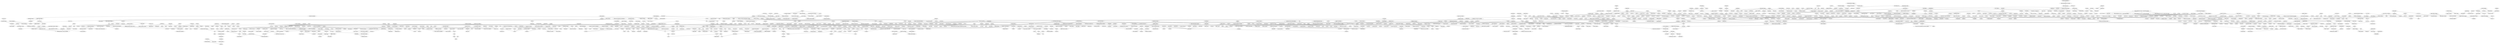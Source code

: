 strict graph layer2 {
	graph [name=layer2];
	node [label="\N"];
	4318	[label="Gastritis haemorrhagic",
		src_id=177133,
		weight="8.593311975768384e-05"];
	556	[label=Haematemesis,
		level=3,
		src_id=177585,
		weight=0.000269545989858464];
	4318 -- 556	[level=3,
		weight=91.82];
	2001	[label=Oesophagitis,
		src_id=182142,
		weight=0.00019123975665542175];
	4318 -- 2001	[level=3,
		weight=100.9];
	573	[label="Dermatitis atopic",
		level=2,
		src_id=175039,
		weight=0.00036268232878682586];
	4102	[label="Molluscum contagiosum",
		src_id=181074,
		weight="7.908616628913477e-05"];
	573 -- 4102	[level=2,
		weight=77.85];
	36	[label="General anaesthesia",
		level=1,
		src_id=177267,
		weight=0.0012487243809056043];
	1823	[label=Theophylline,
		src_id=268,
		weight=0.00016381561203657782];
	36 -- 1823	[level=2,
		weight=182.64];
	3122	[label=Claustrophobia,
		src_id=173774,
		weight=0.00010815866194933481];
	36 -- 3122	[level=3,
		weight=91.82];
	8	[label="Endotracheal intubation",
		level=1,
		src_id=175952,
		weight=0.0029660700067151513];
	36 -- 8	[level=1,
		weight=236.06];
	1653	[label=Petrolatum,
		level=3,
		src_id=9014,
		weight=0.00025094233887216924];
	36 -- 1653	[level=2,
		weight=91.82];
	1470	[label=Hypospadias,
		src_id=178649,
		weight=0.00017874679475679773];
	36 -- 1470	[level=3,
		weight=91.82];
	1510	[label=Extubation,
		src_id=176387,
		weight=0.00023104223786010405];
	36 -- 1510	[level=1,
		weight=231.54];
	902	[label=Bupivacaine,
		level=3,
		src_id=288,
		weight=0.000289045012379047];
	36 -- 902	[level=1,
		weight=231.54];
	1609	[label=Barbiturates,
		level=3,
		src_id=171262,
		weight=0.00030118982233764236];
	36 -- 1609	[level=1,
		weight=167.5];
	952	[label="Sinus bradycardia",
		level=3,
		src_id=185896,
		weight=0.00024571005883032614];
	36 -- 952	[level=3,
		weight=91.82];
	258	[label=Fingolimod,
		level=3,
		src_id=7827,
		weight=0.00023461951902476006];
	2406	[label=Telavancin,
		src_id=5582,
		weight=0.00014516520062801764];
	258 -- 2406	[level=3,
		weight=182.64];
	2557	[label=Hyoscyamine,
		src_id=413,
		weight=0.00020819560720023662];
	2072	[label="Infantile colic",
		src_id=178937,
		weight=0.00016507816312745768];
	2557 -- 2072	[level=3,
		weight=100.9];
	5006	[label=Diphenoxylate,
		src_id=1065,
		weight="8.76877168967676e-05"];
	2557 -- 5006	[level=3,
		weight=91.82];
	3554	[label=Dicyclomine,
		src_id=790,
		weight=0.0001845089503320658];
	2557 -- 3554	[level=3,
		weight=200.8];
	2543	[label=Amodiaquine,
		src_id=600,
		weight="8.757788832686387e-05"];
	904	[label=Sulfanilamide,
		level=3,
		src_id=250,
		weight=0.0002774176925286921];
	2543 -- 904	[level=3,
		weight=72.36];
	1717	[label=Nilotinib,
		src_id=4590,
		weight=0.00021326734915487835];
	2543 -- 1717	[level=3,
		weight=91.82];
	911	[label=Thiamine,
		level=3,
		src_id=144,
		weight=0.00030324949735796786];
	278	[label=Cyanocobalamin,
		level=2,
		src_id=108,
		weight=0.0004306182205437984];
	911 -- 278	[level=2,
		weight=324.21];
	275	[label=Riboflavin,
		level=2,
		src_id=132,
		weight=0.00044609615830520027];
	911 -- 275	[level=2,
		weight=443.47];
	1317	[label="Wernicke's encephalopathy",
		src_id=188834,
		weight=0.00016501653764826955];
	911 -- 1317	[level=3,
		weight=68.73];
	1917	[label=Scleroderma,
		level=3,
		src_id=185612,
		weight=0.00031295961004461934];
	209	[label=Hydroxychloroquine,
		level=1,
		src_id=1543,
		weight=0.0008390112607106833];
	1917 -- 209	[level=3,
		weight=640.07];
	802	[label="Blood immunoglobulin M",
		level=2,
		src_id=172212,
		weight=0.0003856498047249515];
	4538	[label="Blood immunoglobulin M increased",
		src_id=172215,
		weight="9.8375719899159e-05"];
	802 -- 4538	[level=2,
		weight=91.82];
	51	[label=Pimecrolimus,
		level=1,
		src_id=327,
		weight=0.00092747679905103];
	674	[label="Darbepoetin alfa",
		level=1,
		src_id=12,
		weight=0.0005315049695105913];
	51 -- 674	[level=1,
		weight=400.6];
	3602	[label=Rofecoxib,
		src_id=520,
		weight=0.00011731472173842926];
	51 -- 3602	[level=1,
		weight=149.0];
	405	[label=Eczema,
		level=3,
		src_id=175613,
		weight=0.00023532089746958266];
	51 -- 405	[level=3,
		weight=109.0];
	575	[label=Demyelination,
		level=3,
		src_id=174979,
		weight=0.0002571217250390699];
	34	[label=Hypoxia,
		level=1,
		src_id=178678,
		weight=0.0009980073700937649];
	575 -- 34	[level=3,
		weight=100.9];
	191	[label=Kyphosis,
		level=1,
		src_id=179643,
		weight=0.0006475076635930889];
	766	[label="Foot deformity",
		level=3,
		src_id=176849,
		weight=0.0002802137325087542];
	191 -- 766	[level=3,
		weight=118.53];
	2688	[label="Spinal osteoarthritis",
		src_id=186247,
		weight=0.0001590797957561593];
	191 -- 2688	[level=2,
		weight=162.51];
	295	[label="Neuropathy peripheral",
		level=3,
		src_id=181766,
		weight=0.00025312764452300974];
	191 -- 295	[level=1,
		weight=216.17];
	367	[label=Scoliosis,
		level=3,
		src_id=185619,
		weight=0.00023400221704059603];
	191 -- 367	[level=3,
		weight=290.88];
	2538	[label=Methazolamide,
		src_id=689,
		weight=0.00017079616744928628];
	5040	[label=Dorzolamide,
		src_id=855,
		weight=0.00010890704970800543];
	2538 -- 5040	[level=3,
		weight=182.64];
	2407	[label=Indisulam,
		src_id=5571,
		weight="9.308110779822647e-05"];
	2538 -- 2407	[level=3,
		weight=100.9];
	1870	[label="Urine sodium",
		src_id=188003,
		weight=0.00017871579369849365];
	687	[label="Urine osmolarity",
		level=3,
		src_id=187968,
		weight=0.0003384346574963234];
	1870 -- 687	[level=3,
		weight=106.16];
	1356	[label="Skin hyperpigmentation",
		level=3,
		src_id=185950,
		weight=0.00024094957601281819];
	1870 -- 1356	[level=3,
		weight=72.36];
	142	[label="Craniocerebral injury",
		level=2,
		src_id=174523,
		weight=0.0004135230648001639];
	304	[label=Hypoglycaemia,
		level=3,
		src_id=178590,
		weight=0.00028463559992515885];
	142 -- 304	[level=2,
		weight=118.53];
	1585	[label="Bronchitis chronic",
		src_id=172752,
		weight=0.00020042713080559556];
	2584	[label=Pentagastrin,
		src_id=174,
		weight=0.00018989412136782515];
	1585 -- 2584	[level=3,
		weight=84.25];
	4590	[label="Arterial haemorrhage",
		src_id=170880,
		weight="9.150462568006141e-05"];
	1585 -- 4590	[level=3,
		weight=91.82];
	3108	[label="Coronary artery thrombosis",
		src_id=174463,
		weight=0.00011659421611709287];
	1585 -- 3108	[level=3,
		weight=91.82];
	457	[label=Cholestyramine,
		level=3,
		src_id=1374,
		weight=0.00030033650508549817];
	1837	[label=Basiliximab,
		src_id=72,
		weight=0.00018758104483879227];
	457 -- 1837	[level=1,
		weight=100.9];
	1381	[label="Portal vein thrombosis",
		src_id=183845,
		weight=0.00018313799996798617];
	457 -- 1381	[level=2,
		weight=100.9];
	1396	[label=Paracentesis,
		src_id=182774,
		weight=0.00015176052168613556];
	457 -- 1396	[level=1,
		weight=84.25];
	2476	[label="Ursodeoxycholic acid",
		src_id=1519,
		weight=0.00014573861715726504];
	457 -- 2476	[level=1,
		weight=100.9];
	37	[label=Discomfort,
		level=1,
		src_id=175264,
		weight=0.000955005330541447];
	227	[label="Prostate cancer",
		level=2,
		src_id=184259,
		weight=0.0003883593160247602];
	37 -- 227	[level=2,
		weight=100.9];
	301	[label=Massage,
		level=3,
		src_id=180533,
		weight=0.00023759080307492105];
	37 -- 301	[level=3,
		weight=167.5];
	972	[label=Proctalgia,
		level=3,
		src_id=184116,
		weight=0.00024631209841315083];
	37 -- 972	[level=3,
		weight=100.9];
	520	[label="Pain assessment",
		level=3,
		src_id=182631,
		weight=0.00031382712576197297];
	37 -- 520	[level=1,
		weight=215.07];
	1950	[label="Procedural complication",
		src_id=184103,
		weight=0.00016646837379897216];
	2823	[label="Oesophageal stenosis",
		src_id=182130,
		weight=0.00011631653955907056];
	1950 -- 2823	[level=2,
		weight=53.58];
	3724	[label=Vitrectomy,
		src_id=188671,
		weight="8.676875443323742e-05"];
	1950 -- 3724	[level=2,
		weight=53.58];
	1240	[label=Praziquantel,
		level=3,
		src_id=1042,
		weight=0.0002632577472837615];
	1802	[label=Albendazole,
		level=3,
		src_id=505,
		weight=0.0002731055956862506];
	1240 -- 1802	[level=3,
		weight=187.38];
	458	[label="Sodium bicarbonate",
		level=3,
		src_id=1336,
		weight=0.00027052282774638775];
	1718	[label="Citric Acid",
		src_id=4027,
		weight=0.00021361267610186995];
	458 -- 1718	[level=3,
		weight=191.29];
	1236	[label=Sulfinpyrazone,
		level=3,
		src_id=1122,
		weight=0.00027215136981894515];
	4231	[label=Hypoprothrombinaemia,
		src_id=178642,
		weight="7.874088908771393e-05"];
	1236 -- 4231	[level=3,
		weight=72.36];
	1260	[label=Methimazole,
		level=3,
		src_id=749,
		weight=0.00027748659888397466];
	1236 -- 1260	[level=3,
		weight=100.9];
	3264	[label=Troleandomycin,
		src_id=10798,
		weight=0.00016509041229896982];
	1236 -- 3264	[level=3,
		weight=94.66];
	2493	[label=Miconazole,
		src_id=1094,
		weight=0.00018207532578536542];
	1236 -- 2493	[level=3,
		weight=125.88];
	1888	[label="Thrombocytopenic purpura",
		src_id=186958,
		weight=0.00019719633241797868];
	1501	[label=Galactosaemia,
		src_id=176981,
		weight=0.0002115513283184042];
	1888 -- 1501	[level=3,
		weight=84.25];
	3136	[label="Cerebral thrombosis",
		src_id=173398,
		weight=0.00013576928720185273];
	1888 -- 3136	[level=3,
		weight=91.82];
	659	[label=Gemcitabine,
		level=3,
		src_id=430,
		weight=0.000293975878024137];
	4119	[label="Metastases to lung",
		src_id=180867,
		weight="7.708890318224463e-05"];
	659 -- 4119	[level=2,
		weight=84.25];
	450	[label=Alicaforsen,
		level=2,
		src_id=5493,
		weight=0.000395699346007514];
	659 -- 450	[level=2,
		weight=167.5];
	3459	[label=Sulfamerazine,
		src_id=1515,
		weight=0.00017045279613430692];
	1706	[label=Sulfathiazole,
		level=3,
		src_id=5435,
		weight=0.0003224762410219832];
	3459 -- 1706	[level=3,
		weight=154.69];
	2373	[label=Chlortetracycline,
		src_id=8038,
		weight=0.00018651827888333775];
	3459 -- 2373	[level=3,
		weight=100.9];
	4670	[label=Cyclopenthiazide,
		src_id=10854,
		weight="8.341080186069261e-05"];
	1706 -- 4670	[level=3,
		weight=91.82];
	734	[label="Malignant hypertension",
		level=2,
		src_id=180419,
		weight=0.00037231743672984315];
	2060	[label="Left ventricular failure",
		src_id=179843,
		weight=0.00016961447449979325];
	734 -- 2060	[level=2,
		weight=53.58];
	1450	[label="Lacrimation increased",
		level=3,
		src_id=179683,
		weight=0.00025114346715227764];
	3112	[label="Conjunctival hyperaemia",
		src_id=174310,
		weight=0.00023180611815658525];
	1450 -- 3112	[level=3,
		weight=277.04];
	506	[label=Rhinorrhoea,
		level=3,
		src_id=185363,
		weight=0.00028049919128744983];
	1450 -- 506	[level=3,
		weight=241.5];
	30	[label=Hypotension,
		level=1,
		src_id=178653,
		weight=0.0011207352721610269];
	305	[label=Hypertension,
		level=3,
		src_id=178519,
		weight=0.0002541121461802442];
	30 -- 305	[level=3,
		weight=231.54];
	1863	[label="Vascular resistance systemic",
		level=3,
		src_id=188321,
		weight=0.00023558231260985537];
	30 -- 1863	[level=3,
		weight=167.5];
	116	[label=Infusion,
		level=3,
		src_id=179021,
		weight=0.00032160317454795763];
	30 -- 116	[level=3,
		weight=120.88];
	391	[label="Hepatic failure",
		level=3,
		src_id=177896,
		weight=0.0002927035108036598];
	30 -- 391	[level=2,
		weight=154.69];
	13	[label=Hypersensitivity,
		level=1,
		src_id=178510,
		weight=0.001816172448834386];
	30 -- 13	[level=1,
		weight=223.0];
	796	[label=Bradycardia,
		src_id=172587,
		weight=0.00020957286314241715];
	30 -- 796	[level=3,
		weight=199.28];
	426	[label=Ataxia,
		level=3,
		src_id=171054,
		weight=0.00024540469562947954];
	30 -- 426	[level=3,
		weight=143.71];
	3844	[label="Small intestinal obstruction",
		src_id=186039,
		weight=0.00011817132553766585];
	1036	[label="Intestinal obstruction",
		level=3,
		src_id=179287,
		weight=0.00024445820077477476];
	3844 -- 1036	[level=3,
		weight=91.82];
	2159	[label="Electrolyte substitution therapy",
		src_id=175726,
		weight=0.00017494354804149507];
	3844 -- 2159	[level=3,
		weight=100.9];
	2258	[label="Arterial thrombosis",
		src_id=170895,
		weight=0.00013543481768473723];
	532	[label=Multiparous,
		level=3,
		src_id=181195,
		weight=0.0003231900722522514];
	2258 -- 532	[level=3,
		weight=56.5];
	10	[label=Pyrexia,
		level=1,
		src_id=184658,
		weight=0.0022200896842992845];
	2258 -- 10	[level=3,
		weight=100.9];
	985	[label="Peroneal muscular atrophy",
		level=3,
		src_id=183288,
		weight=0.0003072683658675196];
	766 -- 985	[level=3,
		weight=100.9];
	1866	[label="Varices oesophageal",
		level=3,
		src_id=188269,
		weight=0.000289831556034854];
	155	[label="Portal hypertension",
		level=1,
		src_id=183834,
		weight=0.0005527016472110888];
	1866 -- 155	[level=1,
		weight=143.71];
	225	[label=Sclerotherapy,
		level=1,
		src_id=185617,
		weight=0.0006233791825313515];
	1866 -- 225	[level=1,
		weight=467.2];
	1082	[label=Duodenitis,
		level=3,
		src_id=175453,
		weight=0.0003411666109689054];
	1866 -- 1082	[level=1,
		weight=143.71];
	2118	[label="Gaze palsy",
		level=3,
		src_id=177260,
		weight=0.00023429027217374064];
	1352	[label=Splenomegaly,
		src_id=186311,
		weight=0.00020401036611724415];
	2118 -- 1352	[level=3,
		weight=77.85];
	134	[label=Schizophrenia,
		level=2,
		src_id=185574,
		weight=0.0003943760205991166];
	541	[label="Lyme disease",
		level=3,
		src_id=180230,
		weight=0.0003168706297122453];
	134 -- 541	[level=3,
		weight=84.25];
	1815	[label=Clozapine,
		src_id=353,
		weight=0.0001611371182021418];
	134 -- 1815	[level=2,
		weight=154.69];
	59	[label="Psychotic disorder",
		level=2,
		src_id=184453,
		weight=0.0004377401587974635];
	134 -- 59	[level=2,
		weight=101.63];
	104	[label="Bulimia nervosa",
		level=2,
		src_id=172802,
		weight=0.0005066651398261236];
	134 -- 104	[level=2,
		weight=213.03];
	2546	[label="Fluticasone propionate",
		src_id=575,
		weight="6.224766572699515e-05"];
	12	[label=Eletriptan,
		level=1,
		src_id=207,
		weight=0.001101772476619518];
	2546 -- 12	[level=3,
		weight=100.9];
	463	[label=Carvedilol,
		level=3,
		src_id=1120,
		weight=0.00028863084432006894];
	2546 -- 463	[level=3,
		weight=100.9];
	762	[label="Glycosylated haemoglobin",
		level=3,
		src_id=177477,
		weight=0.0002633749206753008];
	396	[label="Glucose tolerance test",
		level=3,
		src_id=177439,
		weight=0.0002611570569614816];
	762 -- 396	[level=3,
		weight=56.5];
	966	[label=Pyoderma,
		level=3,
		src_id=184647,
		weight=0.0002523409082002475];
	1801	[label=Cephalexin,
		level=3,
		src_id=554,
		weight=0.0002462933709235248];
	966 -- 1801	[level=3,
		weight=311.8];
	1273	[label=Ivermectin,
		level=3,
		src_id=589,
		weight=0.00028409884659367807];
	966 -- 1273	[level=3,
		weight=96.14];
	3083	[label="Device malfunction",
		src_id=175103,
		weight=0.00014791511577523587];
	1461	[label="Intervertebral disc operation",
		src_id=179261,
		weight=0.00019892259412511388];
	3083 -- 1461	[level=3,
		weight=100.9];
	1853	[label="Vocal cord paralysis",
		src_id=188695,
		weight=0.00014450117520392112];
	3083 -- 1853	[level=3,
		weight=53.58];
	780	[label=Dialysis,
		src_id=175180,
		weight=0.00018002673424059523];
	394	[label=Haemodialysis,
		level=3,
		src_id=177615,
		weight=0.0003245955176652942];
	780 -- 394	[level=3,
		weight=110.48];
	1838	[label="Human Serum Albumin",
		level=3,
		src_id=61,
		weight=0.0002334295440328708];
	780 -- 1838	[level=3,
		weight=123.57];
	449	[label=Teriparatide,
		level=2,
		src_id=5535,
		weight=0.0004075771316934474];
	674 -- 449	[level=2,
		weight=316.47];
	55	[label=Telithromycin,
		level=1,
		src_id=962,
		weight=0.0008744693749667707];
	674 -- 55	[level=1,
		weight=474.21];
	915	[label=Alemtuzumab,
		level=2,
		src_id=82,
		weight=0.0004898633236719767];
	674 -- 915	[level=1,
		weight=480.52];
	671	[label=Alefacept,
		level=3,
		src_id=87,
		weight=0.0002516634831350405];
	674 -- 671	[level=3,
		weight=389.5];
	914	[label=Efalizumab,
		level=2,
		src_id=90,
		weight=0.0003455121563629616];
	674 -- 914	[level=1,
		weight=474.21];
	2804	[label="Paraneoplastic pemphigus",
		src_id=182828,
		weight=0.0001464728830637562];
	1604	[label="Biopsy lymph gland",
		level=3,
		src_id=171644,
		weight=0.00026027713890268965];
	2804 -- 1604	[level=3,
		weight=100.9];
	3999	[label=Pemphigus,
		src_id=183005,
		weight="9.534065171821842e-05"];
	2804 -- 3999	[level=3,
		weight=77.85];
	3035	[label="Factor VIII deficiency",
		src_id=176508,
		weight=0.00017839561276622315];
	2042	[label=Mass,
		level=3,
		src_id=180531,
		weight=0.0002634555172279099];
	3035 -- 2042	[level=3,
		weight=100.9];
	1491	[label=Haemophilia,
		level=3,
		src_id=177671,
		weight=0.000257153608082522];
	3035 -- 1491	[level=3,
		weight=158.74];
	3453	[label=Thiothixene,
		src_id=1554,
		weight=0.00015814316648382225];
	3613	[label=Loxapine,
		src_id=397,
		weight=0.0001549112890367483];
	3453 -- 3613	[level=3,
		weight=89.15];
	3339	[label=Melperone,
		src_id=8164,
		weight=0.00015111727446888985];
	3453 -- 3339	[level=3,
		weight=87.87];
	300	[label=Microcephaly,
		level=3,
		src_id=180950,
		weight=0.0002529300347626159];
	241	[label="Developmental delay",
		level=2,
		src_id=175069,
		weight=0.00039800883228012973];
	300 -- 241	[level=3,
		weight=99.92];
	175	[label=Progesterone,
		level=3,
		src_id=385,
		weight=0.00034088526573274774];
	266	[label=Estradiol,
		level=2,
		src_id=769,
		weight=0.0004039634748738376];
	175 -- 266	[level=3,
		weight=136.28];
	1157	[label=Allopregnanolone,
		level=3,
		src_id=9528,
		weight=0.00027817593569390834];
	175 -- 1157	[level=3,
		weight=131.04];
	247	[label="Blood oestrogen",
		level=3,
		src_id=172274,
		weight=0.00027081504296520533];
	175 -- 247	[level=3,
		weight=142.11];
	2644	[label="Urine calcium",
		src_id=187901,
		weight=0.00013776205005704227];
	4787	[label="Potassium Citrate",
		src_id=8070,
		weight=0.00012151309872250257];
	2644 -- 4787	[level=3,
		weight=91.82];
	138	[label=Ketosis,
		level=1,
		src_id=179595,
		weight=0.0005548317846352088];
	2644 -- 138	[level=3,
		weight=167.5];
	974	[label="Premature baby",
		src_id=184036,
		weight=0.00019648709225903067];
	2657	[label=Tonsillectomy,
		src_id=187153,
		weight="9.46467026374871e-05"];
	974 -- 2657	[level=2,
		weight=74.1];
	543	[label="Low birth weight baby",
		level=1,
		src_id=180135,
		weight=0.0006785934607492133];
	974 -- 543	[level=2,
		weight=200.8];
	1278	[label=Oxaliplatin,
		level=3,
		src_id=513,
		weight=0.00033146426118013645];
	1554	[label="Colorectal cancer",
		level=3,
		src_id=173947,
		weight=0.00029136543184066547];
	1278 -- 1554	[level=2,
		weight=281.97];
	1392	[label="Peripheral sensory neuropathy",
		src_id=183206,
		weight=0.00022209687184550407];
	1278 -- 1392	[level=2,
		weight=193.79];
	2205	[label="Cerebral artery embolism",
		src_id=173355,
		weight=0.00021609107755451851];
	3719	[label="Von Willebrand's disease",
		src_id=188715,
		weight="8.197730708203756e-05"];
	2205 -- 3719	[level=3,
		weight=84.25];
	3253	[label="Acute endocarditis",
		src_id=169734,
		weight=0.00019672098302414218];
	2205 -- 3253	[level=3,
		weight=182.64];
	215	[label=Alprazolam,
		level=3,
		src_id=393,
		weight=0.0002944208289397098];
	217	[label=Lorazepam,
		level=3,
		src_id=177,
		weight=0.00033695437838894305];
	215 -- 217	[level=1,
		weight=104.1];
	18	[label=Acetaminophen,
		level=1,
		src_id=307,
		weight=0.0011702122737312882];
	215 -- 18	[level=1,
		weight=118.53];
	3462	[label=Bromazepam,
		src_id=1492,
		weight="9.263902739533148e-05"];
	215 -- 3462	[level=3,
		weight=103.5];
	986	[label="Peripheral nerve decompression",
		level=3,
		src_id=183182,
		weight=0.00026293476875893345];
	358	[label="Trigeminal neuralgia",
		level=2,
		src_id=187430,
		weight=0.0004045392049122484];
	986 -- 358	[level=2,
		weight=105.09];
	2737	[label=Radiculotomy,
		src_id=184739,
		weight=0.00014542923533997988];
	986 -- 2737	[level=2,
		weight=114.92];
	1271	[label=Sulindac,
		level=3,
		src_id=592,
		weight=0.0003050116929004413];
	4801	[label=Florantyrone,
		src_id=7927,
		weight=0.00010655365280899158];
	1271 -- 4801	[level=3,
		weight=84.25];
	3305	[label="Polyethylene glycol 400",
		src_id=9028,
		weight=0.00019667453344360543];
	1725	[label="Propylene glycol",
		level=3,
		src_id=1755,
		weight=0.0002801327121758016];
	3305 -- 1725	[level=3,
		weight=215.07];
	408	[label="Dry eye",
		level=2,
		src_id=175418,
		weight=0.0004247416525951788];
	3305 -- 408	[level=3,
		weight=215.07];
	27	[label=Lamotrigine,
		level=1,
		src_id=542,
		weight=0.000566509036161363];
	165	[label="Bipolar disorder",
		level=2,
		src_id=171758,
		weight=0.0003807807159114793];
	27 -- 165	[level=1,
		weight=177.86];
	40	[label=Levetiracetam,
		level=2,
		src_id=1186,
		weight=0.0003456160517404579];
	27 -- 40	[level=1,
		weight=149.87];
	66	[label=Topiramate,
		level=2,
		src_id=264,
		weight=0.0004606091458321802];
	27 -- 66	[level=1,
		weight=154.42];
	112	[label="Valproic Acid",
		level=2,
		src_id=304,
		weight=0.00040649652407261013];
	27 -- 112	[level=2,
		weight=172.8];
	3187	[label="Benign intracranial hypertension",
		src_id=171363,
		weight=0.00017515399565487142];
	4618	[label="Angina unstable",
		src_id=170330,
		weight="8.013764087853424e-05"];
	3187 -- 4618	[level=3,
		weight=84.25];
	3187 -- 2042	[level=3,
		weight=188.31];
	2478	[label=Dextroamphetamine,
		level=3,
		src_id=1510,
		weight=0.00032663934599620184];
	268	[label=Dextromethorphan,
		level=1,
		src_id=501,
		weight=0.0005927385032700401];
	2478 -- 268	[level=2,
		weight=164.2];
	664	[label=Amphetamine,
		level=2,
		src_id=173,
		weight=0.00039162441822319965];
	2478 -- 664	[level=2,
		weight=813.44];
	371	[label="Poor quality sleep",
		level=2,
		src_id=183802,
		weight=0.0004416778973533476];
	224	[label="Sleep apnoea syndrome",
		level=2,
		src_id=185998,
		weight=0.0004066020449041447];
	371 -- 224	[level=2,
		weight=200.8];
	706	[label="Rapid eye movements sleep abnormal",
		level=3,
		src_id=184785,
		weight=0.0003171356409042116];
	371 -- 706	[level=2,
		weight=117.26];
	250	[label=Amblyopia,
		level=2,
		src_id=170111,
		weight=0.0004560121119191841];
	4578	[label=Astigmatism,
		src_id=171042,
		weight=0.0001283758809501441];
	250 -- 4578	[level=2,
		weight=200.8];
	1224	[label=Cathinone,
		level=3,
		src_id=1494,
		weight=0.0002908223954604311];
	1211	[label=Phenethylamine,
		level=3,
		src_id=4077,
		weight=0.0002835342655859681];
	1224 -- 1211	[level=2,
		weight=215.07];
	1289	[label=Norepinephrine,
		src_id=358,
		weight=0.0002188985185368252];
	1224 -- 1289	[level=2,
		weight=160.84];
	4705	[label="Bryostatin 1",
		src_id=9422,
		weight=0.00011272398189261616];
	451	[label=Nesiritide,
		level=2,
		src_id=4621,
		weight=0.0005092230261736226];
	4705 -- 451	[level=3,
		weight=308.38];
	2532	[label=Esomeprazole,
		src_id=722,
		weight=0.00016292488680952748];
	4705 -- 2532	[level=3,
		weight=223.0];
	1443	[label="Lupus nephritis",
		src_id=180222,
		weight=0.00022239999611107058];
	4065	[label="Neuropsychiatric lupus",
		src_id=181769,
		weight="8.017242247764327e-05"];
	1443 -- 4065	[level=3,
		weight=80.92];
	2116	[label=Glomerulonephritis,
		src_id=177406,
		weight=0.00018907469860289912];
	1443 -- 2116	[level=3,
		weight=74.1];
	4604	[label="Antinuclear antibody negative",
		src_id=170627,
		weight=0.00010064341550192993];
	1443 -- 4604	[level=3,
		weight=91.82];
	1977	[label=Periodontitis,
		src_id=183156,
		weight=0.00015516363775511748];
	1978	[label="Periodontal disease",
		src_id=183153,
		weight=0.0002017000150007722];
	1977 -- 1978	[level=3,
		weight=177.29];
	1507	[label="Fahr's disease",
		level=3,
		src_id=176532,
		weight=0.0002384453855053751];
	1977 -- 1507	[level=3,
		weight=50.95];
	46	[label="Lumbar puncture",
		level=1,
		src_id=180161,
		weight=0.000773668670613315];
	332	[label="Biopsy muscle",
		level=3,
		src_id=171649,
		weight=0.00029613875460326636];
	46 -- 332	[level=3,
		weight=100.9];
	234	[label="Local anaesthesia",
		level=2,
		src_id=180103,
		weight=0.0004708194215207977];
	46 -- 234	[level=1,
		weight=308.38];
	379	[label=Myoclonus,
		level=3,
		src_id=181386,
		weight=0.0002380152689263355];
	46 -- 379	[level=3,
		weight=143.71];
	639	[label=Heparin,
		src_id=1093,
		weight=0.00018671462286176237];
	46 -- 639	[level=3,
		weight=100.9];
	372	[label="Polycystic ovaries",
		level=3,
		src_id=183761,
		weight=0.0003337054515846583];
	222	[label=Stillbirth,
		level=1,
		src_id=186413,
		weight=0.0006284999975112089];
	372 -- 222	[level=1,
		weight=135.48];
	2974	[label=Hirsutism,
		src_id=178160,
		weight=0.00014692953004368363];
	372 -- 2974	[level=3,
		weight=97.68];
	2967	[label=Hyperandrogenism,
		level=3,
		src_id=178421,
		weight=0.0002553877394845785];
	372 -- 2967	[level=1,
		weight=261.3];
	814	[label=Amenorrhoea,
		src_id=170117,
		weight=0.00021881511143869356];
	372 -- 814	[level=2,
		weight=98.31];
	2632	[label=Volvulus,
		src_id=188707,
		weight=0.00020861395214305636];
	15	[label=Infection,
		level=1,
		src_id=178954,
		weight=0.0012917527731238355];
	2632 -- 15	[level=3,
		weight=200.8];
	2820	[label=Onchocerciasis,
		level=3,
		src_id=182215,
		weight=0.0002534327036264492];
	2632 -- 2820	[level=3,
		weight=261.01];
	797	[label=Brachycephaly,
		level=3,
		src_id=172568,
		weight=0.00031963804557456736];
	1559	[label=Clinodactyly,
		level=3,
		src_id=173785,
		weight=0.0002429810242544763];
	797 -- 1559	[level=3,
		weight=100.9];
	2901	[label="Low set ears",
		src_id=180145,
		weight=0.00011046327487139372];
	797 -- 2901	[level=3,
		weight=72.36];
	976	[label="Posterior reversible encephalopathy syndrome",
		level=3,
		src_id=183920,
		weight=0.0002422617643507545];
	564	[label=Eclampsia,
		level=2,
		src_id=175589,
		weight=0.00038198789361757515];
	976 -- 564	[level=3,
		weight=67.93];
	786	[label="Cleft lip",
		level=3,
		src_id=173778,
		weight=0.00028714097560141445];
	363	[label="Spina bifida",
		level=3,
		src_id=186194,
		weight=0.00032075689551171096];
	786 -- 363	[level=3,
		weight=169.15];
	1181	[label="Human papillomavirus type 6 L1 capsid protein antigen",
		level=3,
		src_id=8395,
		weight=0.0002671968436425227];
	417	[label="Cervix carcinoma",
		src_id=173462,
		weight=0.00015735246969464812];
	1181 -- 417	[level=3,
		weight=51.8];
	1180	[label="Human papillomavirus type 11 L1 capsid protein antigen",
		level=3,
		src_id=8396,
		weight=0.0002671968436425227];
	1181 -- 1180	[level=3,
		weight=1000.0];
	1179	[label="Human papillomavirus type 16 L1 capsid protein antigen",
		level=3,
		src_id=8397,
		weight=0.0002671968436425227];
	1181 -- 1179	[level=3,
		weight=1000.0];
	1178	[label="Human papillomavirus type 18 L1 capsid protein antigen",
		level=3,
		src_id=8398,
		weight=0.0002671968436425227];
	1181 -- 1178	[level=3,
		weight=1000.0];
	3877	[label=Seminoma,
		src_id=185725,
		weight="8.853980905699604e-05"];
	1924	[label=Rhabdomyosarcoma,
		src_id=185324,
		weight=0.00018250352457894147];
	3877 -- 1924	[level=3,
		weight=100.9];
	1398	[label=Orchidectomy,
		src_id=182344,
		weight=0.00022674481830863854];
	3877 -- 1398	[level=3,
		weight=100.9];
	2509	[label=Ganciclovir,
		src_id=990,
		weight=0.00017304060541425308];
	4950	[label=Valganciclovir,
		src_id=1542,
		weight=0.0001179318627985627];
	2509 -- 4950	[level=2,
		weight=125.88];
	2550	[label=Foscarnet,
		src_id=516,
		weight=0.00020863972283645293];
	2509 -- 2550	[level=2,
		weight=112.0];
	282	[label="Tuberous sclerosis",
		level=3,
		src_id=187499,
		weight=0.00031242293364158714];
	1315	[label=Turmeric,
		level=3,
		src_id=239911,
		weight=0.00027980808455555303];
	282 -- 1315	[level=3,
		weight=63.44];
	68	[label="Mental retardation",
		level=1,
		src_id=180783,
		weight=0.0005771641402981718];
	282 -- 68	[level=3,
		weight=116.27];
	808	[label=Arteritis,
		level=3,
		src_id=170933,
		weight=0.0003270007651509204];
	508	[label="Renal artery stenosis",
		level=2,
		src_id=185005,
		weight=0.0003737376053890966];
	808 -- 508	[level=3,
		weight=87.87];
	2561	[label=Digoxin,
		src_id=379,
		weight=0.00014004484402264998];
	1823 -- 2561	[level=2,
		weight=89.28];
	977	[label="Polycythaemia vera",
		level=3,
		src_id=183763,
		weight=0.00033226819203854293];
	1241	[label=Hydroxyurea,
		level=3,
		src_id=991,
		weight=0.0002528538236186602];
	977 -- 1241	[level=2,
		weight=188.31];
	771	[label="Essential thrombocythaemia",
		level=3,
		src_id=176215,
		weight=0.0003427497488998805];
	977 -- 771	[level=2,
		weight=231.54];
	2840	[label="Neuroendocrine carcinoma",
		src_id=181723,
		weight=0.00011752023065567342];
	223	[label="Squamous cell carcinoma",
		level=1,
		src_id=186342,
		weight=0.0005212538485847697];
	2840 -- 223	[level=1,
		weight=63.44];
	2694	[label="Small cell lung cancer",
		src_id=186033,
		weight=0.00014847892917421937];
	2840 -- 2694	[level=1,
		weight=100.9];
	2590	[label=Natalizumab,
		src_id=101,
		weight=0.00012117910562137814];
	2590 -- 915	[level=2,
		weight=244.0];
	2757	[label="Progressive multifocal leukoencephalopathy",
		src_id=184218,
		weight=0.00011007021215527178];
	2590 -- 2757	[level=2,
		weight=76.4];
	1777	[label=Pentoxifylline,
		src_id=792,
		weight=0.00018377133504128218];
	5076	[label=Dyphylline,
		src_id=638,
		weight="9.146040293491807e-05"];
	1777 -- 5076	[level=3,
		weight=80.92];
	118	[label="Disease progression",
		level=1,
		src_id=175268,
		weight=0.0006497807957963368];
	1777 -- 118	[level=3,
		weight=100.9];
	5037	[label=Oxybuprocaine,
		src_id=878,
		weight="9.184044777957969e-05"];
	1258	[label=Proparacaine,
		level=2,
		src_id=793,
		weight=0.0003531788268546454];
	5037 -- 1258	[level=2,
		weight=91.82];
	5037 -- 408	[level=2,
		weight=91.82];
	2589	[label=Choline,
		level=3,
		src_id=115,
		weight=0.0003301661511252704];
	278 -- 2589	[level=2,
		weight=510.49];
	156	[label=Mania,
		level=3,
		src_id=180503,
		weight=0.00028048949441127053];
	165 -- 156	[level=3,
		weight=208.56];
	38	[label=Depression,
		level=2,
		src_id=175023,
		weight=0.0003863218802313167];
	165 -- 38	[level=1,
		weight=157.09];
	347	[label=Lithium,
		level=3,
		src_id=1316,
		weight=0.00026646793198477196];
	165 -- 347	[level=1,
		weight=274.3];
	132	[label="Tonic convulsion",
		level=2,
		src_id=187142,
		weight=0.00039004245459668175];
	746	[label="Hypoxic-ischaemic encephalopathy",
		level=3,
		src_id=178679,
		weight=0.00031753716019821];
	132 -- 746	[level=1,
		weight=182.64];
	144	[label="Atonic seizures",
		level=1,
		src_id=171063,
		weight=0.0005428231945762748];
	132 -- 144	[level=1,
		weight=166.76];
	2293	[label="Gamolenic acid",
		src_id=10898,
		weight=0.00023215870755025335];
	597	[label="Autonomic neuropathy",
		level=3,
		src_id=171160,
		weight=0.00027236223606392856];
	2293 -- 597	[level=3,
		weight=87.87];
	1869	[label=Urogram,
		src_id=188043,
		weight=0.0001434156023303783];
	2293 -- 1869	[level=3,
		weight=91.82];
	2332	[label="Evening primrose oil",
		level=3,
		src_id=9213,
		weight=0.00028572435731648624];
	2293 -- 2332	[level=3,
		weight=300.7];
	2642	[label="Uterine haemorrhage",
		src_id=188098,
		weight=0.00012125097431106308];
	686	[label="Uterine atony",
		level=3,
		src_id=188070,
		weight=0.000331471067297804];
	2642 -- 686	[level=3,
		weight=100.9];
	998	[label=Oligomenorrhoea,
		level=3,
		src_id=182202,
		weight=0.00023948634465020921];
	2642 -- 998	[level=3,
		weight=77.85];
	1797	[label=Demeclocycline,
		level=3,
		src_id=605,
		weight=0.00024258378010451982];
	2373 -- 1797	[level=3,
		weight=154.69];
	2545	[label=Oxytetracycline,
		src_id=582,
		weight=0.0001720188973342875];
	2373 -- 2545	[level=3,
		weight=100.9];
	754	[label=Homocystinuria,
		level=3,
		src_id=178298,
		weight=0.0002825800122184077];
	2038	[label="Methylenetetrahydrofolate reductase deficiency",
		src_id=180934,
		weight=0.00014088453540796756];
	754 -- 2038	[level=3,
		weight=77.85];
	600	[label="Angiotensin converting enzyme",
		level=3,
		src_id=170380,
		weight=0.0003423035668217712];
	4231 -- 600	[level=3,
		weight=56.5];
	876	[label=Ketotifen,
		level=3,
		src_id=906,
		weight=0.00025906933622192856];
	212	[label=Astemizole,
		level=2,
		src_id=624,
		weight=0.00045234406969459827];
	876 -- 212	[level=3,
		weight=91.82];
	20	[label=Nausea,
		level=1,
		src_id=181546,
		weight=0.0008344175358535528];
	446	[label="Amino acids",
		level=3,
		src_id=8309,
		weight=0.00024486909369206993];
	20 -- 446	[level=1,
		weight=143.71];
	21	[label=Dizziness,
		level=1,
		src_id=175317,
		weight=0.0010359105341555743];
	20 -- 21	[level=1,
		weight=132.97];
	71	[label=Propofol,
		level=1,
		src_id=804,
		weight=0.000955956019496262];
	20 -- 71	[level=1,
		weight=200.8];
	161	[label=Diarrhoea,
		level=3,
		src_id=175200,
		weight=0.00023652068807154022];
	20 -- 161	[level=3,
		weight=134.2];
	690	[label=Toxocariasis,
		level=2,
		src_id=187234,
		weight=0.00038778418811995723];
	3985	[label=Pica,
		src_id=183479,
		weight="6.65648361808177e-05"];
	690 -- 3985	[level=2,
		weight=48.57];
	2615	[label=Canis,
		level=3,
		src_id=240094,
		weight=0.00023285119595190315];
	690 -- 2615	[level=3,
		weight=242.14];
	3963	[label=Polychondritis,
		src_id=183757,
		weight="7.275508534082766e-05"];
	355	[label=Etanercept,
		level=2,
		src_id=5,
		weight=0.0003751374100753508];
	3963 -- 355	[level=3,
		weight=91.82];
	822	[label=Acalculia,
		level=3,
		src_id=169590,
		weight=0.00033988200334833643];
	3963 -- 822	[level=3,
		weight=77.85];
	630	[label=Tetrabenazine,
		level=3,
		src_id=4566,
		weight=0.0003081668023807255];
	1226	[label="Ginkgo biloba",
		src_id=1332,
		weight=0.00020621323520877806];
	630 -- 1226	[level=3,
		weight=63.44];
	3715	[label="Withdrawal of life support",
		src_id=188877,
		weight="9.711691533826883e-05"];
	1124	[label="Brain death",
		level=3,
		src_id=172597,
		weight=0.00024390928336309617];
	3715 -- 1124	[level=3,
		weight=53.58];
	568	[label="Drug screen",
		level=3,
		src_id=175398,
		weight=0.0002530027919647781];
	3715 -- 568	[level=3,
		weight=53.58];
	1137	[label=Barotrauma,
		level=3,
		src_id=171283,
		weight=0.0003002969143131407];
	3122 -- 1137	[level=3,
		weight=118.53];
	1268	[label=Gonadorelin,
		level=3,
		src_id=631,
		weight=0.0002459494486971803];
	1310	[label="Lutropin alfa",
		level=3,
		src_id=43,
		weight=0.00028789659318225385];
	1268 -- 1310	[level=3,
		weight=75.0];
	1538	[label=Dermatosis,
		src_id=175058,
		weight=0.00022923973726664013];
	4162	[label="Linear IgA disease",
		src_id=179995,
		weight=0.00011566090233511442];
	1538 -- 4162	[level=3,
		weight=91.82];
	2194	[label="Conductive deafness",
		level=3,
		src_id=174065,
		weight=0.00024005040708960623];
	1538 -- 2194	[level=3,
		weight=72.36];
	4176	[label="Langer-Giedion syndrome",
		src_id=179709,
		weight="9.176496630782318e-05"];
	1522	[label="Ehlers-Danlos syndrome",
		level=3,
		src_id=175633,
		weight=0.00023452055640664423];
	4176 -- 1522	[level=3,
		weight=59.76];
	3126	[label="Chromosomal analysis",
		src_id=173683,
		weight=0.00014855515923501344];
	4176 -- 3126	[level=3,
		weight=63.44];
	961	[label="Respiratory rate",
		level=3,
		src_id=185143,
		weight=0.0002960840929200103];
	154	[label="Pregnancy test",
		level=2,
		src_id=184020,
		weight=0.0003908930626847476];
	961 -- 154	[level=1,
		weight=154.69];
	961 -- 8	[level=1,
		weight=231.54];
	375	[label="Oxygen saturation",
		level=2,
		src_id=182603,
		weight=0.0003588159680146631];
	961 -- 375	[level=2,
		weight=198.16];
	4509	[label=Bronchiectasis,
		src_id=172746,
		weight="8.94607474944523e-05"];
	1797 -- 4509	[level=3,
		weight=84.25];
	1766	[label=Cyclopentolate,
		src_id=965,
		weight=0.00019455898343771538];
	2066	[label=Iridocyclitis,
		src_id=179398,
		weight=0.00021250996057692827];
	1766 -- 2066	[level=3,
		weight=100.9];
	625	[label=Tetryzoline,
		level=3,
		src_id=5821,
		weight=0.00032808956525236254];
	1766 -- 625	[level=3,
		weight=143.71];
	3268	[label=Phloroglucinol,
		src_id=10573,
		weight=0.0001387630181018219];
	784	[label=Conjunctivitis,
		level=3,
		src_id=174326,
		weight=0.0002797987692119288];
	3268 -- 784	[level=3,
		weight=91.82];
	820	[label="Acute abdomen",
		level=3,
		src_id=169729,
		weight=0.0002715087728474138];
	3268 -- 820	[level=3,
		weight=91.82];
	807	[label="Arthropod bite",
		level=3,
		src_id=170959,
		weight=0.0003154519000047139];
	3268 -- 807	[level=3,
		weight=100.9];
	1002	[label=Neurocysticercosis,
		level=3,
		src_id=181717,
		weight=0.0002525042883886216];
	1002 -- 1802	[level=3,
		weight=140.62];
	1340	[label=Taeniasis,
		level=3,
		src_id=186713,
		weight=0.00024656053448205464];
	1002 -- 1340	[level=3,
		weight=222.46];
	3757	[label="Urethral stenosis",
		src_id=187793,
		weight="9.145336946484901e-05"];
	744	[label=Indifference,
		level=3,
		src_id=178923,
		weight=0.0003293062651826527];
	3757 -- 744	[level=3,
		weight=67.6];
	3757 -- 408	[level=3,
		weight=91.82];
	3553	[label=Ribavirin,
		src_id=797,
		weight=0.0001511013064057769];
	1486	[label="Hepatitis C",
		src_id=177976,
		weight=0.0001638797008764041];
	3553 -- 1486	[level=2,
		weight=91.82];
	873	[label=Ezetimibe,
		level=2,
		src_id=959,
		weight=0.0004708845441895946];
	3553 -- 873	[level=2,
		weight=219.53];
	3597	[label=Methotrexate,
		src_id=550,
		weight=0.00022943602925199527];
	3597 -- 209	[level=3,
		weight=397.92];
	353	[label=Infliximab,
		level=3,
		src_id=63,
		weight=0.0002974993288245487];
	3597 -- 353	[level=3,
		weight=192.54];
	228	[label=Polymyositis,
		level=2,
		src_id=183780,
		weight=0.00047818735220742163];
	964	[label="Raynaud's phenomenon",
		src_id=184805,
		weight=0.00017377809205901227];
	228 -- 964	[level=1,
		weight=100.9];
	228 -- 209	[level=1,
		weight=621.81];
	145	[label=Asthma,
		level=1,
		src_id=171037,
		weight=0.0005122049742305438];
	358 -- 145	[level=2,
		weight=334.0];
	3615	[label=Mexiletine,
		src_id=369,
		weight=0.00014035461331617953];
	358 -- 3615	[level=3,
		weight=91.82];
	612	[label="Ferrous asparto glycinate",
		level=2,
		src_id=9108,
		weight=0.00047802005037301236];
	634	[label=Iron,
		level=2,
		src_id=1525,
		weight=0.0003964592245742818];
	612 -- 634	[level=2,
		weight=813.32];
	125	[label="Formic Acid",
		level=2,
		src_id=1847,
		weight=0.0004181639084906061];
	612 -- 125	[level=2,
		weight=141.39];
	950	[label="Sleep study",
		level=3,
		src_id=186011,
		weight=0.0002564323743327527];
	950 -- 224	[level=3,
		weight=169.89];
	265	[label=Naproxen,
		level=2,
		src_id=774,
		weight=0.00037577830755547176];
	3489	[label=Gemfibrozil,
		src_id=1225,
		weight=0.00016935946015927324];
	265 -- 3489	[level=3,
		weight=178.11];
	641	[label=Ibuprofen,
		level=3,
		src_id=1035,
		weight=0.0003104427746624865];
	265 -- 641	[level=2,
		weight=255.24];
	3528	[label=Ketoprofen,
		src_id=995,
		weight=0.00017087421941038169];
	265 -- 3528	[level=2,
		weight=182.39];
	570	[label=Diplopia,
		level=3,
		src_id=175251,
		weight=0.0002534681673889336];
	197	[label=Glioma,
		level=2,
		src_id=177386,
		weight=0.0003834337009047795];
	570 -- 197	[level=3,
		weight=100.9];
	755	[label=Histiocytosis,
		level=3,
		src_id=178170,
		weight=0.00034191130959308573];
	3890	[label="Salvage therapy",
		src_id=185508,
		weight="7.96161883470869e-05"];
	755 -- 3890	[level=3,
		weight=46.41];
	4435	[label=Coproporphyrinogen,
		src_id=174387,
		weight="9.00460448183269e-05"];
	3045	[label=Erythroleukaemia,
		src_id=176194,
		weight=0.00012036617750905462];
	4435 -- 3045	[level=3,
		weight=100.9];
	1217	[label=Protoporphyrin,
		src_id=2168,
		weight=0.00021535116847749852];
	4435 -- 1217	[level=3,
		weight=72.36];
	1431	[label="Mental disability",
		src_id=180779,
		weight=0.00014752517586242404];
	61	[label=Autism,
		level=2,
		src_id=171128,
		weight=0.0004494594521481117];
	1431 -- 61	[level=1,
		weight=97.3];
	1431 -- 10	[level=1,
		weight=167.5];
	4497	[label="Cardiac fibrillation",
		src_id=173040,
		weight=0.00011230105690247532];
	1341	[label="Systolic dysfunction",
		src_id=186684,
		weight=0.00021585790080623716];
	4497 -- 1341	[level=3,
		weight=100.9];
	923	[label="Ventricular tachycardia",
		level=3,
		src_id=188456,
		weight=0.00023250774426890065];
	4497 -- 923	[level=3,
		weight=111.13];
	1936	[label="Renal cell carcinoma",
		src_id=185018,
		weight=0.0001707245413337064];
	4118	[label="Metastases to nervous system",
		src_id=180874,
		weight="9.169412978344071e-05"];
	1936 -- 4118	[level=1,
		weight=91.82];
	1877	[label="Trendelenburg position",
		src_id=187377,
		weight=0.00014859126208627472];
	1936 -- 1877	[level=3,
		weight=77.85];
	5041	[label=Benzonatate,
		src_id=854,
		weight="8.340107267603787e-05"];
	1936 -- 5041	[level=1,
		weight=84.25];
	542	[label="Low density lipoprotein",
		level=2,
		src_id=180138,
		weight=0.00040961634148159703];
	3210	[label="Apolipoprotein A-I",
		src_id=170744,
		weight=0.00016319371886033916];
	542 -- 3210	[level=2,
		weight=106.16];
	935	[label=Thyroxine,
		level=2,
		src_id=187061,
		weight=0.0004139517519195487];
	1822	[label=Liothyronine,
		level=3,
		src_id=270,
		weight=0.0002681996271706853];
	935 -- 1822	[level=3,
		weight=359.76];
	747	[label=Hypothyroidism,
		level=3,
		src_id=178664,
		weight=0.0002475037591637818];
	935 -- 747	[level=2,
		weight=159.63];
	464	[label=Tolterodine,
		level=3,
		src_id=1021,
		weight=0.0003415623675093124];
	1837 -- 464	[level=1,
		weight=167.5];
	3405	[label="Glatiramer Acetate",
		src_id=4930,
		weight=0.00010605430115200353];
	1837 -- 3405	[level=3,
		weight=143.71];
	75	[label=Tipifarnib,
		level=1,
		src_id=4671,
		weight=0.0008081085517733748];
	1837 -- 75	[level=1,
		weight=167.5];
	401	[label=Flatulence,
		level=3,
		src_id=176744,
		weight=0.00033338973968748093];
	581	[label="Clonic convulsion",
		level=3,
		src_id=173791,
		weight=0.00023408181415478658];
	401 -- 581	[level=3,
		weight=100.9];
	938	[label=Tenderness,
		level=3,
		src_id=186746,
		weight=0.00023255222934570285];
	401 -- 938	[level=3,
		weight=236.06];
	4553	[label="Bladder pain",
		src_id=171829,
		weight="8.190719764134051e-05"];
	783	[label=Cystitis,
		src_id=174798,
		weight=0.0001856867161543126];
	4553 -- 783	[level=2,
		weight=100.9];
	518	[label="Pelvic pain",
		level=3,
		src_id=182999,
		weight=0.00034098250624420436];
	4553 -- 518	[level=2,
		weight=91.82];
	4652	[label="Acute coronary syndrome",
		src_id=169732,
		weight=0.00010162717453986937];
	1573	[label="Cardiogenic shock",
		level=3,
		src_id=173130,
		weight=0.0002345303781474558];
	4652 -- 1573	[level=3,
		weight=80.92];
	4849	[label=Cangrelor,
		src_id=5605,
		weight="7.643827800930811e-05"];
	4652 -- 4849	[level=3,
		weight=91.82];
	2530	[label=Prilocaine,
		src_id=736,
		weight=0.00014211032011619623];
	2530 -- 4102	[level=2,
		weight=75.0];
	1238	[label=Dutasteride,
		level=3,
		src_id=1110,
		weight=0.00034273607192303996];
	2530 -- 1238	[level=2,
		weight=147.91];
	3984	[label="Pickwickian syndrome",
		src_id=183480,
		weight="8.42423878692275e-05"];
	1045	[label="Hypersomnia-bulimia syndrome",
		level=3,
		src_id=178514,
		weight=0.0003124933461887885];
	3984 -- 1045	[level=3,
		weight=75.0];
	3249	[label="Addison's disease",
		src_id=169786,
		weight=0.0001289560521678004];
	3984 -- 3249	[level=3,
		weight=84.25];
	87	[label="Parkinson's disease",
		level=1,
		src_id=182898,
		weight=0.000571920035009208];
	232	[label="Muscular dystrophy",
		level=2,
		src_id=181277,
		weight=0.000383648068055522];
	87 -- 232	[level=1,
		weight=149.79];
	2732	[label="Renal aplasia",
		src_id=184996,
		weight=0.0001463780207890381];
	3914	[label="Renal dysplasia",
		src_id=185033,
		weight="9.50142174862909e-05"];
	2732 -- 3914	[level=3,
		weight=100.9];
	3232	[label="Anal atresia",
		src_id=170219,
		weight=0.00016505504069414437];
	2732 -- 3232	[level=3,
		weight=154.69];
	1043	[label=Hypocalcaemia,
		level=3,
		src_id=178570,
		weight=0.0002578956969873297];
	849	[label="Parathyroid hormone",
		level=3,
		src_id=5283,
		weight=0.00032486577757393826];
	1043 -- 849	[level=3,
		weight=140.96];
	2145	[label="Excessive exercise",
		level=3,
		src_id=176247,
		weight=0.000322094346434717];
	446 -- 2145	[level=1,
		weight=275.24];
	545	[label="Laboratory test",
		level=3,
		src_id=179654,
		weight=0.0003083159110810143];
	446 -- 545	[level=3,
		weight=69.77];
	583	[label="Cervical myelopathy",
		level=3,
		src_id=173441,
		weight=0.0002789013218143008];
	2688 -- 583	[level=2,
		weight=84.25];
	94	[label=Parecoxib,
		level=2,
		src_id=7436,
		weight=0.0004595768140533056];
	1786	[label=Zileuton,
		src_id=730,
		weight=0.00011260891646349699];
	94 -- 1786	[level=3,
		weight=100.9];
	94 -- 451	[level=2,
		weight=375.63];
	1123	[label="Bronchoalveolar lavage",
		level=3,
		src_id=172758,
		weight=0.0002628884632763839];
	2282	[label="Acute lung injury",
		src_id=169753,
		weight=0.0001803302455734836];
	1123 -- 2282	[level=3,
		weight=77.85];
	521	[label=Osteomyelitis,
		level=3,
		src_id=182433,
		weight=0.0003356370794327724];
	521 -- 18	[level=3,
		weight=67.6];
	78	[label=Phenytoin,
		level=3,
		src_id=243,
		weight=0.0003141344144587505];
	149	[label=Phenobarbital,
		level=3,
		src_id=1158,
		weight=0.00028018162965209945];
	78 -- 149	[level=3,
		weight=158.11];
	1992	[label="Orthostatic hypotension",
		src_id=182398,
		weight=0.00011604304541156131];
	1119	[label="Carotid sinus massage",
		level=3,
		src_id=173197,
		weight=0.0002668129490306482];
	1992 -- 1119	[level=2,
		weight=82.89];
	571	[label="Diabetic neuropathy",
		level=3,
		src_id=175170,
		weight=0.0003134447859515657];
	1992 -- 571	[level=2,
		weight=91.82];
	3494	[label=Dantrolene,
		src_id=1203,
		weight=0.00012653688913125369];
	3494 -- 71	[level=3,
		weight=91.82];
	1265	[label=Tizanidine,
		src_id=683,
		weight=0.00013580338669781823];
	3494 -- 1265	[level=3,
		weight=117.16];
	4591	[label="Apolipoprotein E",
		src_id=170765,
		weight="6.916503966012827e-05"];
	47	[label="Brain injury",
		level=1,
		src_id=172600,
		weight=0.0005921213643844595];
	4591 -- 47	[level=2,
		weight=77.85];
	3211	[label=Apolipoprotein,
		src_id=170743,
		weight=0.00018133749807099745];
	4591 -- 3211	[level=2,
		weight=74.46];
	315	[label="Emotional distress",
		level=3,
		src_id=175782,
		weight=0.0003354403898744727];
	315 -- 518	[level=2,
		weight=167.5];
	273	[label=Baclofen,
		level=2,
		src_id=172,
		weight=0.0003439734997127418];
	315 -- 273	[level=2,
		weight=143.71];
	1436	[label="Meningitis cryptococcal",
		level=3,
		src_id=180717,
		weight=0.00024037395830256143];
	418	[label="Cerebral toxoplasmosis",
		level=2,
		src_id=173399,
		weight=0.0003840274338701627];
	1436 -- 418	[level=2,
		weight=122.09];
	1436 -- 2757	[level=2,
		weight=87.87];
	5036	[label="Iron Dextran",
		src_id=879,
		weight="7.266397380947736e-05"];
	792	[label="Cardiac valve disease",
		level=3,
		src_id=173102,
		weight=0.00026784404823185004];
	5036 -- 792	[level=3,
		weight=100.9];
	1207	[label=Rotigotine,
		level=3,
		src_id=4938,
		weight=0.00024877292407767286];
	5036 -- 1207	[level=3,
		weight=91.82];
	178	[label="Temporal lobe epilepsy",
		level=2,
		src_id=186743,
		weight=0.0003673706521527661];
	794	[label="Brain lobectomy",
		level=2,
		src_id=172601,
		weight=0.00034536001186464394];
	178 -- 794	[level=2,
		weight=128.15];
	6	[label=Surgery,
		level=1,
		src_id=186589,
		weight=0.0006746068806396006];
	178 -- 6	[level=1,
		weight=119.8];
	86	[label=Hippocampus,
		level=2,
		src_id=240385,
		weight=0.0004221524351685814];
	178 -- 86	[level=1,
		weight=103.95];
	875	[label=Diethylpropion,
		level=2,
		src_id=923,
		weight=0.0003786074148690629];
	1223	[label=Phendimetrazine,
		level=3,
		src_id=1513,
		weight=0.0002504449413106824];
	875 -- 1223	[level=3,
		weight=250.75];
	2521	[label=Benzphetamine,
		src_id=851,
		weight=0.00020032890562451358];
	875 -- 2521	[level=2,
		weight=231.54];
	551	[label=Hyperkeratosis,
		level=3,
		src_id=178470,
		weight=0.00027976049851237623];
	4229	[label=Hypotrichosis,
		src_id=178670,
		weight="8.07715050143091e-05"];
	551 -- 4229	[level=3,
		weight=67.6];
	1030	[label=Keratitis,
		level=3,
		src_id=179565,
		weight=0.00025245233238850345];
	551 -- 1030	[level=3,
		weight=96.14];
	1258 -- 625	[level=2,
		weight=167.5];
	1649	[label="Protein C",
		level=3,
		src_id=9189,
		weight=0.0002782367200405388];
	1151	[label="Protein S human",
		level=2,
		src_id=10772,
		weight=0.0004069516590814573];
	1649 -- 1151	[level=3,
		weight=421.63];
	295 -- 964	[level=1,
		weight=83.71];
	219	[label="Ibritumomab tiuxetan",
		level=1,
		src_id=75,
		weight=0.0005489593038499381];
	64	[label="Adefovir Dipivoxil",
		level=1,
		src_id=704,
		weight=0.0005573308655019807];
	219 -- 64	[level=1,
		weight=545.91];
	220	[label=Pegfilgrastim,
		level=1,
		src_id=19,
		weight=0.0007400238987361521];
	219 -- 220	[level=1,
		weight=467.2];
	3635	[label=Bortezomib,
		src_id=179,
		weight=0.00016839515098809743];
	219 -- 3635	[level=2,
		weight=471.12];
	4	[label=Vorinostat,
		level=1,
		src_id=2413,
		weight=0.001465998426312485];
	219 -- 4	[level=1,
		weight=385.23];
	219 -- 1717	[level=3,
		weight=400.6];
	4835	[label=Denosumab,
		src_id=5719,
		weight=0.00012194666996839021];
	219 -- 4835	[level=1,
		weight=400.6];
	3961	[label=Polyserositis,
		src_id=183793,
		weight="9.723080804205094e-05"];
	2046	[label="Lupus-like syndrome",
		src_id=180227,
		weight=0.00016804541501594175];
	3961 -- 2046	[level=3,
		weight=91.82];
	1581	[label=Cachexia,
		level=3,
		src_id=172869,
		weight=0.00028179599515131465];
	3961 -- 1581	[level=3,
		weight=77.85];
	991	[label="Panic disorder",
		src_id=182746,
		weight=0.0001589793185501739];
	398	[label="Generalised anxiety disorder",
		src_id=177273,
		weight=0.0002142526457586432];
	991 -- 398	[level=3,
		weight=102.59];
	428	[label=Agoraphobia,
		level=3,
		src_id=169909,
		weight=0.0002555966481431423];
	991 -- 428	[level=3,
		weight=64.63];
	969	[label="Psychological trauma",
		level=3,
		src_id=184441,
		weight=0.00026976181323589966];
	1972	[label="Physical abuse",
		level=3,
		src_id=183458,
		weight=0.00023270048884105698];
	969 -- 1972	[level=3,
		weight=280.72];
	1	[label=Convulsion,
		level=1,
		src_id=174366,
		weight=0.0014914133970943108];
	40 -- 1	[level=1,
		weight=132.74];
	1941	[label=Radiotherapy,
		src_id=184752,
		weight=0.00019775679093131404];
	26	[label=Chemotherapy,
		level=1,
		src_id=173517,
		weight=0.0013425090234846582];
	1941 -- 26	[level=1,
		weight=297.33];
	208	[label="Sodium Chloride",
		level=2,
		src_id=8096,
		weight=0.00044155697344112085];
	1941 -- 208	[level=1,
		weight=154.69];
	1804	[label=Pefloxacin,
		level=3,
		src_id=476,
		weight=0.0002722445750277518];
	2502	[label=Norfloxacin,
		level=3,
		src_id=1043,
		weight=0.00027505531674126165];
	1804 -- 2502	[level=3,
		weight=145.78];
	3587	[label=Efavirenz,
		src_id=612,
		weight=0.00010634718571471518];
	2575	[label=Nevirapine,
		src_id=229,
		weight=0.00015983245257686265];
	3587 -- 2575	[level=2,
		weight=129.44];
	1803	[label=Ritonavir,
		src_id=492,
		weight=0.00018436974003735907];
	3587 -- 1803	[level=2,
		weight=155.61];
	1216	[label=Nicotinamide,
		level=2,
		src_id=2556,
		weight=0.0003444109299269512];
	1183	[label=Dexpanthenol,
		level=3,
		src_id=8294,
		weight=0.0002935101621281613];
	1216 -- 1183	[level=3,
		weight=328.54];
	1187	[label="Inositol nicotinate",
		level=2,
		src_id=7903,
		weight=0.0004615402970516404];
	1216 -- 1187	[level=2,
		weight=412.87];
	1000	[label="Oesophageal achalasia",
		level=3,
		src_id=182069,
		weight=0.00028863642774220927];
	597 -- 1000	[level=3,
		weight=80.92];
	1360	[label="Selenium deficiency",
		src_id=185692,
		weight=0.00016379994845061588];
	1671	[label="Black olive",
		level=3,
		src_id=8617,
		weight=0.0002617759597844884];
	1360 -- 1671	[level=3,
		weight=56.5];
	3162	[label="Blood selenium",
		src_id=172354,
		weight=0.0001633238322014731];
	1360 -- 3162	[level=3,
		weight=223.0];
	176	[label=Morphine,
		level=2,
		src_id=286,
		weight=0.00044867051853340423];
	176 -- 8	[level=1,
		weight=231.54];
	468	[label=Fentanyl,
		level=2,
		src_id=799,
		weight=0.0004304499070640879];
	176 -- 468	[level=1,
		weight=400.6];
	231	[label=Paraesthesia,
		level=3,
		src_id=182787,
		weight=0.00023418729591430392];
	176 -- 231	[level=3,
		weight=100.9];
	381	[label="Muscle relaxant therapy",
		level=3,
		src_id=181266,
		weight=0.00031455629566286996];
	176 -- 381	[level=1,
		weight=200.8];
	2429	[label="Prasterone sulfate",
		level=3,
		src_id=5262,
		weight=0.0002610130374981808];
	1225	[label=Androstenedione,
		level=3,
		src_id=1470,
		weight=0.00029151861926631395];
	2429 -- 1225	[level=3,
		weight=174.74];
	2429 -- 1310	[level=3,
		weight=108.04];
	44	[label=Insomnia,
		level=1,
		src_id=179162,
		weight=0.0006950767241049281];
	143	[label="Balance disorder",
		level=3,
		src_id=171241,
		weight=0.0003248789886437362];
	44 -- 143	[level=3,
		weight=91.82];
	67	[label=Somnolence,
		level=2,
		src_id=186129,
		weight=0.0004291893720459681];
	44 -- 67	[level=1,
		weight=219.53];
	23	[label=Haemorrhage,
		level=1,
		src_id=177684,
		weight=0.0011489410674796322];
	47 -- 23	[level=1,
		weight=158.74];
	1563	[label=Chorioretinopathy,
		src_id=173660,
		weight=0.00018766008982508083];
	1563 -- 5040	[level=3,
		weight=100.9];
	3135	[label="Cerebrohepatorenal syndrome",
		src_id=173406,
		weight=0.00013467120263410267];
	1563 -- 3135	[level=3,
		weight=84.25];
	1908	[label=Sluggishness,
		src_id=186025,
		weight=0.00016467166302679758];
	1961	[label="Portal shunt",
		src_id=183838,
		weight=0.00020509784971945016];
	1908 -- 1961	[level=3,
		weight=84.25];
	1098	[label="Coordination abnormal",
		src_id=174383,
		weight=0.00015261467816840753];
	1908 -- 1098	[level=3,
		weight=70.7];
	432	[label="Von Willebrand Factor Human",
		level=2,
		src_id=10756,
		weight=0.00037429607775024546];
	14	[label="Blood ketone body",
		level=1,
		src_id=172233,
		weight=0.0019077967078955991];
	432 -- 14	[level=2,
		weight=100.9];
	3340	[label="Fibrinogen Human",
		src_id=8162,
		weight=0.00016135213342382288];
	432 -- 3340	[level=2,
		weight=123.33];
	1148	[label="Activated partial thromboplastin time",
		level=2,
		src_id=169717,
		weight=0.00035211989112902975];
	432 -- 1148	[level=2,
		weight=125.88];
	3304	[label="Eucalyptus oil",
		src_id=9059,
		weight=0.0001434304617116123];
	2455	[label=Eucalyptol,
		src_id=3627,
		weight=0.00014280812492452785];
	3304 -- 2455	[level=3,
		weight=91.82];
	2471	[label=Camphor,
		level=3,
		src_id=1666,
		weight=0.00023504626121068726];
	3304 -- 2471	[level=3,
		weight=242.14];
	3549	[label=Menthol,
		src_id=811,
		weight=0.00014910175830847733];
	3304 -- 3549	[level=3,
		weight=182.64];
	1588	[label=Bradypnoea,
		level=3,
		src_id=172592,
		weight=0.0002745354316817155];
	4959	[label=Carfentanil,
		src_id=1469,
		weight=0.00010772132615328379];
	1588 -- 4959	[level=3,
		weight=53.58];
	3557	[label=Aciclovir,
		level=3,
		src_id=773,
		weight=0.0002613628754293736];
	1053	[label="Herpes simplex",
		level=3,
		src_id=178101,
		weight=0.0002877552812336143];
	3557 -- 1053	[level=3,
		weight=231.46];
	888	[label="Magnesium sulfate",
		src_id=640,
		weight=0.00020201039223599398];
	564 -- 888	[level=2,
		weight=221.79];
	310	[label="Herpes virus infection",
		level=3,
		src_id=178111,
		weight=0.00024748168141018405];
	310 -- 1053	[level=3,
		weight=99.26];
	252	[label="Acquired immunodeficiency syndrome",
		src_id=169676,
		weight=0.0001569073821995904];
	310 -- 252	[level=3,
		weight=114.37];
	131	[label=Cetuximab,
		level=1,
		src_id=2,
		weight=0.0006035146533305115];
	131 -- 220	[level=1,
		weight=471.12];
	49	[label=Ixabepilone,
		level=1,
		src_id=4567,
		weight=0.0005922016212927544];
	131 -- 49	[level=1,
		weight=429.14];
	1013	[label="Mononeuropathy multiplex",
		level=3,
		src_id=181107,
		weight=0.0002575237024008885];
	1425	[label=Mononeuropathy,
		level=3,
		src_id=181106,
		weight=0.0002739498863150554];
	1013 -- 1425	[level=2,
		weight=131.3];
	2863	[label=Mononeuritis,
		src_id=181105,
		weight=0.00012271768060181058];
	1013 -- 2863	[level=2,
		weight=91.82];
	445	[label=Broccoli,
		level=3,
		src_id=8584,
		weight=0.00029916129777615713];
	346	[label=Spinach,
		level=2,
		src_id=8638,
		weight=0.00040447798204803104];
	445 -- 346	[level=3,
		weight=243.18];
	3349	[label=Somatostatin,
		level=3,
		src_id=8044,
		weight=0.0002600547873297051];
	2427	[label="substance P",
		src_id=5324,
		weight=0.0001667739977038079];
	3349 -- 2427	[level=3,
		weight=49.65];
	3215	[label="Aortic valve stenosis",
		src_id=170702,
		weight=0.00011477390298724568];
	1556	[label="Coarctation of the aorta",
		level=3,
		src_id=173875,
		weight=0.0002707448791652059];
	3215 -- 1556	[level=3,
		weight=72.36];
	2078	[label="Hypoplastic left heart syndrome",
		src_id=178637,
		weight=0.00019859193887263813];
	3215 -- 2078	[level=3,
		weight=100.9];
	355 -- 450	[level=2,
		weight=200.8];
	1547	[label="Cranial nerve disorder",
		level=3,
		src_id=174512,
		weight=0.00023691524015672722];
	1425 -- 1547	[level=2,
		weight=116.27];
	199	[label=Excoriation,
		level=2,
		src_id=176257,
		weight=0.0004605149566637187];
	4042	[label=Onychophagia,
		src_id=182225,
		weight="7.422895590938883e-05"];
	199 -- 4042	[level=3,
		weight=63.44];
	709	[label="Positron emission tomogram",
		level=3,
		src_id=183853,
		weight=0.0002448788140288105];
	199 -- 709	[level=2,
		weight=186.14];
	389	[label="HIV test positive",
		level=3,
		src_id=178220,
		weight=0.00033232850195222496];
	84	[label=Infant,
		level=2,
		src_id=178934,
		weight=0.00041071897981662954];
	389 -- 84	[level=3,
		weight=91.82];
	70	[label=Clonazepam,
		level=1,
		src_id=1052,
		weight=0.0006715344741464272];
	70 -- 464	[level=1,
		weight=143.71];
	434	[label=Benzodiazepine,
		level=3,
		src_id=10185,
		weight=0.0002830165882901611];
	70 -- 434	[level=3,
		weight=162.13];
	2705	[label=Sensitisation,
		src_id=185737,
		weight=0.0001340752026294616];
	70 -- 2705	[level=3,
		weight=125.88];
	900	[label=Clobazam,
		src_id=339,
		weight=0.0002199591758406743];
	70 -- 900	[level=1,
		weight=200.8];
	2519	[label=Emtricitabine,
		src_id=865,
		weight=0.00019953025279663468];
	2519 -- 220	[level=2,
		weight=474.21];
	2519 -- 451	[level=2,
		weight=500.5];
	1646	[label="Antithrombin III human",
		src_id=9273,
		weight=0.0002302949524543941];
	1646 -- 1151	[level=2,
		weight=267.4];
	4051	[label="Obstructed labour",
		src_id=181994,
		weight=0.00010467822565279922];
	1646 -- 4051	[level=2,
		weight=91.82];
	42	[label=Carbamazepine,
		level=2,
		src_id=551,
		weight=0.00046140208791079255];
	42 -- 112	[level=2,
		weight=211.14];
	626	[label="Glycine betaine",
		src_id=5814,
		weight=0.00015498984979862534];
	829	[label="Trichoderma viride",
		level=2,
		src_id=8846,
		weight=0.00035323341552553477];
	626 -- 829	[level=2,
		weight=667.0];
	3694	[label=Achyranthes,
		src_id=239936,
		weight="6.0674030366299165e-05"];
	626 -- 3694	[level=2,
		weight=150.85];
	626 -- 2038	[level=3,
		weight=87.87];
	16	[label=Electroencephalogram,
		level=1,
		src_id=175720,
		weight=0.0007517507294296713];
	2	[label=Epilepsy,
		level=1,
		src_id=176107,
		weight=0.001158093665565596];
	16 -- 2	[level=1,
		weight=188.44];
	16 -- 6	[level=1,
		weight=129.61];
	329	[label="Blood triglycerides",
		level=2,
		src_id=172398,
		weight=0.00041561968249499655];
	454	[label=Cholesterol,
		level=3,
		src_id=4273,
		weight=0.0002795831934155026];
	329 -- 454	[level=3,
		weight=190.19];
	1025	[label="Low carbohydrate diet",
		level=2,
		src_id=180136,
		weight=0.0004605297511098071];
	329 -- 1025	[level=2,
		weight=445.0];
	3324	[label=Peanut,
		src_id=8623,
		weight="9.70914774916147e-05"];
	329 -- 3324	[level=3,
		weight=114.81];
	384	[label="Lennox-Gastaut syndrome",
		level=3,
		src_id=179861,
		weight=0.000304071848224573];
	384 -- 144	[level=1,
		weight=153.47];
	384 -- 900	[level=1,
		weight=167.5];
	1874	[label="Troponin T",
		level=3,
		src_id=187460,
		weight=0.00024186100291572897];
	1874 -- 1341	[level=3,
		weight=84.25];
	2650	[label=Troponin,
		src_id=187455,
		weight=0.00015234569626044095];
	1874 -- 2650	[level=3,
		weight=174.74];
	322	[label=Delusion,
		level=3,
		src_id=174957,
		weight=0.0002861084764868259];
	393	[label=Hallucination,
		level=3,
		src_id=177734,
		weight=0.000244902593953253];
	322 -- 393	[level=3,
		weight=108.52];
	4368	[label=Endometritis,
		src_id=175913,
		weight="8.773311782878018e-05"];
	415	[label=Chorioamnionitis,
		level=2,
		src_id=173652,
		weight=0.0004875841099116525];
	4368 -- 415	[level=2,
		weight=77.85];
	4368 -- 998	[level=2,
		weight=91.82];
	522	[label="Oral herpes",
		level=2,
		src_id=182307,
		weight=0.00038271567960568623];
	783 -- 522	[level=2,
		weight=100.9];
	3100	[label="Cystitis noninfective",
		src_id=174808,
		weight=0.00013340225071565087];
	783 -- 3100	[level=3,
		weight=91.82];
	3261	[label=Loprazolam,
		src_id=10862,
		weight=0.00017883552736756077];
	3464	[label=Cloxazolam,
		src_id=1487,
		weight=0.00019975786714570263];
	3261 -- 3464	[level=3,
		weight=143.71];
	2292	[label=Lormetazepam,
		src_id=10908,
		weight=0.0001611939420345612];
	3261 -- 2292	[level=3,
		weight=80.92];
	3916	[label="Rectal polyp",
		src_id=184851,
		weight="8.301510497969553e-05"];
	843	[label="Zinc oxide",
		level=2,
		src_id=8260,
		weight=0.0004463993029121841];
	3916 -- 843	[level=3,
		weight=100.9];
	553	[label=Hernia,
		level=3,
		src_id=178084,
		weight=0.0002477216138572492];
	3916 -- 553	[level=3,
		weight=84.25];
	4118 -- 2694	[level=1,
		weight=84.25];
	2011	[label=Neuroborreliosis,
		level=3,
		src_id=181715,
		weight=0.00023378577704731552];
	2011 -- 541	[level=3,
		weight=188.31];
	577	[label="Cystic fibrosis",
		level=3,
		src_id=174787,
		weight=0.0002787509824961987];
	498	[label="Sudden death",
		level=3,
		src_id=186539,
		weight=0.00026142607720572395];
	577 -- 498	[level=3,
		weight=158.74];
	577 -- 232	[level=3,
		weight=136.0];
	1219	[label=Taurine,
		src_id=1860,
		weight=0.00016994231857871784];
	63	[label=Vigabatrin,
		level=1,
		src_id=1064,
		weight=0.0007308523807714253];
	1219 -- 63	[level=1,
		weight=200.8];
	912	[label=Glycine,
		level=3,
		src_id=137,
		weight=0.0002617352273012198];
	1219 -- 912	[level=1,
		weight=107.88];
	2187	[label="Cortisol free urine",
		src_id=174478,
		weight=0.0001691522143807079];
	1544	[label="Cushing's syndrome",
		level=3,
		src_id=174731,
		weight=0.0002456549982863018];
	2187 -- 1544	[level=3,
		weight=112.0];
	2004	[label="Obesity surgery",
		src_id=181983,
		weight=0.00010633952927900719];
	2187 -- 2004	[level=3,
		weight=77.85];
	1417	[label="Mycosis fungoides",
		level=3,
		src_id=181317,
		weight=0.00023921470833274835];
	364	[label="Skin lesion",
		level=2,
		src_id=185961,
		weight=0.00042724188838580684];
	1417 -- 364	[level=2,
		weight=84.25];
	312	[label="Fungal infection",
		level=2,
		src_id=176954,
		weight=0.0004280393766722429];
	1417 -- 312	[level=2,
		weight=120.88];
	4427	[label="Crush injury",
		src_id=174572,
		weight="9.347072477943032e-05"];
	1417 -- 4427	[level=3,
		weight=63.44];
	1107	[label="Chronic myeloid leukaemia",
		src_id=173721,
		weight=0.0002297839346578467];
	1241 -- 1107	[level=2,
		weight=96.14];
	730	[label=Miosis,
		level=3,
		src_id=181021,
		weight=0.00025326458687167984];
	702	[label="Salivary hypersecretion",
		level=2,
		src_id=185485,
		weight=0.0005036979211711396];
	730 -- 702	[level=3,
		weight=118.02];
	2449	[label="Lactic Acid",
		src_id=4144,
		weight="7.740781126373392e-05"];
	69	[label="Blood lactic acid",
		level=1,
		src_id=172243,
		weight=0.0006881795770136929];
	2449 -- 69	[level=3,
		weight=100.9];
	4922	[label="Glycolic acid",
		src_id=2912,
		weight="6.8083778063213e-05"];
	2449 -- 4922	[level=3,
		weight=64.77];
	1583	[label="Bundle branch block right",
		src_id=172808,
		weight=0.00022750973873412168];
	2169	[label=Diverticulum,
		src_id=175309,
		weight=0.00015070236884959955];
	1583 -- 2169	[level=2,
		weight=84.25];
	2858	[label="Multi-organ disorder",
		src_id=181187,
		weight=0.00014054195673542005];
	1583 -- 2858	[level=2,
		weight=91.82];
	233	[label=Lymphadenopathy,
		level=2,
		src_id=180247,
		weight=0.0003755143258763174];
	1071	[label=Eosinophilia,
		level=2,
		src_id=176033,
		weight=0.0003705571133319671];
	233 -- 1071	[level=2,
		weight=182.38];
	692	[label="Toxic epidermal necrolysis",
		level=2,
		src_id=187221,
		weight=0.00037718621807581126];
	233 -- 692	[level=2,
		weight=120.88];
	1379	[label=Pseudolymphoma,
		level=3,
		src_id=184395,
		weight=0.0002647263981390537];
	233 -- 1379	[level=3,
		weight=106.16];
	148	[label=Rasagiline,
		level=3,
		src_id=1324,
		weight=0.00033927350443540535];
	3387	[label=Sitaxentan,
		src_id=5524,
		weight=0.00016868809189648362];
	148 -- 3387	[level=3,
		weight=400.6];
	4629	[label="Alagille syndrome",
		src_id=169931,
		weight="8.252355142642772e-05"];
	4629 -- 2476	[level=1,
		weight=63.44];
	2905	[label="Liver function test abnormal",
		src_id=180084,
		weight=0.00014244402158439308];
	4629 -- 2905	[level=1,
		weight=91.82];
	139	[label=Hypotonia,
		level=2,
		src_id=178665,
		weight=0.00046868806259317704];
	344	[label=Selenium,
		level=2,
		src_id=9080,
		weight=0.0003616593349791663];
	139 -- 344	[level=2,
		weight=200.8];
	608	[label=Abasia,
		level=3,
		src_id=169482,
		weight=0.00026893019645998724];
	139 -- 608	[level=3,
		weight=235.7];
	89	[label="Cerebrovascular accident",
		level=2,
		src_id=173414,
		weight=0.00039926484395521163];
	33	[label=Injury,
		level=2,
		src_id=179153,
		weight=0.00042529923903768897];
	89 -- 33	[level=2,
		weight=136.46];
	3104	[label=Crystalluria,
		src_id=174601,
		weight=0.00014360445591580283];
	1579	[label="Calculus urinary",
		level=3,
		src_id=172901,
		weight=0.0002833868130590917];
	3104 -- 1579	[level=3,
		weight=131.3];
	3099	[label=Cystogram,
		src_id=174816,
		weight=0.00012737368312078776];
	3104 -- 3099	[level=3,
		weight=91.82];
	4776	[label="Iodide I-131",
		src_id=8233,
		weight="7.615450402872918e-05"];
	3019	[label="Free thyroxine index",
		src_id=176907,
		weight=0.00017219461557675976];
	4776 -- 3019	[level=3,
		weight=84.25];
	1640	[label=Iodide,
		level=3,
		src_id=10392,
		weight=0.0002873573097063195];
	4776 -- 1640	[level=3,
		weight=47.11];
	188	[label="Neural tube defect",
		level=2,
		src_id=181701,
		weight=0.0004282131117170744];
	222 -- 188	[level=2,
		weight=265.44];
	222 -- 888	[level=2,
		weight=90.2];
	222 -- 543	[level=1,
		weight=375.63];
	222 -- 1609	[level=1,
		weight=265.44];
	1478	[label=Hypersomnia,
		src_id=178512,
		weight=0.00021159833816123072];
	1045 -- 1478	[level=3,
		weight=260.74];
	3637	[label=Icosapent,
		src_id=151,
		weight=0.00016863002681250842];
	2457	[label=Doconexent,
		level=3,
		src_id=3537,
		weight=0.0002465599522165476];
	3637 -- 2457	[level=3,
		weight=215.07];
	105	[label="Attention deficit/hyperactivity disorder",
		level=1,
		src_id=171101,
		weight=0.0005284867026139439];
	3637 -- 105	[level=3,
		weight=91.82];
	772	[label=Erythromelalgia,
		level=3,
		src_id=176195,
		weight=0.0002795725679062078];
	561	[label=Erythema,
		level=3,
		src_id=176163,
		weight=0.0002722132568940383];
	772 -- 561	[level=3,
		weight=102.16];
	280	[label="Vaginal haemorrhage",
		level=2,
		src_id=188214,
		weight=0.00044406452429974824];
	280 -- 543	[level=2,
		weight=500.5];
	4254	[label="Hyperemesis gravidarum",
		src_id=178449,
		weight=0.00017423470439577175];
	280 -- 4254	[level=3,
		weight=87.87];
	245	[label=Cellulitis,
		level=2,
		src_id=173285,
		weight=0.0003810959109820949];
	2034	[label="Middle ear effusion",
		src_id=180987,
		weight=0.00014258472981301952];
	245 -- 2034	[level=3,
		weight=84.25];
	4087	[label=Myringotomy,
		src_id=181422,
		weight="9.450957838512861e-05"];
	245 -- 4087	[level=2,
		weight=84.25];
	768	[label=Fistula,
		level=3,
		src_id=176730,
		weight=0.00025586402217084357];
	768 -- 1961	[level=3,
		weight=48.57];
	1697	[label=Lonafarnib,
		src_id=5610,
		weight=0.00017752496578234245];
	905	[label=Cabergoline,
		level=3,
		src_id=239,
		weight=0.0002979708774507503];
	1697 -- 905	[level=3,
		weight=182.64];
	1755	[label=Tegaserod,
		level=3,
		src_id=1063,
		weight=0.0002724145686329424];
	1697 -- 1755	[level=3,
		weight=308.38];
	12 -- 914	[level=1,
		weight=400.6];
	370	[label=Psoriasis,
		level=3,
		src_id=184425,
		weight=0.00023480803530545136];
	370 -- 405	[level=3,
		weight=92.82];
	619	[label="Candida albicans",
		level=3,
		src_id=8508,
		weight=0.0002464737850954329];
	370 -- 619	[level=3,
		weight=71.85];
	2508	[label=Letrozole,
		src_id=992,
		weight=0.0001794815188003535];
	1741	[label=Anastrozole,
		src_id=1201,
		weight=0.0001855672296855698];
	2508 -- 1741	[level=3,
		weight=154.69];
	3524	[label=Topotecan,
		src_id=1015,
		weight=0.00010622363407780059];
	2508 -- 3524	[level=3,
		weight=100.9];
	2784	[label=Phototherapy,
		src_id=183454,
		weight=0.00015778482198278629];
	1381 -- 2784	[level=2,
		weight=91.82];
	611	[label="Calcium Phosphate",
		level=3,
		src_id=9206,
		weight=0.00023985707240193103];
	1381 -- 611	[level=3,
		weight=100.9];
	806	[label=Aspergillosis,
		level=3,
		src_id=170996,
		weight=0.00026053198719456523];
	1381 -- 806	[level=3,
		weight=100.9];
	2485	[label="Insulin Aspart",
		src_id=1280,
		weight=0.00021320551106064837];
	32	[label="Insulin Detemir",
		level=1,
		src_id=1281,
		weight=0.0007640697634665035];
	2485 -- 32	[level=1,
		weight=500.5];
	79	[label="Insulin Glargine",
		level=2,
		src_id=46,
		weight=0.0003755183304010343];
	2485 -- 79	[level=2,
		weight=500.5];
	56	[label=Sorafenib,
		level=1,
		src_id=387,
		weight=0.0005866867506238722];
	2485 -- 56	[level=1,
		weight=500.5];
	5121	[label=Cidofovir,
		src_id=359,
		weight=0.00010436511982156126];
	3439	[label=Resveratrol,
		src_id=2563,
		weight="8.838919511538888e-05"];
	5121 -- 3439	[level=2,
		weight=39.42];
	5121 -- 2550	[level=2,
		weight=91.82];
	1849	[label=Cassia,
		src_id=240112,
		weight=0.00011075280853279729];
	1849 -- 3694	[level=2,
		weight=100.9];
	1176	[label=Asparagus,
		level=3,
		src_id=8577,
		weight=0.00024479615538318736];
	1849 -- 1176	[level=2,
		weight=100.9];
	3683	[label=Clerodendrum,
		src_id=240152,
		weight="8.583665075082711e-05"];
	1849 -- 3683	[level=2,
		weight=100.9];
	757	[label="Hepatitis C virus test",
		level=2,
		src_id=177987,
		weight=0.00037971159468629405];
	757 -- 1486	[level=2,
		weight=147.91];
	515	[label="Phantom pain",
		level=3,
		src_id=183343,
		weight=0.0003431323269453266];
	813	[label=Amputation,
		src_id=170170,
		weight=0.00017751506555472208];
	515 -- 813	[level=3,
		weight=112.0];
	1101	[label="Complex regional pain syndrome",
		level=3,
		src_id=174012,
		weight=0.00023347642556962195];
	515 -- 1101	[level=3,
		weight=55.0];
	927	[label="Urine analysis",
		level=3,
		src_id=187884,
		weight=0.0002452138682466329];
	927 -- 545	[level=3,
		weight=334.0];
	2 -- 1	[level=1,
		weight=396.74];
	135	[label=Physiotherapy,
		level=2,
		src_id=183472,
		weight=0.000413728702841949];
	135 -- 518	[level=2,
		weight=200.8];
	365	[label="Sexual dysfunction",
		level=2,
		src_id=185812,
		weight=0.00034363057850742804];
	135 -- 365	[level=2,
		weight=100.9];
	135 -- 381	[level=2,
		weight=182.64];
	585	[label="Cardiac index",
		level=3,
		src_id=173054,
		weight=0.0003164211165991415];
	585 -- 1863	[level=3,
		weight=166.19];
	1568	[label="Central venous pressure",
		src_id=173322,
		weight=0.0001949420744574106];
	585 -- 1568	[level=3,
		weight=100.9];
	77	[label=Aprepitant,
		level=1,
		src_id=659,
		weight=0.0006178451975698707];
	672	[label=Tositumomab,
		level=3,
		src_id=77,
		weight=0.0003266421397551695];
	77 -- 672	[level=1,
		weight=334.0];
	812	[label=Anorgasmia,
		level=3,
		src_id=170452,
		weight=0.00027164392105482227];
	2902	[label="Loss of libido",
		src_id=180131,
		weight=0.00012628635791307475];
	812 -- 2902	[level=3,
		weight=106.16];
	195	[label=Hysterectomy,
		level=3,
		src_id=178681,
		weight=0.00032864514917942686];
	152	[label="Procedural pain",
		level=1,
		src_id=184110,
		weight=0.0009127574818213229];
	195 -- 152	[level=3,
		weight=91.82];
	3267	[label=Carbendazim,
		src_id=10637,
		weight=0.00014449819400374993];
	2424	[label=Noscapine,
		src_id=5455,
		weight=0.00012961019070086032];
	3267 -- 2424	[level=3,
		weight=182.64];
	1284	[label=Trifluridine,
		src_id=421,
		weight=0.00016458415088777667];
	3267 -- 1284	[level=3,
		weight=84.25];
	1498	[label="Generalised oedema",
		src_id=177276,
		weight=0.00021736235639789568];
	4162 -- 1498	[level=3,
		weight=91.82];
	486	[label="Green tea",
		level=3,
		src_id=239815,
		weight=0.00029690928042760495];
	2608	[label=Morus,
		src_id=240532,
		weight=0.00015063047011251848];
	486 -- 2608	[level=3,
		weight=72.36];
	4908	[label=Epigallocatechin,
		src_id=3599,
		weight=0.00010505205352749039];
	486 -- 4908	[level=3,
		weight=143.71];
	4727	[label="Sage oil",
		src_id=9128,
		weight="9.734368206980917e-05"];
	2455 -- 4727	[level=3,
		weight=100.9];
	4694	[label=Puerarin,
		src_id=9948,
		weight=0.0001048527462215931];
	1313	[label=Radix,
		src_id=240688,
		weight=0.0002317699360272654];
	4694 -- 1313	[level=3,
		weight=80.92];
	4675	[label=Lysozyme,
		src_id=10818,
		weight=0.00010608993403779883];
	4694 -- 4675	[level=3,
		weight=84.25];
	1811	[label=Nisoldipine,
		level=3,
		src_id=390,
		weight=0.0002556197864049829];
	2497	[label=Fluvastatin,
		src_id=1079,
		weight=0.0001809122740255945];
	1811 -- 2497	[level=3,
		weight=84.25];
	3454	[label=Molindone,
		src_id=1549,
		weight=0.00013420936028711803];
	3613 -- 3454	[level=3,
		weight=75.0];
	107	[label=Levocetirizine,
		level=2,
		src_id=5533,
		weight=0.00047019661208850237];
	111	[label=Caspofungin,
		level=1,
		src_id=507,
		weight=0.0007240197218343078];
	107 -- 111	[level=2,
		weight=334.0];
	285	[label="Sexual abuse",
		src_id=185809,
		weight=0.00019570256815943036];
	1972 -- 285	[level=3,
		weight=72.32];
	495	[label=Ulcer,
		level=3,
		src_id=187570,
		weight=0.0002428853895707376];
	3998	[label="Peptic ulcer",
		src_id=183057,
		weight=0.000103010252486348];
	495 -- 3998	[level=3,
		weight=44.43];
	793	[label="Cardiac arrest",
		level=3,
		src_id=173019,
		weight=0.0002429736906420448];
	498 -- 793	[level=3,
		weight=200.8];
	496	[label="Tooth loss",
		level=3,
		src_id=187177,
		weight=0.0002844847274895053];
	1978 -- 496	[level=3,
		weight=131.3];
	95	[label=Exenatide,
		level=2,
		src_id=1259,
		weight=0.00041711122198186584];
	95 -- 32	[level=1,
		weight=385.23];
	864	[label=Pramlintide,
		level=3,
		src_id=1261,
		weight=0.0002895513546798399];
	95 -- 864	[level=2,
		weight=455.09];
	19	[label=Liraglutide,
		level=1,
		src_id=5726,
		weight=0.0006120184434454885];
	95 -- 19	[level=1,
		weight=267.4];
	594	[label="Benign prostatic hyperplasia",
		level=2,
		src_id=171409,
		weight=0.0003629179106062901];
	1878	[label="Transurethral prostatectomy",
		src_id=187343,
		weight=0.00015356232138331207];
	594 -- 1878	[level=2,
		weight=167.5];
	688	[label="Urinary hesitation",
		src_id=187833,
		weight=0.00019773488289531472];
	594 -- 688	[level=3,
		weight=167.5];
	259	[label=Acetylcholine,
		level=1,
		src_id=2951,
		weight=0.000634890939121891];
	477	[label=Nicotine,
		level=3,
		src_id=175,
		weight=0.0002583249105024759];
	259 -- 477	[level=3,
		weight=187.14];
	1626	[label="Alcohol use",
		level=3,
		src_id=169962,
		weight=0.0002558657597040696];
	259 -- 1626	[level=1,
		weight=352.5];
	122	[label="Blood insulin",
		level=3,
		src_id=172218,
		weight=0.000308889632089204];
	259 -- 122	[level=1,
		weight=148.74];
	591	[label="Blood cortisol",
		level=3,
		src_id=172060,
		weight=0.00023513314385818537];
	259 -- 591	[level=3,
		weight=211.32];
	259 -- 706	[level=1,
		weight=176.75];
	259 -- 2145	[level=1,
		weight=452.16];
	3859	[label=Sigmoidectomy,
		src_id=185867,
		weight=0.00010432108496030593];
	1000 -- 3859	[level=3,
		weight=100.9];
	263	[label=Gatifloxacin,
		level=3,
		src_id=1029,
		weight=0.00032933126983751093];
	1244	[label=Lomefloxacin,
		level=3,
		src_id=964,
		weight=0.0002791213702720967];
	263 -- 1244	[level=3,
		weight=143.71];
	2448	[label=Methaqualone,
		src_id=4555,
		weight=0.0001725413717439141];
	1285	[label=Secobarbital,
		level=3,
		src_id=407,
		weight=0.00034152237460246285];
	2448 -- 1285	[level=3,
		weight=108.04];
	1727	[label=Glutethimide,
		src_id=1379,
		weight=0.00018332136836852412];
	2448 -- 1727	[level=3,
		weight=104.34];
	2584 -- 3998	[level=3,
		weight=72.36];
	646	[label=Dobutamine,
		level=2,
		src_id=827,
		weight=0.0003579031226436809];
	5149	[label=Milrinone,
		src_id=226,
		weight=0.00015286503961527926];
	646 -- 5149	[level=3,
		weight=50.95];
	2473	[label=Acepromazine,
		src_id=1546,
		weight=0.00020718412033436299];
	646 -- 2473	[level=2,
		weight=56.5];
	993	[label=Pancreatectomy,
		level=2,
		src_id=182670,
		weight=0.00038378070386557337];
	1046	[label=Hyperinsulinism,
		level=2,
		src_id=178467,
		weight=0.0003440932624696789];
	993 -- 1046	[level=2,
		weight=122.5];
	1699	[label=Eflornithine,
		src_id=5505,
		weight=0.0002272480264028454];
	3045 -- 1699	[level=3,
		weight=63.44];
	137	[label=Neurosurgery,
		level=2,
		src_id=181778,
		weight=0.00037880794066048364];
	2559	[label=Rosiglitazone,
		src_id=401,
		weight=0.00015692313837837888];
	137 -- 2559	[level=2,
		weight=100.9];
	877	[label=Metronidazole,
		level=2,
		src_id=902,
		weight=0.0003538120685788866];
	455	[label=Fructose,
		level=3,
		src_id=3934,
		weight=0.00030086341604457467];
	877 -- 455	[level=1,
		weight=138.79];
	1299	[label=Mesalazine,
		level=2,
		src_id=235,
		weight=0.0003791097491964623];
	877 -- 1299	[level=2,
		weight=500.5];
	579	[label=Colitis,
		level=3,
		src_id=173903,
		weight=0.000293954857438385];
	877 -- 579	[level=1,
		weight=308.38];
	3281	[label=Siponimod,
		src_id=10027,
		weight=0.00014760055489235332];
	1186	[label=Idebenone,
		level=3,
		src_id=8026,
		weight=0.00023787868087985216];
	3281 -- 1186	[level=3,
		weight=100.9];
	1336	[label=Thrombectomy,
		src_id=186943,
		weight=0.00023150889391069436];
	3281 -- 1336	[level=3,
		weight=134.2];
	932	[label="Trisomy 18",
		level=3,
		src_id=187443,
		weight=0.00029187029385403107];
	1875	[label="Trisomy 13",
		src_id=187439,
		weight=0.00014035748804956498];
	932 -- 1875	[level=3,
		weight=106.16];
	572	[label=Detoxification,
		level=3,
		src_id=175066,
		weight=0.0003129328040235422];
	129	[label=Cocaine,
		level=2,
		src_id=893,
		weight=0.00047994665246316176];
	572 -- 129	[level=1,
		weight=154.69];
	602	[label="Alcohol withdrawal syndrome",
		level=2,
		src_id=169963,
		weight=0.0004749960878900873];
	572 -- 602	[level=1,
		weight=154.69];
	2280	[label=Adenoidectomy,
		src_id=169794,
		weight=0.00020703786854404198];
	2657 -- 2280	[level=2,
		weight=75.47];
	416	[label="Chelation therapy",
		level=2,
		src_id=173497,
		weight=0.0003883125447556985];
	3985 -- 416	[level=2,
		weight=63.44];
	650	[label=Dexmedetomidine,
		level=2,
		src_id=620,
		weight=0.00038216653861905195];
	650 -- 71	[level=1,
		weight=286.43];
	1346	[label="Substance abuse",
		src_id=186527,
		weight=0.0001971988021392484];
	650 -- 1346	[level=2,
		weight=100.9];
	650 -- 602	[level=1,
		weight=250.75];
	173	[label=Haloperidol,
		level=2,
		src_id=491,
		weight=0.0004244866691308334];
	650 -- 173	[level=1,
		weight=182.64];
	1929	[label="Respiratory syncytial virus infection",
		level=3,
		src_id=185148,
		weight=0.00026516059186072966];
	2220	[label=Bronchiolitis,
		src_id=172747,
		weight=0.000193171211992748];
	1929 -- 2220	[level=3,
		weight=125.88];
	3098	[label="Cytokine storm",
		src_id=174838,
		weight=0.00018864754670593796];
	1929 -- 3098	[level=3,
		weight=167.5];
	1285 -- 1609	[level=3,
		weight=150.85];
	189	[label="Major depression",
		level=2,
		src_id=180375,
		weight=0.00038989596538553537];
	74	[label="Completed suicide",
		level=2,
		src_id=174010,
		weight=0.00037680434651632063];
	189 -- 74	[level=2,
		weight=250.75];
	25	[label=Fluoxetine,
		level=1,
		src_id=461,
		weight=0.0011343112586195603];
	189 -- 25	[level=2,
		weight=240.76];
	119	[label=Disability,
		level=3,
		src_id=175257,
		weight=0.00025466271919821905];
	299	[label="Multiple sclerosis",
		level=2,
		src_id=181221,
		weight=0.0003888477811896232];
	119 -- 299	[level=3,
		weight=106.16];
	1818	[label=Omeprazole,
		src_id=328,
		weight=0.00017420469237222822];
	870	[label=Proguanil,
		level=3,
		src_id=1115,
		weight=0.00027363797116505503];
	1818 -- 870	[level=3,
		weight=112.0];
	1827	[label=Pantoprazole,
		src_id=204,
		weight=0.00023023271935370237];
	1818 -- 1827	[level=3,
		weight=119.4];
	385	[label=Laceration,
		level=3,
		src_id=179665,
		weight=0.0003032327249210913];
	4327	[label="Fracture reduction",
		src_id=176882,
		weight=0.0001032983862796131];
	385 -- 4327	[level=3,
		weight=59.76];
	31	[label=Calcium,
		level=1,
		src_id=1327,
		weight=0.0007644880214358956];
	488	[label="X-ray",
		level=3,
		src_id=188917,
		weight=0.0003195985735254945];
	31 -- 488	[level=3,
		weight=118.53];
	170	[label=Magnesium,
		level=2,
		src_id=1330,
		weight=0.00037373822794847664];
	31 -- 170	[level=1,
		weight=175.73];
	1670	[label=Pea,
		src_id=8621,
		weight=0.00019601714989358216];
	1211 -- 1670	[level=2,
		weight=174.74];
	705	[label="Renal tubular acidosis",
		level=3,
		src_id=185082,
		weight=0.0002592045570619433];
	2275	[label="Alveolitis fibrosing",
		src_id=170104,
		weight=0.0001641912964844072];
	705 -- 2275	[level=2,
		weight=72.36];
	395	[label=Glycosuria,
		level=2,
		src_id=177475,
		weight=0.0004633645757391794];
	705 -- 395	[level=2,
		weight=87.87];
	1068	[label="Fanconi syndrome",
		level=3,
		src_id=176578,
		weight=0.0002611688537650212];
	705 -- 1068	[level=3,
		weight=77.85];
	92	[label=Acne,
		level=3,
		src_id=169642,
		weight=0.0003080434414274703];
	2974 -- 92	[level=3,
		weight=108.82];
	1083	[label="Drug rash with eosinophilia and systemic symptoms",
		level=3,
		src_id=175395,
		weight=0.00025864201482029913];
	1071 -- 1083	[level=3,
		weight=232.77];
	525	[label=Oedema,
		level=3,
		src_id=182059,
		weight=0.0002405196047733392];
	1071 -- 525	[level=3,
		weight=112.0];
	2219	[label="Bronchopulmonary dysplasia",
		level=3,
		src_id=172774,
		weight=0.00024395174349966085];
	1005	[label="Necrotising colitis",
		level=3,
		src_id=181566,
		weight=0.00032551384990883926];
	2219 -- 1005	[level=3,
		weight=104.34];
	2724	[label="Retinopathy of prematurity",
		src_id=185271,
		weight=0.00016323511759260554];
	2219 -- 2724	[level=3,
		weight=116.27];
	1102	[label=Colonoscopy,
		level=3,
		src_id=173940,
		weight=0.00026775758877599603];
	237	[label=Endoscopy,
		level=3,
		src_id=175925,
		weight=0.00026658850148835936];
	1102 -- 237	[level=3,
		weight=171.85];
	1102 -- 71	[level=3,
		weight=91.82];
	1454	[label="Kearns-Sayre syndrome",
		level=3,
		src_id=179560,
		weight=0.000261150642017425];
	1065	[label="Friedreich's ataxia",
		level=3,
		src_id=176915,
		weight=0.00023995422979551846];
	1454 -- 1065	[level=3,
		weight=106.16];
	338	[label=Agitation,
		level=3,
		src_id=169902,
		weight=0.00024315102249409368];
	689	[label="Transcranial magnetic stimulation",
		level=3,
		src_id=187294,
		weight=0.00024260338772708046];
	338 -- 689	[level=3,
		weight=267.4];
	1451	[label=Kyphoscoliosis,
		level=3,
		src_id=179641,
		weight=0.00023631664062904182];
	2920	[label="Knee deformity",
		src_id=179625,
		weight=0.0001377101219121326];
	1451 -- 2920	[level=2,
		weight=91.82];
	4410	[label=Dermatofibrosarcoma,
		src_id=175050,
		weight=0.00010585574800961044];
	1451 -- 4410	[level=2,
		weight=100.9];
	4950 -- 75	[level=2,
		weight=357.79];
	3520	[label=Abacavir,
		src_id=1033,
		weight=0.0002074355278250261];
	2575 -- 3520	[level=2,
		weight=139.48];
	4406	[label="Device intolerance",
		src_id=175096,
		weight=0.00010194100681874969];
	4406 -- 1853	[level=3,
		weight=67.6];
	1091	[label=Debridement,
		level=3,
		src_id=174904,
		weight=0.00025041926232062436];
	4406 -- 1091	[level=3,
		weight=53.58];
	141	[label="Dementia Alzheimer's type",
		level=2,
		src_id=174972,
		weight=0.0004772532245305298];
	968	[label="Psychomotor hyperactivity",
		src_id=184442,
		weight=0.00019318285326642797];
	141 -- 968	[level=2,
		weight=100.9];
	510	[label="Prolonged labour",
		level=2,
		src_id=184228,
		weight=0.00039373076767275];
	3046	[label=Episiotomy,
		src_id=176128,
		weight=0.00013037843208832788];
	510 -- 3046	[level=2,
		weight=143.71];
	3072	[label=Duodenectomy,
		src_id=175452,
		weight=0.00011428726102769506];
	499	[label=Splenectomy,
		level=2,
		src_id=186276,
		weight=0.00036043047974476216];
	3072 -- 499	[level=3,
		weight=72.36];
	1063	[label=Gastrectomy,
		level=3,
		src_id=177060,
		weight=0.0002524058881267161];
	3072 -- 1063	[level=3,
		weight=67.6];
	3384	[label="Calcitonin gene-related peptide",
		src_id=5575,
		weight=0.00014523816822045176];
	3384 -- 2427	[level=3,
		weight=67.6];
	529	[label="Nerve injury",
		src_id=181684,
		weight=0.00020568756515272588];
	3384 -- 529	[level=3,
		weight=49.14];
	73	[label=Fear,
		level=3,
		src_id=176601,
		weight=0.0003059261338918737];
	398 -- 73	[level=3,
		weight=100.9];
	1349	[label="Subarachnoid haemorrhage",
		level=3,
		src_id=186491,
		weight=0.0002498593559490834];
	789	[label="Cerebral haemorrhage",
		src_id=173375,
		weight=0.00017788211486652962];
	1349 -- 789	[level=3,
		weight=62.69];
	160	[label=Elderly,
		level=3,
		src_id=175648,
		weight=0.0002984971887623791];
	172	[label=Gabapentin,
		level=2,
		src_id=982,
		weight=0.0005049320663625765];
	160 -- 172	[level=3,
		weight=122.09];
	284	[label="Somatoform disorder",
		level=3,
		src_id=186112,
		weight=0.00032938526975205546];
	1108	[label="Chronic fatigue syndrome",
		level=3,
		src_id=173696,
		weight=0.0002522983350983856];
	284 -- 1108	[level=3,
		weight=143.71];
	164	[label="Blood sodium",
		level=3,
		src_id=172362,
		weight=0.0002541445229077907];
	164 -- 112	[level=3,
		weight=155.81];
	1946	[label=Prostatitis,
		src_id=184301,
		weight=0.00012495163969156268];
	518 -- 1946	[level=2,
		weight=154.69];
	72	[label=Headache,
		level=2,
		src_id=177790,
		weight=0.0004060717314652504];
	21 -- 72	[level=1,
		weight=207.69];
	281	[label="Urinary retention",
		level=3,
		src_id=187841,
		weight=0.0003145360386551266];
	21 -- 281	[level=3,
		weight=200.8];
	710	[label="Platelet count decreased",
		level=2,
		src_id=183595,
		weight=0.00034684151589216636];
	1488	[label="Hepatic enzyme increased",
		level=3,
		src_id=177895,
		weight=0.0002460062978735038];
	710 -- 1488	[level=2,
		weight=239.89];
	206	[label="Analgesic therapy",
		level=2,
		src_id=170274,
		weight=0.000498488260290171];
	152 -- 206	[level=1,
		weight=357.79];
	519	[label="Pain management",
		src_id=182634,
		weight=0.00017311159584568433];
	152 -- 519	[level=3,
		weight=167.5];
	152 -- 902	[level=1,
		weight=231.54];
	1031	[label="Joint arthroplasty",
		level=3,
		src_id=179502,
		weight=0.0003254568891316955];
	152 -- 1031	[level=3,
		weight=364.27];
	400	[label=Fracture,
		level=3,
		src_id=176874,
		weight=0.00024061608564524432];
	152 -- 400	[level=3,
		weight=334.0];
	1848	[label=Datura,
		src_id=240222,
		weight=0.00013008479863982033];
	550	[label=Hypohidrosis,
		level=2,
		src_id=178600,
		weight=0.00040141166382973837];
	1848 -- 550	[level=2,
		weight=77.85];
	1844	[label=Scutellaria,
		src_id=240747,
		weight=0.00012826538094765213];
	1848 -- 1844	[level=2,
		weight=77.85];
	3297	[label=Prothrombin,
		src_id=9188,
		weight=0.00015207286746609774];
	3297 -- 1151	[level=2,
		weight=138.79];
	491	[label="Vitamin K deficiency",
		level=2,
		src_id=188661,
		weight=0.0003679079496470477];
	3297 -- 491	[level=2,
		weight=134.2];
	825	[label=Bromelains,
		level=3,
		src_id=10821,
		weight=0.0003229590106305551];
	829 -- 825	[level=3,
		weight=1000.0];
	1038	[label="Inguinal hernia",
		level=3,
		src_id=179070,
		weight=0.0002588106943548421];
	1038 -- 1030	[level=3,
		weight=118.53];
	364 -- 4410	[level=2,
		weight=84.25];
	749	[label=Hyperplasia,
		level=3,
		src_id=178502,
		weight=0.00027310695424502556];
	749 -- 1046	[level=3,
		weight=48.57];
	1605	[label="Biopsy kidney",
		level=3,
		src_id=171626,
		weight=0.0003376407339111329];
	930	[label="Tubulointerstitial nephritis",
		level=3,
		src_id=187502,
		weight=0.00033216815626680747];
	1605 -- 930	[level=3,
		weight=128.53];
	1605 -- 2116	[level=3,
		weight=110.27];
	698	[label="Stevens-Johnson syndrome",
		level=2,
		src_id=186406,
		weight=0.0003878894773624223];
	698 -- 692	[level=2,
		weight=503.14];
	2567	[label=Piperacillin,
		level=3,
		src_id=310,
		weight=0.00023479589592604623];
	2492	[label=Cefuroxime,
		src_id=1096,
		weight=0.0001902509214028218];
	2567 -- 2492	[level=2,
		weight=112.0];
	2475	[label=Tazobactam,
		src_id=1538,
		weight=0.00022675406776081068];
	2567 -- 2475	[level=2,
		weight=429.14];
	1485	[label=Hepatoblastoma,
		src_id=178040,
		weight=0.0002051362241954983];
	1485 -- 1501	[level=3,
		weight=100.9];
	2876	[label="Metabolic function test",
		src_id=180821,
		weight=0.00010830826184813411];
	1485 -- 2876	[level=3,
		weight=100.9];
	297	[label=Myalgia,
		level=3,
		src_id=181289,
		weight=0.00030887504107565363];
	297 -- 581	[level=3,
		weight=182.64];
	297 -- 208	[level=3,
		weight=154.69];
	3465	[label=Diprenorphine,
		src_id=1482,
		weight=0.00016365673421175957];
	4959 -- 3465	[level=3,
		weight=96.14];
	2753	[label="Prothrombin time",
		src_id=184353,
		weight=0.00021547780251312827];
	2753 -- 1148	[level=2,
		weight=204.88];
	1037	[label="International normalised ratio",
		level=3,
		src_id=179242,
		weight=0.000254376358233665];
	2753 -- 1037	[level=3,
		weight=139.32];
	246	[label="Blood thromboplastin",
		level=2,
		src_id=172388,
		weight=0.00043716779557173823];
	2753 -- 246	[level=2,
		weight=98.94];
	661	[label=Doxycycline,
		level=3,
		src_id=245,
		weight=0.00028979957233456953];
	661 -- 506	[level=3,
		weight=239.28];
	2247	[label="Auditory perseveration",
		level=3,
		src_id=171118,
		weight=0.00024124346890229525];
	792 -- 2247	[level=3,
		weight=53.58];
	1057	[label="Haemorrhage in pregnancy",
		level=3,
		src_id=177687,
		weight=0.00029081668426859757];
	3046 -- 1057	[level=2,
		weight=77.85];
	1168	[label=Rye,
		src_id=8634,
		weight=0.0001655583312415477];
	3000	[label="Gluten free diet",
		src_id=177461,
		weight=0.00011220885459233755];
	1168 -- 3000	[level=3,
		weight=125.88];
	2360	[label=Barley,
		src_id=8580,
		weight=0.00011988616053971744];
	1168 -- 2360	[level=3,
		weight=95.21];
	2345	[label="Artemisia absinthium pollen",
		src_id=8807,
		weight=0.00015641929349306634];
	437	[label=Sage,
		level=3,
		src_id=8980,
		weight=0.0002958786079465928];
	2345 -- 437	[level=3,
		weight=91.82];
	1850	[label=Artemisia,
		src_id=240009,
		weight=0.0002114967317605131];
	2345 -- 1850	[level=3,
		weight=134.2];
	3	[label=Entecavir,
		level=1,
		src_id=431,
		weight=0.0022958742536426267];
	4859	[label=Prasugrel,
		src_id=5483,
		weight="8.712607660905264e-05"];
	3 -- 4859	[level=3,
		weight=273.45];
	2447	[label=Maraviroc,
		src_id=4557,
		weight=0.00013875594537845996];
	3 -- 2447	[level=1,
		weight=273.45];
	65	[label=Pemetrexed,
		level=1,
		src_id=629,
		weight=0.000907526626246892];
	3 -- 65	[level=1,
		weight=467.2];
	1738	[label=Dasatinib,
		src_id=1238,
		weight=0.00020493266521992817];
	3 -- 1738	[level=3,
		weight=545.91];
	2433	[label=Tanespimycin,
		src_id=4824,
		weight=0.00015646245528085518];
	3 -- 2433	[level=2,
		weight=300.7];
	627	[label=Clevudine,
		level=2,
		src_id=5745,
		weight=0.00040021192736947096];
	3 -- 627	[level=1,
		weight=545.91];
	1616	[label="Apolipoprotein B",
		level=3,
		src_id=170755,
		weight=0.0002917103435707562];
	1616 -- 3210	[level=2,
		weight=286.43];
	1616 -- 3211	[level=2,
		weight=385.23];
	3145	[label="Carotid artery stenosis",
		src_id=173184,
		weight=0.00011875627133490376];
	1513	[label="Ewing's sarcoma",
		level=3,
		src_id=176237,
		weight=0.00024420228650010695];
	3145 -- 1513	[level=2,
		weight=100.9];
	3145 -- 508	[level=2,
		weight=91.82];
	209 -- 4065	[level=3,
		weight=97.68];
	701	[label=Sarcoidosis,
		level=3,
		src_id=185513,
		weight=0.0002648094819812403];
	209 -- 701	[level=3,
		weight=364.27];
	209 -- 2159	[level=3,
		weight=137.23];
	209 -- 579	[level=1,
		weight=281.25];
	15 -- 33	[level=2,
		weight=135.48];
	2450	[label=Isoquinoline,
		src_id=4081,
		weight=0.00013989924619695266];
	15 -- 2450	[level=3,
		weight=134.2];
	15 -- 1510	[level=1,
		weight=177.29];
	382	[label=Meningitis,
		level=3,
		src_id=180708,
		weight=0.00023955436422178338];
	15 -- 382	[level=3,
		weight=125.88];
	15 -- 1340	[level=3,
		weight=125.88];
	946	[label="Sperm concentration",
		level=3,
		src_id=186156,
		weight=0.0003385085207096231];
	2933	[label="Infertility male",
		src_id=178987,
		weight=0.00011677744766147914];
	946 -- 2933	[level=3,
		weight=125.88];
	1302	[label=Creatine,
		src_id=140,
		weight=0.00019873210058719194];
	276	[label="L-Glutamine",
		level=3,
		src_id=122,
		weight=0.00024633291713779956];
	1302 -- 276	[level=3,
		weight=104.86];
	1302 -- 2589	[level=3,
		weight=158.9];
	685	[label="Varicose vein",
		level=3,
		src_id=188276,
		weight=0.00023512983300118582];
	4081	[label="Necrotising fasciitis",
		src_id=181568,
		weight="7.332255381872551e-05"];
	685 -- 4081	[level=3,
		weight=77.85];
	2605	[label=Papaver,
		src_id=240582,
		weight=0.00011217251772262774];
	3465 -- 2605	[level=3,
		weight=53.58];
	475	[label=Lidocaine,
		level=3,
		src_id=272,
		weight=0.0003290920684815989];
	3549 -- 475	[level=3,
		weight=182.64];
	2820 -- 1273	[level=3,
		weight=234.1];
	507	[label="Renal tubular necrosis",
		level=3,
		src_id=185085,
		weight=0.00029912071651116826];
	1842	[label="Antihemophilic factor, human recombinant",
		level=3,
		src_id=25,
		weight=0.00023802577537497137];
	507 -- 1842	[level=3,
		weight=56.5];
	1394	[label="Percutaneous coronary intervention",
		src_id=183068,
		weight=0.00017602076240628514];
	4859 -- 1394	[level=3,
		weight=100.9];
	684	[label="Vertigo positional",
		level=3,
		src_id=188481,
		weight=0.00033985650803244823];
	2034 -- 684	[level=3,
		weight=77.85];
	1110	[label=Cholecystectomy,
		src_id=173591,
		weight=0.000217572989915842];
	980	[label=Pneumoperitoneum,
		level=3,
		src_id=183722,
		weight=0.0002690746257855375];
	1110 -- 980	[level=3,
		weight=89.15];
	1368	[label=Regurgitation,
		src_id=184959,
		weight=0.0002044532847039131];
	1110 -- 1368	[level=3,
		weight=70.7];
	476	[label=Pregabalin,
		src_id=221,
		weight=0.00022065396415264755];
	183	[label="Partial seizures",
		level=3,
		src_id=182927,
		weight=0.00026984216646061174];
	476 -- 183	[level=3,
		weight=93.93];
	114	[label=Neuralgia,
		level=2,
		src_id=181702,
		weight=0.00044865445525778236];
	476 -- 114	[level=3,
		weight=100.11];
	417 -- 3524	[level=3,
		weight=100.9];
	1800	[label=Lactulose,
		level=3,
		src_id=568,
		weight=0.00028686938080836426];
	3529	[label=Neomycin,
		src_id=980,
		weight=0.00010689683098270872];
	1800 -- 3529	[level=3,
		weight=96.14];
	1740	[label=Rifaximin,
		level=3,
		src_id=1204,
		weight=0.0002535309816513952];
	1800 -- 1740	[level=3,
		weight=385.23];
	2388	[label=Triclosan,
		src_id=7593,
		weight=0.00017007069376117845];
	3489 -- 2388	[level=3,
		weight=126.8];
	1403	[label=Odynophagia,
		level=3,
		src_id=182058,
		weight=0.00023426464698233924];
	556 -- 1403	[level=3,
		weight=84.25];
	4278	[label="Hepatitis A virus test",
		src_id=177938,
		weight=0.00012160784276641113];
	1054	[label="Hepatitis A",
		level=3,
		src_id=177930,
		weight=0.0002742246523964732];
	4278 -- 1054	[level=3,
		weight=200.8];
	2827	[label="Nuchal rigidity",
		src_id=181951,
		weight=0.000138396266442687];
	4278 -- 2827	[level=3,
		weight=84.25];
	321	[label=Dementia,
		level=3,
		src_id=174971,
		weight=0.0003354866142637975];
	91	[label=Amnesia,
		level=2,
		src_id=170136,
		weight=0.0003986050571317888];
	321 -- 91	[level=2,
		weight=116.27];
	1033	[label="Jamais vu",
		level=3,
		src_id=179465,
		weight=0.0002530851345461715];
	321 -- 1033	[level=3,
		weight=72.36];
	321 -- 13	[level=2,
		weight=143.71];
	3243	[label="Alanine aminotransferase",
		level=3,
		src_id=169932,
		weight=0.0002741586199997286];
	2253	[label="Aspartate aminotransferase",
		level=3,
		src_id=170988,
		weight=0.0003336288340994589];
	3243 -- 2253	[level=2,
		weight=517.15];
	4869	[label="Alkaline Phosphatase",
		src_id=5234,
		weight="9.149047021807733e-05"];
	3243 -- 4869	[level=2,
		weight=68.79];
	2456	[label=Cilomilast,
		src_id=3624,
		weight=0.00016340292820778244];
	2282 -- 2456	[level=3,
		weight=84.25];
	3959	[label="Positive end-expiratory pressure",
		src_id=183851,
		weight="9.506140743623258e-05"];
	2282 -- 3959	[level=3,
		weight=84.25];
	774	[label=Emphysema,
		level=3,
		src_id=175786,
		weight=0.00024045303209657676];
	774 -- 3108	[level=3,
		weight=77.85];
	1812	[label=Griseofulvin,
		level=3,
		src_id=389,
		weight=0.0002494695681651924];
	2483	[label=Danazol,
		level=3,
		src_id=1349,
		weight=0.00024487055647018005];
	1812 -- 2483	[level=3,
		weight=116.27];
	2563	[label=Sucralfate,
		src_id=354,
		weight=0.00021448514772124714];
	1812 -- 2563	[level=3,
		weight=74.1];
	4305	[label="Glutamate dehydrogenase",
		src_id=177451,
		weight="9.280501245631464e-05"];
	4305 -- 2253	[level=2,
		weight=61.28];
	4305 -- 1046	[level=2,
		weight=77.85];
	1395	[label="Pathological gambling",
		level=3,
		src_id=182948,
		weight=0.0002740622245752264];
	4042 -- 1395	[level=3,
		weight=84.25];
	3596	[label=Succimer,
		src_id=553,
		weight=0.0001637510211596557];
	3596 -- 416	[level=2,
		weight=143.71];
	3596 -- 508	[level=2,
		weight=100.9];
	235	[label=Hysteroscopy,
		level=1,
		src_id=178691,
		weight=0.001127987778172091];
	2777	[label=Polypectomy,
		src_id=183791,
		weight=0.0001429336741023957];
	235 -- 2777	[level=1,
		weight=100.9];
	253	[label="Abdominal distension",
		level=3,
		src_id=169492,
		weight=0.00023676912345349304];
	235 -- 253	[level=3,
		weight=248.18];
	235 -- 266	[level=2,
		weight=529.21];
	1029	[label=Laparoscopy,
		level=3,
		src_id=179713,
		weight=0.0002837850769529854];
	235 -- 1029	[level=3,
		weight=530.47];
	2213	[label="Cardiac massage",
		src_id=173062,
		weight=0.0001678587881754935];
	235 -- 2213	[level=3,
		weight=77.85];
	192	[label="Intra-uterine contraceptive device",
		level=1,
		src_id=179325,
		weight=0.0005350495030549507];
	235 -- 192	[level=1,
		weight=680.88];
	4419	[label=Cystoscopy,
		level=3,
		src_id=174824,
		weight=0.00025361897790261495];
	235 -- 4419	[level=3,
		weight=803.48];
	524	[label="Oedema peripheral",
		level=3,
		src_id=182067,
		weight=0.0002710409133834025];
	3960	[label="Portopulmonary hypertension",
		src_id=183848,
		weight="7.779272760287421e-05"];
	524 -- 3960	[level=3,
		weight=63.44];
	62	[label=Anaesthesia,
		level=1,
		src_id=170206,
		weight=0.0006670966920062927];
	110	[label=Midazolam,
		level=1,
		src_id=669,
		weight=0.000541975982716127];
	62 -- 110	[level=1,
		weight=100.9];
	62 -- 71	[level=1,
		weight=250.75];
	651	[label=Atropine,
		level=3,
		src_id=559,
		weight=0.0002530572601522731];
	62 -- 651	[level=3,
		weight=106.16];
	1290	[label=Levonorgestrel,
		level=3,
		src_id=357,
		weight=0.00026220768291672787];
	643	[label="Ethinyl Estradiol",
		level=3,
		src_id=963,
		weight=0.00029197118264912556];
	1290 -- 643	[level=1,
		weight=148.74];
	1290 -- 192	[level=1,
		weight=327.22];
	538	[label=Measles,
		level=3,
		src_id=180606,
		weight=0.00032136282550182803];
	117	[label=Immunisation,
		level=3,
		src_id=178766,
		weight=0.0002893823829541983];
	538 -- 117	[level=3,
		weight=107.47];
	538 -- 144	[level=1,
		weight=100.9];
	115	[label=Mumps,
		level=1,
		src_id=181227,
		weight=0.0006957656578133097];
	538 -- 115	[level=1,
		weight=112.0];
	795	[label="Brain abscess",
		level=3,
		src_id=172593,
		weight=0.00026270677759383343];
	607	[label=Abscess,
		level=3,
		src_id=169571,
		weight=0.00029880377001273813];
	795 -- 607	[level=3,
		weight=161.55];
	154 -- 2876	[level=3,
		weight=100.9];
	399	[label="Full blood count",
		level=3,
		src_id=176934,
		weight=0.0002406821228452093];
	154 -- 399	[level=1,
		weight=154.69];
	1162	[label=Opium,
		src_id=9075,
		weight=0.00021361192015418565];
	1162 -- 2605	[level=3,
		weight=134.2];
	1162 -- 2424	[level=3,
		weight=63.44];
	2209	[label=Cardioversion,
		level=3,
		src_id=173159,
		weight=0.00023607743677806333];
	3738	[label="Ventricular fibrillation",
		src_id=188440,
		weight=0.0001289648153684861];
	2209 -- 3738	[level=3,
		weight=72.82];
	618	[label=Cherry,
		level=3,
		src_id=8591,
		weight=0.00023416417660294007];
	618 -- 2608	[level=3,
		weight=84.25];
	592	[label="Bladder cancer",
		level=2,
		src_id=171782,
		weight=0.00034392430441106044];
	4119 -- 592	[level=2,
		weight=63.44];
	1464	[label="Influenza like illness",
		src_id=179014,
		weight=0.0001359439156302099];
	1937	[label="Relapsing-remitting multiple sclerosis",
		src_id=184964,
		weight=0.00010007836110122761];
	1464 -- 1937	[level=3,
		weight=84.25];
	1426	[label="Monoclonal gammopathy",
		level=3,
		src_id=181086,
		weight=0.0002654906844083327];
	1464 -- 1426	[level=3,
		weight=77.85];
	187	[label=Osteoarthritis,
		level=3,
		src_id=182419,
		weight=0.00032713980181586056];
	123	[label=Arthritis,
		level=3,
		src_id=170939,
		weight=0.00026007712560455936];
	187 -- 123	[level=3,
		weight=86.55];
	187 -- 18	[level=3,
		weight=67.6];
	1308	[label=Vasopressin,
		level=3,
		src_id=65,
		weight=0.00026240208178881125];
	1836	[label="L-Arginine",
		src_id=117,
		weight=0.00019648616325055826];
	1308 -- 1836	[level=3,
		weight=103.17];
	202	[label=Constipation,
		level=2,
		src_id=174340,
		weight=0.0003669073812335021];
	429	[label=Acidosis,
		level=2,
		src_id=169637,
		weight=0.000424542515939381];
	202 -- 429	[level=2,
		weight=200.8];
	298	[label="Musculoskeletal pain",
		level=3,
		src_id=181285,
		weight=0.00026084754857257157];
	298 -- 519	[level=3,
		weight=26.84];
	83	[label=Irritability,
		level=2,
		src_id=179437,
		weight=0.0004946160513308747];
	83 -- 1346	[level=2,
		weight=231.54];
	4851	[label=Idraparinux,
		src_id=5585,
		weight="7.609237938904759e-05"];
	130	[label=Enfuvirtide,
		level=1,
		src_id=102,
		weight=0.0006562705883880605];
	4851 -- 130	[level=1,
		weight=182.64];
	54	[label=Eculizumab,
		level=1,
		src_id=1241,
		weight=0.0006394918402810287];
	4851 -- 54	[level=1,
		weight=200.8];
	368	[label="Rheumatoid arthritis",
		src_id=185333,
		weight=0.0001907679508754495];
	180	[label="Sleep disorder",
		level=3,
		src_id=186000,
		weight=0.00032804415427693014];
	368 -- 180	[level=2,
		weight=67.6];
	287	[label="Rheumatoid factor",
		level=2,
		src_id=185334,
		weight=0.0004376927357346902];
	368 -- 287	[level=2,
		weight=76.87];
	4232	[label=Hypophosphataemia,
		src_id=178629,
		weight="9.062414117368887e-05"];
	4232 -- 395	[level=2,
		weight=65.45];
	288	[label="Respiratory acidosis",
		level=2,
		src_id=185123,
		weight=0.0003916152193028702];
	4232 -- 288	[level=2,
		weight=46.41];
	557	[label="Grip strength",
		level=2,
		src_id=177540,
		weight=0.00038988316928814583];
	3439 -- 557	[level=2,
		weight=27.64];
	617	[label=Lettuce,
		level=3,
		src_id=8609,
		weight=0.0002387455211077657];
	617 -- 346	[level=3,
		weight=106.16];
	1343	[label="Sydenham's chorea",
		level=3,
		src_id=186619,
		weight=0.00025727762374425875];
	958	[label="Rheumatic fever",
		level=3,
		src_id=185331,
		weight=0.0002470847881219663];
	1343 -- 958	[level=3,
		weight=193.12];
	3957	[label="Post-traumatic amnestic disorder",
		src_id=183903,
		weight="9.608597675518838e-05"];
	2225	[label="Brain contusion",
		src_id=172596,
		weight=0.00017895634887380972];
	3957 -- 2225	[level=3,
		weight=84.25];
	1960	[label="Post concussion syndrome",
		src_id=183862,
		weight="9.253461176115488e-05"];
	3957 -- 1960	[level=3,
		weight=56.5];
	9	[label="Fondaparinux sodium",
		level=1,
		src_id=556,
		weight=0.0016358911710639495];
	3387 -- 9	[level=3,
		weight=364.27];
	2580	[label=Erythromycin,
		src_id=190,
		weight=0.0001756688853980267];
	1599	[label="Blood bilirubin",
		level=3,
		src_id=171971,
		weight=0.00024478637209334093];
	2580 -- 1599	[level=2,
		weight=273.45];
	907	[label=Azithromycin,
		level=3,
		src_id=198,
		weight=0.0003187245544326364];
	2580 -- 907	[level=2,
		weight=117.71];
	113	[label=Tremor,
		level=2,
		src_id=187373,
		weight=0.00036098829842605705];
	113 -- 234	[level=1,
		weight=167.5];
	695	[label=Tension,
		src_id=186772,
		weight=0.0001937116093617946];
	113 -- 695	[level=3,
		weight=100.9];
	113 -- 299	[level=1,
		weight=167.5];
	2829	[label="Non-cardiogenic pulmonary oedema",
		src_id=181878,
		weight=0.0001285380541828991];
	1373	[label="Pulmonary toxicity",
		src_id=184549,
		weight=0.00021592794043268012];
	2829 -- 1373	[level=3,
		weight=84.25];
	1087	[label="Dialysis disequilibrium syndrome",
		level=3,
		src_id=175183,
		weight=0.00028784119497786404];
	2829 -- 1087	[level=3,
		weight=59.76];
	302	[label="Induction and maintenance of anaesthesia",
		level=3,
		src_id=178930,
		weight=0.0002867291320780044];
	319	[label="Drug dependence",
		level=3,
		src_id=175358,
		weight=0.000326705277149773];
	302 -- 319	[level=3,
		weight=120.88];
	1393	[label=Pericarditis,
		src_id=183102,
		weight=0.00019394261094928293];
	2168	[label="DNA antibody",
		src_id=175320,
		weight=0.00016982587760373276];
	1393 -- 2168	[level=3,
		weight=84.25];
	4587	[label="Arteriosclerosis coronary artery",
		src_id=170911,
		weight="8.81734937312451e-05"];
	1393 -- 4587	[level=3,
		weight=84.25];
	2564	[label=Chlorzoxazone,
		src_id=346,
		weight=0.00017858964654014002];
	1792	[label=Metaxalone,
		level=3,
		src_id=647,
		weight=0.0002836354752294263];
	2564 -- 1792	[level=3,
		weight=112.0];
	2564 -- 1260	[level=3,
		weight=87.87];
	4229 -- 1065	[level=3,
		weight=72.36];
	541 -- 1108	[level=3,
		weight=96.79];
	726	[label=Myelitis,
		level=3,
		src_id=181330,
		weight=0.00028966697203065584];
	541 -- 726	[level=3,
		weight=66.15];
	2113	[label="Haematoma evacuation",
		level=3,
		src_id=177602,
		weight=0.00023522429422575007];
	4515	[label="Brain compression",
		src_id=172595,
		weight=0.00010367095730214248];
	2113 -- 4515	[level=3,
		weight=72.36];
	99	[label=Polyp,
		level=1,
		src_id=183789,
		weight=0.0005333674048336311];
	2777 -- 99	[level=1,
		weight=143.71];
	317	[label=Dysphonia,
		level=3,
		src_id=175495,
		weight=0.0002893155663500803];
	565	[label=Dyspnoea,
		src_id=175501,
		weight=0.000205706145027501];
	317 -- 565	[level=3,
		weight=86.63];
	924	[label="Ventricular septal defect",
		level=3,
		src_id=188452,
		weight=0.00028987150525420195];
	1556 -- 924	[level=3,
		weight=112.0];
	2960	[label="Hyperkinetic heart syndrome",
		src_id=178476,
		weight=0.00011215331704522201];
	1556 -- 2960	[level=3,
		weight=72.36];
	211	[label=Didanosine,
		level=2,
		src_id=886,
		weight=0.0005073627703348053];
	5067	[label=Delavirdine,
		src_id=691,
		weight="9.653514467682304e-05"];
	211 -- 5067	[level=2,
		weight=167.5];
	211 -- 3890	[level=3,
		weight=100.9];
	5033	[label=Phenformin,
		src_id=900,
		weight="8.308171404482094e-05"];
	211 -- 5033	[level=3,
		weight=91.82];
	2496	[label=Flucytosine,
		src_id=1083,
		weight=0.0002038859246713251];
	211 -- 2496	[level=3,
		weight=154.69];
	890	[label=Rifabutin,
		level=3,
		src_id=602,
		weight=0.00027950218920770424];
	211 -- 890	[level=3,
		weight=223.0];
	1032	[label=Jaundice,
		level=3,
		src_id=179470,
		weight=0.00028890840935728087];
	2198	[label=Cholestasis,
		src_id=173616,
		weight=0.00019679074480514092];
	1032 -- 2198	[level=3,
		weight=63.44];
	5117	[label=Procyclidine,
		src_id=376,
		weight="9.961708354588976e-05"];
	5095	[label=Pyridostigmine,
		src_id=532,
		weight=0.00011193086455314631];
	5117 -- 5095	[level=3,
		weight=58.32];
	1814	[label=Trihexyphenidyl,
		level=3,
		src_id=366,
		weight=0.000269396145735797];
	5117 -- 1814	[level=3,
		weight=84.25];
	174	[label=Oxycodone,
		level=3,
		src_id=486,
		weight=0.00034174119843320856];
	174 -- 18	[level=3,
		weight=163.33];
	472	[label=Cefotaxime,
		level=2,
		src_id=482,
		weight=0.0003486274321725958];
	472 -- 2492	[level=2,
		weight=104.34];
	1788	[label=Pralidoxime,
		src_id=719,
		weight=0.00020432161405365662];
	5095 -- 1788	[level=3,
		weight=139.75];
	2043	[label=Lymphoedema,
		level=3,
		src_id=180301,
		weight=0.0002498080209226925];
	4509 -- 2043	[level=3,
		weight=100.9];
	2482	[label=Theobromine,
		src_id=1355,
		weight=0.00015176879043779994];
	5076 -- 2482	[level=3,
		weight=91.82];
	159	[label="Exercise adequate",
		level=3,
		src_id=176259,
		weight=0.00023832337427641062];
	182	[label=Psychotherapy,
		level=2,
		src_id=184451,
		weight=0.00046835684147581564];
	159 -- 182	[level=3,
		weight=100.9];
	159 -- 285	[level=3,
		weight=72.36];
	899	[label=Ampicillin,
		level=2,
		src_id=404,
		weight=0.0004264532781454416];
	640	[label=Streptomycin,
		level=2,
		src_id=1066,
		weight=0.000449610420179044];
	899 -- 640	[level=2,
		weight=412.35];
	3332	[label=Sulbactam,
		src_id=8263,
		weight=0.00022005565856731833];
	899 -- 3332	[level=2,
		weight=375.63];
	484	[label=Ginkgo,
		level=3,
		src_id=240339,
		weight=0.0003133587479819864];
	260	[label=Ginseng,
		level=3,
		src_id=1347,
		weight=0.0002589003924209143];
	484 -- 260	[level=3,
		weight=91.82];
	124	[label=Garlic,
		level=2,
		src_id=8602,
		weight=0.00043502194741965576];
	484 -- 124	[level=3,
		weight=112.0];
	2623	[label="Evening primrose",
		src_id=239788,
		weight=0.00011690159446604586];
	484 -- 2623	[level=3,
		weight=84.25];
	484 -- 1226	[level=3,
		weight=140.86];
	1047	[label=Hyperinsulinaemia,
		level=3,
		src_id=178466,
		weight=0.0002689337540645317];
	1047 -- 2967	[level=1,
		weight=127.46];
	386	[label="Insulin resistance",
		level=2,
		src_id=179186,
		weight=0.0003567633595937167];
	1047 -- 386	[level=1,
		weight=161.76];
	101	[label=Injection,
		level=3,
		src_id=179084,
		weight=0.00030050031540238833];
	101 -- 86	[level=3,
		weight=91.4];
	460	[label=Enoxaparin,
		level=3,
		src_id=1209,
		weight=0.0002513218050073167];
	885	[label=Imiquimod,
		src_id=710,
		weight=0.0002258577975625458];
	460 -- 885	[level=3,
		weight=154.69];
	2914	[label="Lemierre syndrome",
		src_id=179858,
		weight="9.670900047861075e-05"];
	460 -- 2914	[level=3,
		weight=77.85];
	1055	[label="Hepatic steatosis",
		level=3,
		src_id=177922,
		weight=0.00023993997687526449];
	1055 -- 386	[level=3,
		weight=100.9];
	621	[label="Benzoyl peroxide",
		src_id=8041,
		weight=0.00021779993474946573];
	64 -- 621	[level=1,
		weight=100.9];
	64 -- 1284	[level=3,
		weight=200.8];
	64 -- 627	[level=1,
		weight=600.4];
	2169 -- 99	[level=2,
		weight=100.9];
	307	[label=Hydronephrosis,
		level=2,
		src_id=178382,
		weight=0.00042372028264699456];
	3186	[label="Bicuspid aortic valve",
		src_id=171455,
		weight=0.00017859570602821783];
	307 -- 3186	[level=2,
		weight=167.5];
	2338	[label="Castor oil",
		src_id=9058,
		weight=0.00012016101267266071];
	454 -- 2338	[level=3,
		weight=65.04];
	357	[label=Trismus,
		level=3,
		src_id=187436,
		weight=0.0002627505138700063];
	357 -- 110	[level=3,
		weight=72.36];
	830	[label="Clostridium tetani toxoid antigen (formaldehyde inactivated)",
		level=3,
		src_id=8652,
		weight=0.0003121842200334038];
	357 -- 830	[level=3,
		weight=79.87];
	4715	[label="Tetanus Immune Globulin",
		src_id=9279,
		weight=0.00011111670214976949];
	357 -- 4715	[level=3,
		weight=91.82];
	461	[label=Mitoxantrone,
		level=3,
		src_id=1188,
		weight=0.0002946293829897683];
	461 -- 3405	[level=3,
		weight=200.8];
	1229	[label=Lumiracoxib,
		level=3,
		src_id=1266,
		weight=0.00029840244399403226];
	1229 -- 220	[level=3,
		weight=381.57];
	1229 -- 2456	[level=3,
		weight=236.06];
	2280 -- 4087	[level=2,
		weight=91.82];
	1562	[label="Chronic paroxysmal hemicrania",
		src_id=173727,
		weight=0.00017358938526136012];
	580	[label="Cluster headache",
		src_id=173813,
		weight=0.00020476437183704582];
	1562 -- 580	[level=2,
		weight=105.37];
	3034	[label="Factor XII deficiency",
		src_id=176512,
		weight=0.00014029041431274335];
	1562 -- 3034	[level=2,
		weight=100.9];
	4457	[label="Cohen syndrome",
		src_id=173891,
		weight=0.00012248175933382666];
	2207	[label="Central obesity",
		src_id=173318,
		weight=0.0001797687327460041];
	4457 -- 2207	[level=1,
		weight=125.88];
	390	[label="Hiatus hernia",
		level=2,
		src_id=178127,
		weight=0.0003790740929652891];
	4457 -- 390	[level=1,
		weight=143.71];
	858	[label="D-glucose",
		level=3,
		src_id=1821,
		weight=0.0003057523833593584];
	277	[label="L-Lysine",
		level=2,
		src_id=116,
		weight=0.0004764052375782675];
	858 -- 277	[level=3,
		weight=300.7];
	127	[label=Ramelteon,
		level=3,
		src_id=966,
		weight=0.00031144740842371484];
	127 -- 2406	[level=3,
		weight=182.64];
	76	[label="gamma-Aminobutyric acid",
		level=1,
		src_id=2399,
		weight=0.000603816203443596];
	344 -- 76	[level=1,
		weight=167.5];
	344 -- 3162	[level=3,
		weight=167.5];
	108	[label=Zinc,
		level=2,
		src_id=1526,
		weight=0.000466022236986854];
	344 -- 108	[level=1,
		weight=220.96];
	1619	[label="Anticholinergic syndrome",
		level=3,
		src_id=170578,
		weight=0.00023726575333509348];
	2072 -- 1619	[level=3,
		weight=72.36];
	652	[label=Hydroxyzine,
		level=3,
		src_id=544,
		weight=0.00023644766320955437];
	1191	[label=Lurasidone,
		level=3,
		src_id=7792,
		weight=0.00024996981951624247];
	652 -- 1191	[level=3,
		weight=203.5];
	1114	[label="Cerebral venous thrombosis",
		level=3,
		src_id=173401,
		weight=0.0002864636864547593];
	1887	[label=Thrombosis,
		src_id=186970,
		weight=0.00015792316987855705];
	1114 -- 1887	[level=3,
		weight=102.59];
	29	[label=Pregnancy,
		level=3,
		src_id=184014,
		weight=0.0003276007853607101];
	667	[label="Folic Acid",
		level=3,
		src_id=150,
		weight=0.0003160152297731008];
	29 -- 667	[level=3,
		weight=152.04];
	2515	[label=Quinidine,
		src_id=894,
		weight=0.00017439453531305798];
	2515 -- 2561	[level=2,
		weight=83.7];
	3607	[label=Quinine,
		src_id=457,
		weight=0.00012916763760341957];
	2515 -- 3607	[level=2,
		weight=53.08];
	2275 -- 1547	[level=2,
		weight=77.85];
	404	[label=Endocarditis,
		level=3,
		src_id=175857,
		weight=0.00032200567657611];
	404 -- 3253	[level=3,
		weight=143.71];
	613	[label=Ammonia,
		level=3,
		src_id=9063,
		weight=0.00023862541949419357];
	14 -- 613	[level=3,
		weight=100.9];
	14 -- 1025	[level=1,
		weight=282.77];
	328	[label="Coeliac disease",
		level=3,
		src_id=173886,
		weight=0.00024166303171500105];
	14 -- 328	[level=3,
		weight=100.9];
	204	[label="Blood copper",
		level=3,
		src_id=172045,
		weight=0.0003086923299369199];
	14 -- 204	[level=3,
		weight=100.9];
	489	[label="Wegener's granulomatosis",
		level=3,
		src_id=188817,
		weight=0.0003106092503266677];
	14 -- 489	[level=2,
		weight=100.9];
	14 -- 747	[level=1,
		weight=100.9];
	303	[label=Hypoproteinaemia,
		level=2,
		src_id=178641,
		weight=0.00037223198608878283];
	14 -- 303	[level=2,
		weight=91.82];
	3160	[label="Body mass index",
		src_id=172442,
		weight=0.000152114552119451];
	224 -- 3160	[level=3,
		weight=154.69];
	616	[label=Cumin,
		level=3,
		src_id=8880,
		weight=0.0002692408735873482];
	1315 -- 616	[level=3,
		weight=61.05];
	4470	[label="Chorioretinal atrophy",
		src_id=173655,
		weight="7.967151915742055e-05"];
	534	[label="Mitral valve prolapse",
		src_id=181050,
		weight=0.00023065030521033148];
	4470 -- 534	[level=3,
		weight=53.58];
	1433	[label=Meningocele,
		level=3,
		src_id=180741,
		weight=0.000264305192458452];
	4470 -- 1433	[level=3,
		weight=72.36];
	1084	[label="Drug level",
		src_id=175379,
		weight=0.00022373266055771696];
	157	[label="Intensive care",
		level=2,
		src_id=179204,
		weight=0.0003707776991609984];
	1084 -- 157	[level=2,
		weight=125.88];
	1084 -- 125	[level=2,
		weight=147.38];
	807 -- 1842	[level=3,
		weight=200.8];
	1442	[label=Malabsorption,
		src_id=180376,
		weight=0.00016737862774524512];
	3000 -- 1442	[level=3,
		weight=94.66];
	120	[label="Breast cancer",
		level=3,
		src_id=172645,
		weight=0.00029662334815936785];
	120 -- 26	[level=3,
		weight=167.5];
	2798	[label="Patent ductus arteriosus",
		src_id=182943,
		weight=0.0001359876767671107];
	8 -- 2798	[level=3,
		weight=100.9];
	8 -- 71	[level=1,
		weight=313.19];
	8 -- 2650	[level=3,
		weight=100.9];
	1251	[label=Granisetron,
		level=3,
		src_id=875,
		weight=0.0002477560270107273];
	8 -- 1251	[level=3,
		weight=100.9];
	3598	[label=Doxapram,
		src_id=548,
		weight=0.00015074467219267494];
	8 -- 3598	[level=1,
		weight=200.8];
	348	[label=Ketamine,
		level=2,
		src_id=1205,
		weight=0.0003454043439664185];
	8 -- 348	[level=2,
		weight=167.5];
	8 -- 13	[level=1,
		weight=177.29];
	1448	[label="Life support",
		src_id=179957,
		weight=0.0001284415787962866];
	8 -- 1448	[level=3,
		weight=100.9];
	167	[label=Apnoea,
		level=1,
		src_id=170739,
		weight=0.0005624076422048548];
	8 -- 167	[level=1,
		weight=188.31];
	1296	[label="Tranexamic Acid",
		src_id=293,
		weight=0.00022163126040061355];
	8 -- 1296	[level=3,
		weight=100.9];
	103	[label="Confusional state",
		level=3,
		src_id=174071,
		weight=0.00030015761291646813];
	8 -- 103	[level=3,
		weight=154.69];
	349	[label=Clofarabine,
		level=2,
		src_id=618,
		weight=0.0004164835859564233];
	1210	[label="Omacetaxine mepesuccinate",
		level=3,
		src_id=4587,
		weight=0.0002400880130064503];
	349 -- 1210	[level=3,
		weight=364.27];
	349 -- 627	[level=2,
		weight=500.5];
	1348	[label="Subdural effusion",
		level=3,
		src_id=186512,
		weight=0.00024714627176725086];
	563	[label=Effusion,
		level=2,
		src_id=175627,
		weight=0.00034773431217762803];
	1348 -- 563	[level=3,
		weight=80.92];
	883	[label=Oxazepam,
		level=3,
		src_id=828,
		weight=0.00027012746896875673];
	217 -- 883	[level=3,
		weight=104.61];
	57	[label="Respiratory depression",
		level=1,
		src_id=185127,
		weight=0.0008829428652103677];
	217 -- 57	[level=1,
		weight=149.0];
	283	[label="Status epilepticus",
		level=3,
		src_id=186374,
		weight=0.0002542781643944113];
	217 -- 283	[level=3,
		weight=119.53];
	1375	[label="Pulmonary haemorrhage",
		level=3,
		src_id=184519,
		weight=0.00029114622692868563];
	1490	[label=Haemoptysis,
		level=3,
		src_id=177683,
		weight=0.00026229075818323737];
	1375 -- 1490	[level=3,
		weight=108.04];
	1375 -- 3136	[level=3,
		weight=72.36];
	185	[label=Pancreatitis,
		level=1,
		src_id=182725,
		weight=0.0005622244130630202];
	1518	[label=Endometriosis,
		level=3,
		src_id=175911,
		weight=0.00023227501774345714];
	185 -- 1518	[level=3,
		weight=416.25];
	185 -- 145	[level=1,
		weight=414.71];
	1139	[label="Atrial septal defect",
		level=3,
		src_id=171081,
		weight=0.0002940956108234597];
	2798 -- 1139	[level=3,
		weight=114.52];
	271	[label=Caffeine,
		level=3,
		src_id=192,
		weight=0.00024278512496759947];
	271 -- 641	[level=3,
		weight=103.42];
	118 -- 396	[level=3,
		weight=100.9];
	118 -- 197	[level=1,
		weight=118.53];
	554	[label="Hepatitis B",
		level=2,
		src_id=177942,
		weight=0.0003542799481694493];
	118 -- 554	[level=2,
		weight=100.9];
	1798	[label=Diclofenac,
		src_id=573,
		weight=0.00017195155358553323];
	641 -- 1798	[level=2,
		weight=239.32];
	869	[label=Amifostine,
		level=3,
		src_id=1127,
		weight=0.0003058950560172752];
	1554 -- 869	[level=2,
		weight=250.75];
	576	[label=Cytology,
		level=3,
		src_id=174839,
		weight=0.0003134848617835897];
	1017	[label="Metastases to meninges",
		src_id=180869,
		weight=0.00021806771383062862];
	576 -- 1017	[level=3,
		weight=45.4];
	735	[label=Macroglossia,
		level=3,
		src_id=180343,
		weight=0.00033329989491785007];
	3859 -- 735	[level=3,
		weight=91.82];
	2748	[label="Pulmonary arterial pressure",
		src_id=184478,
		weight=0.00017457411655469177];
	1877 -- 2748	[level=3,
		weight=91.82];
	1590	[label="Bone sarcoma",
		src_id=172526,
		weight=0.000182204610424214];
	1688	[label=Methylnaltrexone,
		src_id=5854,
		weight=0.00014235947637572112];
	1590 -- 1688	[level=3,
		weight=100.9];
	505	[label=Sarcoma,
		level=3,
		src_id=185514,
		weight=0.000320768997298369];
	1590 -- 505	[level=3,
		weight=80.92];
	1478 -- 18	[level=3,
		weight=134.2];
	274	[label="L-Alanine",
		level=2,
		src_id=152,
		weight=0.00045077527512206916];
	913	[label=Methionine,
		level=3,
		src_id=126,
		weight=0.00028588933607054455];
	274 -- 913	[level=2,
		weight=300.7];
	274 -- 1836	[level=2,
		weight=174.74];
	4392	[label="Dyspnoea exertional",
		src_id=175503,
		weight="8.43614445857523e-05"];
	1475	[label="Hypertrophic cardiomyopathy",
		level=3,
		src_id=178543,
		weight=0.0002617318424591301];
	4392 -- 1475	[level=3,
		weight=50.95];
	1376	[label="Pulmonary function test",
		src_id=184512,
		weight=0.00018189958442922367];
	4392 -- 1376	[level=3,
		weight=56.5];
	1019	[label="Menstruation delayed",
		level=3,
		src_id=180776,
		weight=0.00024017223693138456];
	3007	[label="Genital herpes",
		src_id=177294,
		weight="9.662723954983136e-05"];
	1019 -- 3007	[level=3,
		weight=44.43];
	3830	[label=Spirometry,
		src_id=186265,
		weight="9.608463566242567e-05"];
	2127	[label="Forced expiratory volume",
		src_id=176855,
		weight=0.00022383147187249482];
	3830 -- 2127	[level=3,
		weight=84.25];
	2203	[label="Chest discomfort",
		src_id=173527,
		weight=0.00015855602868525718];
	3830 -- 2203	[level=3,
		weight=182.64];
	469	[label=Paroxetine,
		level=3,
		src_id=701,
		weight=0.0002561163866948065];
	171	[label=Sertraline,
		level=3,
		src_id=1088,
		weight=0.0002912204715626913];
	469 -- 171	[level=3,
		weight=171.28];
	469 -- 25	[level=3,
		weight=231.54];
	640 -- 907	[level=2,
		weight=234.1];
	924 -- 1139	[level=3,
		weight=137.23];
	267	[label=Oxcarbazepine,
		level=3,
		src_id=762,
		weight=0.0002460306344787891];
	66 -- 267	[level=3,
		weight=161.87];
	66 -- 172	[level=1,
		weight=146.82];
	66 -- 149	[level=3,
		weight=176.5];
	32 -- 1688	[level=3,
		weight=100.9];
	169	[label=Tiotropium,
		level=2,
		src_id=1352,
		weight=0.00039304465250081775];
	32 -- 169	[level=2,
		weight=429.14];
	2147	[label=Eschar,
		level=3,
		src_id=176205,
		weight=0.0002376454135072678];
	2147 -- 4715	[level=3,
		weight=84.25];
	1016	[label="Metastatic neoplasm",
		src_id=180917,
		weight=0.0001897354884245388];
	1016 -- 26	[level=3,
		weight=182.64];
	732	[label=Metastasis,
		src_id=180907,
		weight=0.00019406222701685467];
	1016 -- 732	[level=3,
		weight=102.54];
	1653 -- 843	[level=2,
		weight=471.12];
	660	[label=Gefitinib,
		level=1,
		src_id=308,
		weight=0.0005383733162027506];
	220 -- 660	[level=1,
		weight=600.4];
	128	[label=Tipranavir,
		level=2,
		src_id=918,
		weight=0.0004705595818516969];
	220 -- 128	[level=2,
		weight=438.06];
	1297	[label="Tenofovir disoproxil",
		src_id=291,
		weight=0.0002189107299293035];
	220 -- 1297	[level=2,
		weight=529.88];
	383	[label=Malaria,
		level=2,
		src_id=180381,
		weight=0.0003984451384059627];
	383 -- 3607	[level=2,
		weight=55.24];
	5	[label="Botulinum Toxin Type B",
		level=1,
		src_id=41,
		weight=0.0017680976760879523];
	9 -- 5	[level=1,
		weight=538.92];
	1813	[label="Zoledronic acid",
		src_id=388,
		weight=0.00020036407042785785];
	9 -- 1813	[level=2,
		weight=385.23];
	482	[label=Rhizoma,
		level=3,
		src_id=240700,
		weight=0.00032626227736114817];
	482 -- 1313	[level=3,
		weight=157.09];
	1719	[label=Berberine,
		level=3,
		src_id=3878,
		weight=0.00026756321632087854];
	482 -- 1719	[level=3,
		weight=69.9];
	2350	[label="Green olive",
		level=3,
		src_id=8696,
		weight=0.000259444201756352];
	1671 -- 2350	[level=3,
		weight=1000.0];
	4799	[label=Etidocaine,
		src_id=7938,
		weight="8.148214274568542e-05"];
	1185	[label=Tetracaine,
		level=3,
		src_id=8030,
		weight=0.0002343067067256037];
	4799 -- 1185	[level=3,
		weight=52.23];
	2848	[label="Myocardial depression",
		src_id=181363,
		weight=0.00011828239557213159];
	4799 -- 2848	[level=3,
		weight=46.41];
	526	[label="Obstructive airways disorder",
		level=3,
		src_id=181997,
		weight=0.000297239782479695];
	234 -- 526	[level=1,
		weight=200.8];
	1194	[label="Calcium Carbonate",
		level=3,
		src_id=5783,
		weight=0.000248473596917181];
	1194 -- 1718	[level=3,
		weight=174.74];
	614	[label=Dimethicone,
		level=3,
		src_id=9025,
		weight=0.00031208099960006093];
	1194 -- 614	[level=3,
		weight=524.29];
	668	[label=Serine,
		level=3,
		src_id=125,
		weight=0.00032322598432787546];
	669	[label="L-Aspartic Acid",
		level=3,
		src_id=120,
		weight=0.00029054416747288663];
	668 -- 669	[level=3,
		weight=300.7];
	126	[label=Posaconazole,
		level=2,
		src_id=1246,
		weight=0.00042005738019695714];
	1729	[label=Ciclesonide,
		src_id=1353,
		weight=0.0001731469113677049];
	126 -- 1729	[level=2,
		weight=286.43];
	126 -- 2406	[level=3,
		weight=182.64];
	1201	[label=Armodafinil,
		src_id=5589,
		weight=0.00022345919319652273];
	1191 -- 1201	[level=3,
		weight=138.79];
	1095	[label=Crepitations,
		src_id=174549,
		weight=0.00019769258813986826];
	1095 -- 1373	[level=3,
		weight=91.82];
	1855	[label="Vital capacity",
		level=3,
		src_id=188604,
		weight=0.00024722961086234065];
	1095 -- 1855	[level=3,
		weight=91.82];
	1118	[label="Carpal tunnel syndrome",
		src_id=173202,
		weight=0.00018852344101013836];
	1461 -- 1118	[level=3,
		weight=77.85];
	155 -- 3960	[level=3,
		weight=84.25];
	354	[label="Drotrecogin alfa",
		level=2,
		src_id=54,
		weight=0.0004170313071272185];
	354 -- 5	[level=2,
		weight=500.5];
	1267	[label=Sumatriptan,
		src_id=655,
		weight=0.0001828881248613528];
	580 -- 1267	[level=2,
		weight=133.52];
	580 -- 3112	[level=3,
		weight=143.71];
	319 -- 182	[level=3,
		weight=231.54];
	221	[label="White blood cell count",
		level=3,
		src_id=188846,
		weight=0.00027165551996162886];
	26 -- 221	[level=3,
		weight=91.82];
	17	[label="Neoplasm malignant",
		level=3,
		src_id=181636,
		weight=0.00031743135556008405];
	26 -- 17	[level=3,
		weight=182.64];
	2027	[label="Mucocutaneous candidiasis",
		src_id=181149,
		weight=0.0001528209483351502];
	3182	[label="Biotin deficiency",
		src_id=171756,
		weight=0.00011253335210346391];
	2027 -- 3182	[level=2,
		weight=100.9];
	397	[label="Glucose tolerance impaired",
		level=3,
		src_id=177436,
		weight=0.00025880625206903664];
	2027 -- 397	[level=2,
		weight=100.9];
	2027 -- 1356	[level=3,
		weight=91.82];
	490	[label=Vitiligo,
		level=3,
		src_id=188669,
		weight=0.0002766038462902082];
	2027 -- 490	[level=3,
		weight=100.9];
	764	[label=Gangrene,
		level=3,
		src_id=177052,
		weight=0.000242998329027527];
	813 -- 764	[level=3,
		weight=26.4];
	2517	[label=Omapatrilat,
		src_id=872,
		weight=0.00014844749501921638];
	1841	[label=Omalizumab,
		level=2,
		src_id=42,
		weight=0.00035044625359732394];
	2517 -- 1841	[level=3,
		weight=334.0];
	3290	[label=Ebastine,
		src_id=9412,
		weight=0.00011438038056801712];
	2517 -- 3290	[level=3,
		weight=100.9];
	936	[label=Thoracotomy,
		level=3,
		src_id=186930,
		weight=0.00030814858014890884];
	4390	[label="Ectopic thyroid",
		src_id=175609,
		weight="9.817754864595455e-05"];
	936 -- 4390	[level=3,
		weight=59.76];
	277 -- 669	[level=1,
		weight=300.7];
	910	[label="L-Threonine",
		level=3,
		src_id=148,
		weight=0.0002907555718793989];
	277 -- 910	[level=3,
		weight=364.27];
	277 -- 913	[level=1,
		weight=364.27];
	665	[label="L-Proline",
		level=2,
		src_id=163,
		weight=0.0003472765336257899];
	277 -- 665	[level=2,
		weight=300.7];
	1860	[label="Vertebrobasilar insufficiency",
		src_id=188474,
		weight=0.0001620603344760811];
	1896	[label="Takayasu's arteritis",
		src_id=186714,
		weight=0.0001614291883019204];
	1860 -- 1896	[level=3,
		weight=77.85];
	1116	[label="Cerebellar haemorrhage",
		level=3,
		src_id=173341,
		weight=0.00023886202153932496];
	1860 -- 1116	[level=3,
		weight=50.95];
	544	[label="Libido decreased",
		level=3,
		src_id=179941,
		weight=0.00023576913932142051];
	365 -- 544	[level=3,
		weight=100.9];
	2227	[label="Blood thyroid stimulating hormone",
		src_id=172393,
		weight=0.00021227059523494748];
	3019 -- 2227	[level=3,
		weight=143.71];
	93	[label=Rice,
		level=2,
		src_id=8633,
		weight=0.00046937784896564257];
	345	[label=Wheat,
		level=3,
		src_id=8648,
		weight=0.000337640982103393];
	93 -- 345	[level=2,
		weight=100.9];
	210	[label=Dopamine,
		level=2,
		src_id=974,
		weight=0.00035981945294721467];
	1289 -- 210	[level=2,
		weight=120.59];
	448	[label=Serotonin,
		level=3,
		src_id=7810,
		weight=0.00026493692074298545];
	1289 -- 448	[level=2,
		weight=126.99];
	713	[label=Petechiae,
		level=2,
		src_id=183306,
		weight=0.000383413015748788];
	1506	[label="Fat embolism",
		level=3,
		src_id=176591,
		weight=0.0002456485000513053];
	713 -- 1506	[level=2,
		weight=91.82];
	722	[label=Nocturia,
		level=3,
		src_id=181858,
		weight=0.00025465290036525323];
	1869 -- 722	[level=3,
		weight=91.82];
	1691	[label=Sulfaphenazole,
		level=3,
		src_id=5788,
		weight=0.00026763090265645895];
	1691 -- 3264	[level=3,
		weight=147.91];
	770	[label="Faecal incontinence",
		level=3,
		src_id=176521,
		weight=0.00025346496537367077];
	770 -- 4604	[level=3,
		weight=91.82];
	609	[label=Valerian,
		level=3,
		src_id=10807,
		weight=0.0003084477898689002];
	636	[label=Kava,
		level=2,
		src_id=1286,
		weight=0.0003759672171300355];
	609 -- 636	[level=3,
		weight=122.83];
	35	[label=Rash,
		level=1,
		src_id=184786,
		weight=0.0006328401086962194];
	35 -- 172	[level=1,
		weight=173.24];
	4944	[label=Rolipram,
		src_id=1858,
		weight=0.0001577877479591226];
	4944 -- 5149	[level=3,
		weight=106.16];
	2466	[label=Colforsin,
		level=3,
		src_id=2451,
		weight=0.0002334640267560868];
	4944 -- 2466	[level=3,
		weight=57.55];
	350	[label=Lenalidomide,
		level=2,
		src_id=469,
		weight=0.000459850912954922];
	3635 -- 350	[level=2,
		weight=334.0];
	3663	[label=Polygala,
		src_id=240647,
		weight="7.115626117655076e-05"];
	3663 -- 3454	[level=3,
		weight=77.85];
	891	[label=Mazindol,
		level=3,
		src_id=566,
		weight=0.0002958132769626509];
	3663 -- 891	[level=3,
		weight=63.44];
	1873	[label=Trypanosomiasis,
		level=3,
		src_id=187470,
		weight=0.0002571141549914739];
	1699 -- 1873	[level=3,
		weight=200.8];
	2823 -- 2001	[level=2,
		weight=84.25];
	151	[label=Pruritus,
		level=3,
		src_id=184366,
		weight=0.0002538898839580322];
	151 -- 3160	[level=3,
		weight=100.9];
	1555	[label="Colitis ulcerative",
		level=3,
		src_id=173909,
		weight=0.00024603108311566546];
	1555 -- 1299	[level=3,
		weight=538.92];
	836	[label="Cow milk",
		level=3,
		src_id=8613,
		weight=0.00028827731983156936];
	836 -- 1025	[level=1,
		weight=267.4];
	840	[label=Casein,
		level=3,
		src_id=8589,
		weight=0.0002351111394537967];
	836 -- 840	[level=1,
		weight=334.0];
	136	[label=Neurotoxicity,
		level=1,
		src_id=181782,
		weight=0.0005119542707599713];
	1024	[label="Low income",
		src_id=180144,
		weight=0.00021628716192929225];
	136 -- 1024	[level=3,
		weight=100.9];
	337	[label=Alcoholism,
		level=3,
		src_id=169973,
		weight=0.0003291026334517091];
	136 -- 337	[level=1,
		weight=143.71];
	743	[label=Infestation,
		level=3,
		src_id=178991,
		weight=0.00025137747698006363];
	2285	[label=Acarodermatitis,
		src_id=169598,
		weight=0.0001619677767864089];
	743 -- 2285	[level=3,
		weight=63.44];
	1470 -- 363	[level=3,
		weight=94.13];
	1477	[label="Hypertelorism of orbit",
		level=3,
		src_id=178518,
		weight=0.00025943512621623497];
	1470 -- 1477	[level=3,
		weight=74.1];
	3719 -- 534	[level=3,
		weight=63.44];
	1270	[label=Guanabenz,
		level=3,
		src_id=616,
		weight=0.00023956646065379135];
	1786 -- 1270	[level=3,
		weight=84.25];
	2503	[label=Novobiocin,
		level=3,
		src_id=1036,
		weight=0.00024233265110692453];
	2545 -- 2503	[level=3,
		weight=172.26];
	251	[label="Affective disorder",
		level=2,
		src_id=169893,
		weight=0.00038520312193851205];
	703	[label=Resuscitation,
		src_id=185176,
		weight=0.00019788104902714228];
	251 -- 703	[level=2,
		weight=182.64];
	4147	[label="Lymphoproliferative disorder",
		src_id=180323,
		weight="8.704319352058019e-05"];
	3914 -- 4147	[level=3,
		weight=100.9];
	2377	[label=Cephaloridine,
		level=3,
		src_id=7958,
		weight=0.00024986124052051365];
	5152	[label=Cefotiam,
		src_id=220,
		weight=0.00010332192866312151];
	2377 -- 5152	[level=2,
		weight=167.5];
	4995	[label=Cefapirin,
		src_id=1123,
		weight=0.00012643781027531155];
	2377 -- 4995	[level=2,
		weight=200.8];
	4972	[label=Cefoxitin,
		src_id=1295,
		weight="7.204950431923321e-05"];
	5152 -- 4972	[level=2,
		weight=100.9];
	711	[label="Platelet count",
		src_id=183593,
		weight=0.00019505298893381196];
	3340 -- 711	[level=2,
		weight=103.7];
	658	[label=Pethidine,
		level=3,
		src_id=443,
		weight=0.00023362305553065722];
	71 -- 658	[level=3,
		weight=154.69];
	71 -- 475	[level=3,
		weight=215.07];
	1223 -- 891	[level=3,
		weight=250.75];
	502	[label="Skull fracture",
		level=3,
		src_id=185991,
		weight=0.0002741944809505309];
	502 -- 2225	[level=3,
		weight=65.87];
	502 -- 1024	[level=3,
		weight=113.79];
	1286	[label=Pramipexole,
		level=3,
		src_id=402,
		weight=0.0002363077041526735];
	1824	[label=Ropinirole,
		level=3,
		src_id=259,
		weight=0.00024693089749013204];
	1286 -- 1824	[level=3,
		weight=286.43];
	163	[label="Convulsion neonatal",
		level=1,
		src_id=174368,
		weight=0.0006191865691639976];
	746 -- 163	[level=1,
		weight=157.13];
	238	[label=Encephalopathy,
		level=2,
		src_id=175833,
		weight=0.0004049595899604118];
	746 -- 238	[level=1,
		weight=167.5];
	682	[label="Vitamin K",
		level=3,
		src_id=188659,
		weight=0.00031764056599739874];
	543 -- 682	[level=2,
		weight=177.29];
	3588	[label=Imatinib,
		src_id=606,
		weight=0.00015167748024478447];
	1107 -- 3588	[level=2,
		weight=96.14];
	4269	[label="Hereditary spherocytosis",
		src_id=178078,
		weight="8.695668979186722e-05"];
	1107 -- 4269	[level=2,
		weight=84.25];
	1233	[label=Budesonide,
		level=3,
		src_id=1206,
		weight=0.0002851478165332077];
	1781	[label=Clavulanate,
		src_id=752,
		weight=0.00020689491733573263];
	1233 -- 1781	[level=3,
		weight=125.88];
	872	[label=Formoterol,
		level=3,
		src_id=969,
		weight=0.0002659943898274682];
	1233 -- 872	[level=3,
		weight=680.32];
	535	[label="Metastases to central nervous system",
		level=3,
		src_id=180854,
		weight=0.00023635107560833815];
	732 -- 535	[level=3,
		weight=92.96];
	1243	[label=Dimenhydrinate,
		src_id=971,
		weight=0.0001764073192637777];
	1424	[label="Motion sickness",
		src_id=181132,
		weight=0.00014982862969735927];
	1243 -- 1424	[level=3,
		weight=69.9];
	1195	[label=Betahistine,
		level=3,
		src_id=5758,
		weight=0.0003315144517768474];
	1243 -- 1195	[level=3,
		weight=63.44];
	480	[label=Biotin,
		level=3,
		src_id=114,
		weight=0.0003093937963794409];
	3182 -- 480	[level=2,
		weight=110.27];
	4696	[label=Visilizumab,
		src_id=9717,
		weight="8.075176646220688e-05"];
	4696 -- 169	[level=2,
		weight=182.64];
	4696 -- 869	[level=2,
		weight=100.9];
	1122	[label=Candidiasis,
		src_id=172929,
		weight=0.0001960004865913175];
	4147 -- 1122	[level=3,
		weight=84.25];
	1044	[label=Hypnotherapy,
		level=3,
		src_id=178561,
		weight=0.0002388012200231123];
	5006 -- 1044	[level=3,
		weight=67.6];
	1634	[label=Acupressure,
		level=3,
		src_id=169727,
		weight=0.00024446041165192777];
	1634 -- 4254	[level=3,
		weight=462.08];
	682 -- 491	[level=2,
		weight=140.1];
	3424	[label=Fleroxacin,
		src_id=4307,
		weight=0.0001824496717553823];
	1743	[label=Sparfloxacin,
		level=3,
		src_id=1192,
		weight=0.00024255320607301388];
	3424 -- 1743	[level=3,
		weight=273.45];
	3424 -- 1244	[level=3,
		weight=200.8];
	393 -- 602	[level=3,
		weight=200.8];
	2896	[label=Lymphangioleiomyomatosis,
		src_id=180255,
		weight=0.0001430874063094099];
	4603	[label="Antioestrogen therapy",
		src_id=170629,
		weight=0.0001024019540837648];
	2896 -- 4603	[level=3,
		weight=91.82];
	979	[label=Pneumothorax,
		level=3,
		src_id=183725,
		weight=0.00028288868011773656];
	2896 -- 979	[level=3,
		weight=79.87];
	1726	[label=Clotiazepam,
		level=3,
		src_id=1493,
		weight=0.00030876185280420665];
	1726 -- 3464	[level=3,
		weight=118.53];
	1392 -- 241	[level=2,
		weight=91.82];
	179	[label="Systemic lupus erythematosus",
		level=3,
		src_id=186674,
		weight=0.0003254074945244529];
	34 -- 179	[level=3,
		weight=100.9];
	230	[label="pH body fluid",
		level=3,
		src_id=183313,
		weight=0.000304001607753685];
	34 -- 230	[level=1,
		weight=134.2];
	362	[label="Sturge-Weber syndrome",
		level=3,
		src_id=186484,
		weight=0.00027369923059032474];
	34 -- 362	[level=3,
		weight=100.9];
	1931	[label="Respiratory disorder",
		src_id=185130,
		weight=0.00016767502338841165];
	34 -- 1931	[level=1,
		weight=200.8];
	34 -- 789	[level=3,
		weight=100.9];
	264	[label=Methylprednisolone,
		level=3,
		src_id=945,
		weight=0.0002909924792063656];
	34 -- 264	[level=3,
		weight=100.9];
	413	[label="Crohn's disease",
		level=3,
		src_id=174559,
		weight=0.0002392179240333286];
	34 -- 413	[level=3,
		weight=100.9];
	425	[label="Autoantibody test",
		level=3,
		src_id=171132,
		weight=0.0002322404501406981];
	34 -- 425	[level=3,
		weight=100.9];
	3026	[label="Femur fracture",
		src_id=176670,
		weight=0.00014570698801870537];
	1506 -- 3026	[level=2,
		weight=118.53];
	1626 -- 337	[level=1,
		weight=182.64];
	182 -- 129	[level=1,
		weight=231.54];
	662	[label=Citalopram,
		level=3,
		src_id=206,
		weight=0.00029109728844455484];
	182 -- 662	[level=1,
		weight=182.64];
	4495	[label="Cardiac myxoma",
		src_id=173068,
		weight=0.00011379993871735709];
	1363	[label="Retinal artery occlusion",
		src_id=185203,
		weight=0.00021670305468671753];
	4495 -- 1363	[level=3,
		weight=200.8];
	1587	[label="Brain herniation",
		level=3,
		src_id=172598,
		weight=0.00023318087410832092];
	4495 -- 1587	[level=3,
		weight=72.36];
	3782	[label="Toxic skin eruption",
		src_id=187229,
		weight="9.329349568393605e-05"];
	3999 -- 3782	[level=3,
		weight=84.25];
	1042	[label=Hypogonadism,
		level=3,
		src_id=178597,
		weight=0.0002717529476831292];
	1952	[label="Primary hypogonadism",
		src_id=184079,
		weight=0.00018536900576133144];
	1042 -- 1952	[level=1,
		weight=80.29];
	1471	[label=Hypopituitarism,
		level=3,
		src_id=178634,
		weight=0.00024214067880025609];
	1042 -- 1471	[level=1,
		weight=256.06];
	632	[label="Oleic Acid",
		level=3,
		src_id=3982,
		weight=0.00031739885725335124];
	2457 -- 632	[level=3,
		weight=87.33];
	1473	[label=Hypochondriasis,
		level=3,
		src_id=178575,
		weight=0.0002584408107586431];
	2626	[label=Xerophthalmia,
		src_id=188966,
		weight=0.00014093788014733134];
	1473 -- 2626	[level=3,
		weight=59.76];
	1214	[label="Stearic acid",
		level=3,
		src_id=3013,
		weight=0.0003280426900223884];
	632 -- 1214	[level=3,
		weight=117.55];
	22	[label="Diabetes mellitus",
		level=1,
		src_id=175126,
		weight=0.0008816931859982706];
	22 -- 114	[level=1,
		weight=182.64];
	22 -- 571	[level=2,
		weight=353.59];
	2720	[label="Rheumatic heart disease",
		src_id=185332,
		weight=0.0001793656637140518];
	2720 -- 958	[level=3,
		weight=91.82];
	2867	[label="Mitral valve replacement",
		src_id=181052,
		weight=0.00017638241654394465];
	2720 -- 2867	[level=3,
		weight=200.8];
	214	[label=Flutamide,
		level=1,
		src_id=488,
		weight=0.0005392818710564831];
	3418	[label=Methapyrilene,
		src_id=4541,
		weight=0.00015383834644122215];
	214 -- 3418	[level=1,
		weight=125.88];
	166	[label=Aura,
		level=3,
		src_id=171120,
		weight=0.0003056380812108006];
	88	[label=Migraine,
		level=2,
		src_id=180996,
		weight=0.000411022915392734];
	166 -- 88	[level=1,
		weight=194.36];
	166 -- 72	[level=1,
		weight=200.8];
	1014	[label="Migraine with aura",
		level=3,
		src_id=180998,
		weight=0.00025090755582409603];
	166 -- 1014	[level=3,
		weight=104.86];
	702 -- 1599	[level=2,
		weight=200.8];
	331	[label=Blepharospasm,
		level=2,
		src_id=171891,
		weight=0.0003957756704407276];
	702 -- 331	[level=2,
		weight=250.75];
	2364	[label=Hydroquinone,
		src_id=8355,
		weight=0.00023068491975878635];
	621 -- 2364	[level=1,
		weight=466.29];
	1115	[label="Cerebral ischaemia",
		level=3,
		src_id=173385,
		weight=0.00023774526034129625];
	60	[label="Drug abuse",
		level=1,
		src_id=175347,
		weight=0.0007267522280016231];
	1115 -- 60	[level=3,
		weight=100.9];
	292	[label="Pain in extremity",
		level=3,
		src_id=182632,
		weight=0.00031583130036787725];
	1988	[label="Pain in jaw",
		src_id=182633,
		weight="9.007447439534602e-05"];
	292 -- 1988	[level=3,
		weight=72.36];
	207	[label=Cocoa,
		level=3,
		src_id=8976,
		weight=0.00025983040276145793];
	207 -- 2623	[level=3,
		weight=84.25];
	436	[label="Vitamin D",
		level=3,
		src_id=9042,
		weight=0.00024183355361442183];
	436 -- 849	[level=3,
		weight=138.79];
	578	[label="Congenital diaphragmatic hernia",
		level=3,
		src_id=174133,
		weight=0.0003185199783879711];
	2142	[label="Extracorporeal membrane oxygenation",
		src_id=176336,
		weight=0.00013536258598430316];
	578 -- 2142	[level=3,
		weight=66.15];
	39	[label=Darunavir,
		level=1,
		src_id=1247,
		weight=0.0005902503988959882];
	2447 -- 39	[level=1,
		weight=273.45];
	2415	[label=Rivaroxaban,
		src_id=5494,
		weight=0.00013853063207682568];
	2447 -- 2415	[level=3,
		weight=118.53];
	1752	[label=Itraconazole,
		level=3,
		src_id=1151,
		weight=0.00023252888876700673];
	2581	[label=Fluconazole,
		src_id=187,
		weight=0.00017856842150491844];
	1752 -- 2581	[level=3,
		weight=125.88];
	2602	[label=Vespa,
		src_id=240877,
		weight=0.00017639618684467815];
	2602 -- 684	[level=3,
		weight=231.54];
	2602 -- 1195	[level=3,
		weight=150.85];
	346 -- 1176	[level=2,
		weight=223.0];
	2357	[label="Lima bean",
		level=3,
		src_id=8610,
		weight=0.0002646783749665777];
	346 -- 2357	[level=2,
		weight=236.06];
	1414	[label=Myopia,
		src_id=181408,
		weight=0.00015443590019124776];
	1414 -- 4578	[level=2,
		weight=87.87];
	1143	[label="Angle closure glaucoma",
		level=3,
		src_id=170394,
		weight=0.00023424727897547183];
	1414 -- 1143	[level=2,
		weight=125.88];
	512	[label="Polyarteritis nodosa",
		level=3,
		src_id=183755,
		weight=0.00030523381324079846];
	4618 -- 512	[level=3,
		weight=84.25];
	1373 -- 1842	[level=3,
		weight=91.82];
	1245	[label=Rizatriptan,
		level=3,
		src_id=939,
		weight=0.0003340890328053457];
	1768	[label=Naratriptan,
		src_id=938,
		weight=0.00019392017610455128];
	1245 -- 1768	[level=3,
		weight=300.7];
	5133	[label=Zolmitriptan,
		src_id=306,
		weight=0.0001294706463835275];
	1245 -- 5133	[level=2,
		weight=267.4];
	642	[label=Frovatriptan,
		level=3,
		src_id=984,
		weight=0.00034004898831949744];
	1245 -- 642	[level=2,
		weight=273.45];
	660 -- 111	[level=1,
		weight=526.79];
	660 -- 130	[level=1,
		weight=526.79];
	660 -- 915	[level=1,
		weight=520.48];
	1595	[label="Blood culture",
		level=3,
		src_id=172093,
		weight=0.000266347560645397];
	1328	[label="Typhoid fever",
		level=3,
		src_id=187555,
		weight=0.00025908191930339];
	1595 -- 1328	[level=3,
		weight=84.25];
	874	[label=Hydrocodone,
		level=2,
		src_id=942,
		weight=0.0003710001441465552];
	186	[label=Overdose,
		level=3,
		src_id=182586,
		weight=0.0002823828700465919];
	874 -- 186	[level=3,
		weight=171.21];
	874 -- 18	[level=2,
		weight=328.51];
	636 -- 104	[level=2,
		weight=125.88];
	499 -- 4269	[level=2,
		weight=72.36];
	334	[label="Autonomic nervous system imbalance",
		src_id=171159,
		weight=0.00018494721049077244];
	158	[label="Impaired gastric emptying",
		level=3,
		src_id=178795,
		weight=0.00033606322760561746];
	334 -- 158	[level=3,
		weight=146.69];
	313	[label=Fibromyalgia,
		src_id=176701,
		weight=0.00021730467395897547];
	334 -- 313	[level=3,
		weight=126.05];
	868	[label="Calcium Chloride",
		level=3,
		src_id=1148,
		weight=0.0003257006499028812];
	351	[label="L-Isoleucine",
		level=2,
		src_id=158,
		weight=0.0003942360951841023];
	868 -- 351	[level=3,
		weight=300.7];
	128 -- 2407	[level=3,
		weight=100.9];
	2146	[label="Evidence based treatment",
		src_id=176236,
		weight=0.00012243931234898718];
	1396 -- 2146	[level=1,
		weight=100.9];
	1924 -- 1513	[level=2,
		weight=273.45];
	2573	[label=Pamidronate,
		src_id=273,
		weight=0.00013966648688380884];
	1924 -- 2573	[level=2,
		weight=91.82];
	1326	[label="Univentricular heart",
		level=3,
		src_id=187676,
		weight=0.0002529481673799785];
	2078 -- 1326	[level=3,
		weight=118.53];
	1741 -- 1768	[level=3,
		weight=167.5];
	2264	[label="Antiphospholipid antibodies",
		level=3,
		src_id=170631,
		weight=0.00024086617386185274];
	179 -- 2264	[level=3,
		weight=98.99];
	335	[label=Aphasia,
		level=3,
		src_id=170726,
		weight=0.00027899241541321786];
	335 -- 1510	[level=3,
		weight=100.9];
	2536	[label=Lamivudine,
		src_id=695,
		weight=0.00018106651410854362];
	889	[label=Stavudine,
		level=3,
		src_id=636,
		weight=0.0002448026148280454];
	2536 -- 889	[level=3,
		weight=167.5];
	2536 -- 4670	[level=3,
		weight=118.53];
	3618	[label=Treprostinil,
		src_id=364,
		weight=0.00015650572806718887];
	111 -- 3618	[level=1,
		weight=334.0];
	111 -- 672	[level=1,
		weight=500.5];
	1262	[label=Risperidone,
		src_id=720,
		weight=0.0001860857377036585];
	1262 -- 1815	[level=2,
		weight=146.83];
	28	[label=Olanzapine,
		level=1,
		src_id=324,
		weight=0.0010343891903977908];
	1262 -- 28	[level=2,
		weight=169.83];
	255	[label=Corn,
		level=3,
		src_id=8641,
		weight=0.0003196626884171225];
	455 -- 255	[level=1,
		weight=180.07];
	669 -- 912	[level=1,
		weight=273.45];
	262	[label=Gliclazide,
		level=2,
		src_id=1104,
		weight=0.0004680122977098168];
	1150	[label=Trichloroethylene,
		level=3,
		src_id=10829,
		weight=0.00030434274781197145];
	262 -- 1150	[level=3,
		weight=80.92];
	262 -- 2559	[level=2,
		weight=104.34];
	406	[label="Ear pain",
		level=3,
		src_id=175542,
		weight=0.0002958388354390693];
	1403 -- 406	[level=3,
		weight=167.5];
	3482	[label="Insulin Glulisine",
		src_id=1282,
		weight=0.0001266624131048202];
	65 -- 3482	[level=3,
		weight=250.75];
	65 -- 56	[level=1,
		weight=500.5];
	885 -- 1781	[level=2,
		weight=143.71];
	885 -- 5	[level=2,
		weight=200.8];
	239	[label=Embolism,
		level=3,
		src_id=175772,
		weight=0.0002837203321585933];
	239 -- 488	[level=3,
		weight=169.25];
	1260 -- 4801	[level=3,
		weight=100.9];
	5014	[label=Phylloquinone,
		src_id=1008,
		weight=0.00011328648002664521];
	5014 -- 3782	[level=3,
		weight=84.25];
	5014 -- 491	[level=3,
		weight=143.71];
	1070	[label="Eye pain",
		src_id=176431,
		weight=0.00012448281372915787];
	1070 -- 1988	[level=3,
		weight=77.85];
	1070 -- 506	[level=3,
		weight=75.93];
	999	[label=Oestrone,
		level=3,
		src_id=182187,
		weight=0.0002419880893189873];
	2388 -- 999	[level=3,
		weight=120.35];
	1424 -- 2626	[level=3,
		weight=59.76];
	4849 -- 55	[level=3,
		weight=91.82];
	2793	[label="Peritonitis bacterial",
		src_id=183271,
		weight=0.00016311041073672838];
	516	[label=Peritonitis,
		level=2,
		src_id=183270,
		weight=0.00037435212265431856];
	2793 -- 516	[level=2,
		weight=72.36];
	2793 -- 2784	[level=2,
		weight=100.9];
	4148	[label=Lymphopenia,
		src_id=180314,
		weight="7.873452485656654e-05"];
	1937 -- 4148	[level=3,
		weight=84.25];
	536	[label="Metabolic syndrome",
		level=3,
		src_id=180825,
		weight=0.00025576311495230624];
	536 -- 386	[level=1,
		weight=173.24];
	536 -- 2207	[level=1,
		weight=125.88];
	2372	[label="Magnesium hydroxide",
		level=3,
		src_id=8049,
		weight=0.0003102781117301489];
	1182	[label="Magnesium carbonate",
		level=3,
		src_id=8337,
		weight=0.0002546725974873859];
	2372 -- 1182	[level=3,
		weight=846.31];
	2372 -- 614	[level=3,
		weight=692.62];
	1753	[label=Desipramine,
		src_id=1135,
		weight=0.00022882334359116956];
	129 -- 1753	[level=3,
		weight=200.8];
	43	[label=Cannabis,
		level=1,
		src_id=240914,
		weight=0.0007002452967615758];
	43 -- 60	[level=1,
		weight=100.9];
	43 -- 252	[level=3,
		weight=77.85];
	3484	[label=Sunitinib,
		src_id=1251,
		weight=0.00014619365088806177];
	7	[label=Pitavastatin,
		level=1,
		src_id=7821,
		weight=0.0014078828408266187];
	3484 -- 7	[level=1,
		weight=375.63];
	3484 -- 4835	[level=1,
		weight=385.23];
	2263	[label="Aortic valve incompetence",
		src_id=170697,
		weight=0.00014367988524057962];
	3216	[label="Aortic valve replacement",
		src_id=170700,
		weight=0.00013159698967937843];
	2263 -- 3216	[level=3,
		weight=91.82];
	1073	[label="Endocarditis bacterial",
		level=3,
		src_id=175858,
		weight=0.00024731339432843425];
	2263 -- 1073	[level=3,
		weight=77.85];
	2450 -- 1217	[level=3,
		weight=85.25];
	3624	[label=Etonogestrel,
		src_id=285,
		weight=0.00017087955237593961];
	643 -- 3624	[level=1,
		weight=443.59];
	1729 -- 672	[level=2,
		weight=400.6];
	213	[label=Testosterone,
		level=3,
		src_id=611,
		weight=0.00025824445015924503];
	266 -- 213	[level=3,
		weight=158.04];
	666	[label="L-Valine",
		level=1,
		src_id=153,
		weight=0.0006020632171143106];
	351 -- 666	[level=2,
		weight=727.55];
	3598 -- 18	[level=1,
		weight=134.2];
	465	[label=Carboplatin,
		level=2,
		src_id=944,
		weight=0.0004055975685607465];
	450 -- 465	[level=2,
		weight=200.8];
	1831	[label=Pravastatin,
		src_id=166,
		weight=0.00021628760175132215];
	450 -- 1831	[level=3,
		weight=112.0];
	1250	[label=Almotriptan,
		level=3,
		src_id=904,
		weight=0.000275632890632193];
	450 -- 1250	[level=2,
		weight=300.7];
	80	[label="Vagal nerve stimulator implantation",
		level=3,
		src_id=188187,
		weight=0.0003000360174113774];
	80 -- 6	[level=3,
		weight=86.89];
	864 -- 5067	[level=2,
		weight=200.8];
	814 -- 998	[level=2,
		weight=140.4];
	437 -- 4727	[level=3,
		weight=112.0];
	279	[label="Weight decreased",
		level=3,
		src_id=188823,
		weight=0.0002987069737517675];
	1025 -- 279	[level=1,
		weight=182.64];
	1724	[label=Xanthine,
		src_id=2031,
		weight=0.00016153415630282045];
	2453	[label=Hypoxanthine,
		level=3,
		src_id=3842,
		weight=0.0002843155596275733];
	1724 -- 2453	[level=3,
		weight=99.91];
	3550	[label=Enprofylline,
		src_id=810,
		weight=0.000159784534743029];
	1724 -- 3550	[level=3,
		weight=89.15];
	657	[label=Loratadine,
		level=3,
		src_id=444,
		weight=0.0002383012790961742];
	657 -- 3290	[level=3,
		weight=143.71];
	3948	[label="Primary hyperaldosteronism",
		src_id=184078,
		weight="9.262498544169442e-05"];
	3249 -- 3948	[level=3,
		weight=84.25];
	4733	[label=Benzalkonium,
		src_id=9050,
		weight="9.412797354542597e-05"];
	3249 -- 4733	[level=3,
		weight=84.25];
	157 -- 391	[level=2,
		weight=167.5];
	88 -- 145	[level=1,
		weight=250.75];
	3411	[label=Pegaptanib,
		src_id=4617,
		weight=0.0001327686407228088];
	3411 -- 449	[level=2,
		weight=273.45];
	3411 -- 2559	[level=2,
		weight=143.71];
	500	[label="Spinal cord compression",
		level=3,
		src_id=186204,
		weight=0.0002642573082567204];
	1513 -- 500	[level=3,
		weight=44.43];
	889 -- 1210	[level=3,
		weight=200.8];
	52	[label=Weight,
		level=3,
		src_id=188818,
		weight=0.00023458949714845248];
	290	[label="Physical examination",
		level=3,
		src_id=183464,
		weight=0.0002952834454140708];
	52 -- 290	[level=3,
		weight=152.01];
	24	[label=Anxiety,
		level=1,
		src_id=170661,
		weight=0.0005151395855467996];
	24 -- 38	[level=1,
		weight=348.75];
	562	[label=Electrocardiogram,
		src_id=175655,
		weight=0.0001953050326970017];
	392	[label="Heart rate",
		src_id=177799,
		weight=0.00019044167812996615];
	562 -- 392	[level=3,
		weight=97.74];
	562 -- 290	[level=3,
		weight=157.47];
	85	[label=Fatigue,
		level=3,
		src_id=176597,
		weight=0.0003415283106014561];
	85 -- 23	[level=1,
		weight=131.3];
	85 -- 67	[level=1,
		weight=185.03];
	560	[label=Extrasystoles,
		level=3,
		src_id=176379,
		weight=0.0003319971915040771];
	560 -- 2960	[level=3,
		weight=53.58];
	3420	[label=Nimesulide,
		src_id=4466,
		weight=0.00012066700129915585];
	3420 -- 3602	[level=1,
		weight=103.46];
	3420 -- 3418	[level=1,
		weight=80.92];
	3679	[label=Dictamnus,
		src_id=240234,
		weight="9.264127082881637e-05"];
	3679 -- 1850	[level=3,
		weight=84.25];
	676	[label=Ocimum,
		level=3,
		src_id=240554,
		weight=0.00033497988352690415];
	3679 -- 676	[level=3,
		weight=91.82];
	348 -- 568	[level=3,
		weight=100.9];
	3666	[label=Origanum,
		src_id=240567,
		weight="9.857291318986943e-05"];
	96	[label=Lavender,
		level=3,
		src_id=239840,
		weight=0.00032755646099326516];
	3666 -- 96	[level=3,
		weight=67.6];
	3666 -- 676	[level=3,
		weight=100.9];
	1048	[label=Hyperaldosteronism,
		level=3,
		src_id=178416,
		weight=0.00024176985940542337];
	3948 -- 1048	[level=3,
		weight=91.82];
	623	[label="Gabapentin Enacarbil",
		src_id=7831,
		weight=0.0002269224202281612];
	1738 -- 623	[level=3,
		weight=334.0];
	293	[label=Osteoporosis,
		level=3,
		src_id=182448,
		weight=0.0002563120887359888];
	293 -- 23	[level=3,
		weight=100.9];
	1781 -- 2475	[level=2,
		weight=167.5];
	2083	[label=Hypocomplementaemia,
		src_id=178581,
		weight=0.00016717832145374142];
	2168 -- 2083	[level=3,
		weight=100.9];
	2482 -- 3550	[level=3,
		weight=134.2];
	4879	[label=Ospemifene,
		src_id=4652,
		weight="8.164997005201981e-05"];
	5 -- 4879	[level=2,
		weight=200.8];
	5 -- 914	[level=1,
		weight=400.6];
	466	[label="Acetylsalicylic acid",
		level=3,
		src_id=931,
		weight=0.00023899307050046848];
	1718 -- 466	[level=3,
		weight=103.46];
	2920 -- 397	[level=2,
		weight=100.9];
	1623	[label="Angiocentric lymphoma",
		src_id=170331,
		weight=0.00018279011158739498];
	1896 -- 1623	[level=3,
		weight=100.9];
	2553	[label=Cefalotin,
		src_id=445,
		weight=0.00021954718434617643];
	4995 -- 2553	[level=2,
		weight=100.9];
	481	[label=Oxytocin,
		level=3,
		src_id=100,
		weight=0.0002696639931547877];
	481 -- 163	[level=3,
		weight=100.9];
	4390 -- 2213	[level=3,
		weight=100.9];
	2066 -- 1363	[level=3,
		weight=100.9];
	582	[label=Cholangitis,
		level=2,
		src_id=173586,
		weight=0.0004009392718047124];
	2476 -- 582	[level=2,
		weight=80.92];
	257	[label=Glycerin,
		level=3,
		src_id=8332,
		weight=0.0002388842116480093];
	257 -- 625	[level=2,
		weight=123.1];
	257 -- 2737	[level=2,
		weight=108.04];
	140	[label=Encephalitis,
		level=3,
		src_id=175799,
		weight=0.00031689203430140437];
	17 -- 140	[level=3,
		weight=106.16];
	638	[label=Econazole,
		level=1,
		src_id=1111,
		weight=0.000639742283120663];
	638 -- 2364	[level=1,
		weight=571.86];
	1644	[label=Iomeprol,
		level=3,
		src_id=9377,
		weight=0.0002737294786051203];
	3343	[label=Iopromide,
		src_id=8099,
		weight=0.00014145586958900244];
	1644 -- 3343	[level=3,
		weight=118.53];
	1684	[label=Iopamidol,
		level=3,
		src_id=7901,
		weight=0.0002926016082068622];
	1644 -- 1684	[level=3,
		weight=122.83];
	552	[label="Horner's syndrome",
		level=2,
		src_id=178309,
		weight=0.00041312156289801153];
	3034 -- 552	[level=2,
		weight=84.25];
	100	[label=Nervousness,
		level=3,
		src_id=181699,
		weight=0.0002499401092170542];
	100 -- 238	[level=3,
		weight=121.57];
	2659	[label="Thyrotoxic crisis",
		src_id=187054,
		weight=0.0001212673700929907];
	1017 -- 2659	[level=2,
		weight=59.76];
	1017 -- 28	[level=2,
		weight=91.82];
	1388	[label=Phonophobia,
		level=3,
		src_id=183419,
		weight=0.00026836614751380366];
	1918	[label="Scintillating scotoma",
		src_id=185595,
		weight=0.00012660960190296288];
	1388 -- 1918	[level=3,
		weight=63.44];
	3253 -- 1073	[level=3,
		weight=91.82];
	216	[label=Phentermine,
		level=3,
		src_id=182,
		weight=0.0002797787560615164];
	2521 -- 216	[level=2,
		weight=300.7];
	61 -- 68	[level=1,
		weight=115.36];
	903	[label="Conjugated estrogens",
		level=3,
		src_id=277,
		weight=0.0002461897163666255];
	903 -- 1753	[level=3,
		weight=174.74];
	2433 -- 216	[level=2,
		weight=100.9];
	3482 -- 1201	[level=3,
		weight=167.5];
	1283	[label=Allopurinol,
		src_id=426,
		weight=0.0002218308188436053];
	3520 -- 1283	[level=2,
		weight=157.53];
	1824 -- 905	[level=3,
		weight=228.05];
	2010	[label="Neurogenic bladder",
		src_id=181733,
		weight=0.00018897958235352235];
	3100 -- 2010	[level=3,
		weight=125.88];
	3978	[label=Plasmacytoma,
		src_id=183561,
		weight=0.00010953407713232779];
	4675 -- 3978	[level=3,
		weight=84.25];
	548	[label=Infarction,
		level=3,
		src_id=178943,
		weight=0.00024491800709993723];
	60 -- 548	[level=3,
		weight=100.9];
	60 -- 399	[level=1,
		weight=154.69];
	2185	[label=Cranioplasty,
		level=3,
		src_id=174528,
		weight=0.00023571311760081786];
	2141	[label="Extradural haematoma",
		src_id=176339,
		weight=0.00011317092904314289];
	2185 -- 2141	[level=3,
		weight=49.73];
	1187 -- 480	[level=2,
		weight=405.77];
	859	[label="Pantothenic acid",
		level=1,
		src_id=1701,
		weight=0.0005698337503530614];
	1187 -- 859	[level=1,
		weight=516.97];
	1187 -- 2589	[level=1,
		weight=474.21];
	3198	[label="Atrial tachycardia",
		src_id=171085,
		weight=0.00013027327299679052];
	2060 -- 3198	[level=2,
		weight=84.25];
	1986	[label=Pancreaticoduodenectomy,
		src_id=182721,
		weight=0.000153247297884743];
	2905 -- 1986	[level=1,
		weight=91.82];
	269	[label=Phenylephrine,
		level=1,
		src_id=377,
		weight=0.000563356279589488];
	269 -- 268	[level=1,
		weight=554.5];
	1754	[label=Chlorphenamine,
		level=3,
		src_id=1098,
		weight=0.00026912130133680597];
	269 -- 1754	[level=3,
		weight=521.38];
	11	[label=Pain,
		level=2,
		src_id=182630,
		weight=0.000491034499051088];
	206 -- 11	[level=1,
		weight=213.25];
	475 -- 73	[level=3,
		weight=167.5];
	336	[label=Anosmia,
		level=2,
		src_id=170453,
		weight=0.0003607411298301288];
	336 -- 4590	[level=3,
		weight=77.85];
	336 -- 10	[level=2,
		weight=100.9];
	423	[label="Biopsy bone marrow",
		level=2,
		src_id=171564,
		weight=0.00037780725117256953];
	4538 -- 423	[level=2,
		weight=77.85];
	361	[label=Syncope,
		level=3,
		src_id=186636,
		weight=0.00026450533860730854];
	361 -- 69	[level=2,
		weight=182.64];
	361 -- 304	[level=2,
		weight=219.43];
	467	[label=Tiagabine,
		level=2,
		src_id=892,
		weight=0.00040487335678035985];
	172 -- 467	[level=1,
		weight=198.94];
	1678	[label=Piracetam,
		src_id=8150,
		weight=0.00013603322078399162];
	172 -- 1678	[level=3,
		weight=112.0];
	4972 -- 2475	[level=2,
		weight=84.25];
	497	[label="Tardive dyskinesia",
		level=3,
		src_id=186723,
		weight=0.00023970719243979395];
	331 -- 497	[level=3,
		weight=71.8];
	1598	[label="Blood calcium",
		src_id=171999,
		weight=0.00022951768641498946];
	4869 -- 1598	[level=2,
		weight=145.87];
	1621	[label=Angioplasty,
		level=3,
		src_id=170372,
		weight=0.00025959138315596886];
	1621 -- 508	[level=3,
		weight=125.88];
	1283 -- 692	[level=2,
		weight=107.36];
	717	[label="Osmotic demyelination syndrome",
		level=3,
		src_id=182411,
		weight=0.00026031458803440745];
	717 -- 1317	[level=3,
		weight=72.36];
	3476	[label=Iohexol,
		src_id=1319,
		weight=0.00020162996720199223];
	3476 -- 1684	[level=3,
		weight=156.02];
	1353	[label="Spinal myelogram",
		level=3,
		src_id=186242,
		weight=0.0003335384807037791];
	3476 -- 1353	[level=3,
		weight=102.46];
	200	[label="Endoscopic retrograde cholangiopancreatography",
		level=1,
		src_id=175919,
		weight=0.0005873866738726844];
	200 -- 1986	[level=1,
		weight=112.0];
	2070	[label="Intervertebral disc protrusion",
		src_id=179262,
		weight=0.00012051162895028387];
	2070 -- 583	[level=2,
		weight=77.85];
	3828	[label=Spondylolisthesis,
		src_id=186322,
		weight="9.817541576858831e-05"];
	2070 -- 3828	[level=2,
		weight=100.9];
	1030 -- 144	[level=3,
		weight=100.9];
	1252	[label=Guaifenesin,
		level=3,
		src_id=860,
		weight=0.00024722548937474435];
	268 -- 1252	[level=1,
		weight=338.11];
	218	[label=Pyridoxine,
		level=1,
		src_id=156,
		weight=0.0005962028046783525];
	218 -- 108	[level=1,
		weight=300.7];
	194	[label="Infantile spasms",
		level=2,
		src_id=178941,
		weight=0.0005035302838668041];
	218 -- 194	[level=1,
		weight=177.29];
	218 -- 859	[level=1,
		weight=927.0];
	918	[label=Nigella,
		src_id=240550,
		weight=0.00022173534523128776];
	616 -- 918	[level=3,
		weight=67.6];
	1131	[label="Blood lead",
		level=3,
		src_id=172248,
		weight=0.00028281111567152883];
	1131 -- 416	[level=3,
		weight=143.71];
	388	[label=Hyperaesthesia,
		level=3,
		src_id=178414,
		weight=0.0003369075277980488];
	2705 -- 388	[level=3,
		weight=200.8];
	1806	[label=Enoxacin,
		level=3,
		src_id=456,
		weight=0.0002998515678807117];
	1806 -- 2502	[level=3,
		weight=260.0];
	1806 -- 1244	[level=3,
		weight=167.5];
	1135	[label="Biopsy lung",
		level=3,
		src_id=171641,
		weight=0.00029289338753007136];
	4603 -- 1135	[level=3,
		weight=100.9];
	255 -- 345	[level=1,
		weight=135.7];
	3006	[label="Gingival recession",
		src_id=177367,
		weight=0.00014841691653066593];
	735 -- 3006	[level=3,
		weight=100.9];
	2554	[label=Trimethoprim,
		level=3,
		src_id=429,
		weight=0.00032074853453036283];
	2554 -- 1670	[level=2,
		weight=125.88];
	1761	[label=Sulfamethoxazole,
		level=2,
		src_id=1001,
		weight=0.0003487697276776888];
	2554 -- 1761	[level=2,
		weight=750.25];
	1559 -- 1356	[level=3,
		weight=188.31];
	1898	[label=Syndactyly,
		src_id=186637,
		weight=0.000191148104326847];
	1559 -- 1898	[level=3,
		weight=96.14];
	3229	[label="Androgen deficiency",
		src_id=170304,
		weight=0.00015934859257751992];
	1952 -- 3229	[level=1,
		weight=154.69];
	373	[label="Pleural effusion",
		level=2,
		src_id=183639,
		weight=0.00038834930122769987];
	373 -- 563	[level=2,
		weight=125.88];
	5041 -- 2146	[level=1,
		weight=100.9];
	468 -- 520	[level=1,
		weight=250.75];
	605	[label="Adjuvant therapy",
		level=3,
		src_id=169831,
		weight=0.00026597375193861193];
	301 -- 605	[level=3,
		weight=100.9];
	3931	[label="Pulmonary mass",
		src_id=184529,
		weight="8.448796898885685e-05"];
	693	[label="Tobacco user",
		src_id=187098,
		weight=0.00018816591428273482];
	3931 -- 693	[level=3,
		weight=59.76];
	3931 -- 2694	[level=3,
		weight=91.82];
	2004 -- 397	[level=3,
		weight=91.82];
	590	[label="Blood glucose",
		level=3,
		src_id=172153,
		weight=0.00025119396567084736];
	590 -- 122	[level=1,
		weight=125.53];
	590 -- 10	[level=1,
		weight=167.5];
	1923	[label=Rhinitis,
		src_id=185349,
		weight=0.00015024966513551798];
	1923 -- 10	[level=2,
		weight=100.9];
	2816	[label="Oral allergy syndrome",
		src_id=182292,
		weight=0.00011766815265488609];
	1923 -- 2816	[level=2,
		weight=67.6];
	857	[label="Oxalic Acid",
		level=3,
		src_id=3675,
		weight=0.0003366626197981549];
	857 -- 4922	[level=3,
		weight=63.44];
	249	[label="Arnold-Chiari malformation",
		level=3,
		src_id=170858,
		weight=0.00033954299853442455];
	1334	[label=Tic,
		src_id=187074,
		weight=0.00018668568770243901];
	249 -- 1334	[level=3,
		weight=88.82];
	1009	[label="Multiple congenital abnormalities",
		level=3,
		src_id=181201,
		weight=0.0002410170521290112];
	2035	[label=Micrognathia,
		level=3,
		src_id=180962,
		weight=0.0002408281157033289];
	1009 -- 2035	[level=3,
		weight=42.63];
	751	[label=Hypercalciuria,
		level=3,
		src_id=178430,
		weight=0.0003039127146808681];
	4787 -- 751	[level=3,
		weight=228.05];
	1098 -- 2338	[level=3,
		weight=82.0];
	4875	[label=Talampanel,
		src_id=4691,
		weight=0.0001095285244806998];
	2400	[label=Valrocemide,
		level=3,
		src_id=5728,
		weight=0.0002498097278794794];
	4875 -- 2400	[level=3,
		weight=297.0];
	4875 -- 1207	[level=3,
		weight=97.68];
	892	[label=Propylthiouracil,
		level=2,
		src_id=537,
		weight=0.00035099720854802735];
	2659 -- 892	[level=2,
		weight=87.87];
	1259	[label="Polymyxin B Sulfate",
		level=3,
		src_id=767,
		weight=0.00027348954285357223];
	3529 -- 1259	[level=3,
		weight=84.25];
	69 -- 230	[level=1,
		weight=134.2];
	58	[label="Treatment failure",
		level=1,
		src_id=187369,
		weight=0.0006234276661359166];
	69 -- 58	[level=1,
		weight=125.88];
	2142 -- 1448	[level=3,
		weight=64.09];
	867	[label=Naloxone,
		level=3,
		src_id=1167,
		weight=0.00024686189126065905];
	867 -- 375	[level=3,
		weight=154.69];
	517	[label="Pericardial effusion",
		level=3,
		src_id=183089,
		weight=0.0002785802152562622];
	517 -- 2046	[level=3,
		weight=125.88];
	517 -- 2914	[level=3,
		weight=100.9];
	419	[label="Cardiac tamponade",
		level=3,
		src_id=173096,
		weight=0.0003253743098431692];
	517 -- 419	[level=3,
		weight=112.0];
	41	[label=Ethanol,
		level=2,
		src_id=884,
		weight=0.00043604457380368806];
	602 -- 41	[level=2,
		weight=147.91];
	923 -- 3738	[level=3,
		weight=106.95];
	397 -- 1122	[level=3,
		weight=77.85];
	2246	[label="Autoimmune hepatitis",
		src_id=171136,
		weight=0.00015716554167566845];
	397 -- 2246	[level=3,
		weight=91.82];
	3618 -- 3624	[level=1,
		weight=200.8];
	1377	[label="Pulmonary arterial wedge pressure",
		level=3,
		src_id=184483,
		weight=0.0002605659226584333];
	1568 -- 1377	[level=3,
		weight=129.9];
	3343 -- 999	[level=3,
		weight=75.93];
	1798 -- 1761	[level=2,
		weight=195.87];
	323	[label="Deja vu",
		level=3,
		src_id=174936,
		weight=0.00026063831544180245];
	1033 -- 323	[level=3,
		weight=177.29];
	781	[label=Derealisation,
		level=3,
		src_id=175029,
		weight=0.00025815211591875007];
	1033 -- 781	[level=3,
		weight=97.68];
	4343	[label="Female sexual dysfunction",
		src_id=176646,
		weight="7.638704080813904e-05"];
	3229 -- 4343	[level=1,
		weight=91.82];
	1054 -- 2863	[level=2,
		weight=100.9];
	1054 -- 554	[level=2,
		weight=186.0];
	1946 -- 1878	[level=2,
		weight=100.9];
	1087 -- 4515	[level=3,
		weight=67.6];
	4025	[label=Osteonecrosis,
		src_id=182442,
		weight="8.562029368194492e-05"];
	1059	[label="Groin pain",
		src_id=177544,
		weight=0.00020383128759563456];
	4025 -- 1059	[level=3,
		weight=91.82];
	471	[label="Alendronic acid",
		level=2,
		src_id=617,
		weight=0.00034412899171571586];
	4025 -- 471	[level=3,
		weight=158.74];
	760	[label=Haematoma,
		src_id=177601,
		weight=0.00018084950329862114];
	760 -- 789	[level=3,
		weight=43.35];
	760 -- 2141	[level=3,
		weight=47.68];
	25 -- 662	[level=1,
		weight=334.0];
	25 -- 448	[level=2,
		weight=166.4];
	756	[label="Hip arthroplasty",
		level=3,
		src_id=178152,
		weight=0.0002429541084851362];
	1059 -- 756	[level=3,
		weight=154.69];
	2573 -- 1143	[level=2,
		weight=100.9];
	3626	[label=Travoprost,
		src_id=278,
		weight=0.0001563107718068029];
	3626 -- 75	[level=2,
		weight=308.38];
	3626 -- 642	[level=2,
		weight=273.45];
	3226	[label=Anger,
		src_id=170326,
		weight=0.00012112312544022441];
	3226 -- 2902	[level=3,
		weight=100.9];
	3226 -- 722	[level=3,
		weight=100.9];
	832	[label=Squash,
		level=2,
		src_id=8639,
		weight=0.000377491206847498];
	2357 -- 832	[level=2,
		weight=334.0];
	3006 -- 496	[level=3,
		weight=158.74];
	2035 -- 1477	[level=3,
		weight=153.63];
	667 -- 84	[level=1,
		weight=167.5];
	667 -- 2589	[level=1,
		weight=154.69];
	666 -- 913	[level=1,
		weight=455.09];
	4596	[label="Aortic stenosis",
		src_id=170689,
		weight=0.0001147599373129087];
	3186 -- 4596	[level=2,
		weight=167.5];
	4081 -- 225	[level=3,
		weight=84.25];
	2220 -- 4327	[level=3,
		weight=50.95];
	453	[label=Metamizole,
		level=2,
		src_id=4539,
		weight=0.000343779721690339];
	3528 -- 453	[level=2,
		weight=150.85];
	1602	[label="Bleeding time",
		level=3,
		src_id=171874,
		weight=0.0003231474046275994];
	1148 -- 1602	[level=3,
		weight=160.84];
	1192	[label=Azapropazone,
		level=3,
		src_id=6442,
		weight=0.0003191400328451404];
	4893	[label=Benoxaprofen,
		src_id=4534,
		weight="9.355908932832619e-05"];
	1192 -- 4893	[level=3,
		weight=77.85];
	109	[label=Quetiapine,
		level=2,
		src_id=1208,
		weight=0.0004495141771702923];
	173 -- 109	[level=1,
		weight=200.8];
	512 -- 1623	[level=3,
		weight=91.82];
	4879 -- 212	[level=2,
		weight=84.25];
	3779	[label="Transplant failure",
		src_id=187337,
		weight="9.123530956204018e-05"];
	2550 -- 3779	[level=3,
		weight=72.36];
	764 -- 688	[level=3,
		weight=84.25];
	333	[label=Biopsy,
		level=3,
		src_id=171540,
		weight=0.0002696529400727113];
	73 -- 333	[level=3,
		weight=100.9];
	968 -- 86	[level=1,
		weight=114.52];
	968 -- 105	[level=1,
		weight=105.11];
	106	[label=Arthralgia,
		level=3,
		src_id=170937,
		weight=0.00027895989406444163];
	144 -- 106	[level=3,
		weight=100.9];
	158 -- 1442	[level=3,
		weight=125.88];
	4297	[label="H1N1 influenza",
		src_id=177570,
		weight=0.00010461617331218118];
	3053	[label="Encephalitis cytomegalovirus",
		src_id=175805,
		weight=0.00013205224622304734];
	4297 -- 3053	[level=3,
		weight=91.82];
	4297 -- 3959	[level=3,
		weight=77.85];
	1213	[label=Phenol,
		level=3,
		src_id=3075,
		weight=0.00024563124822676895];
	1213 -- 1265	[level=3,
		weight=38.56];
	740	[label=Leprosy,
		level=3,
		src_id=179879,
		weight=0.00028672062009081574];
	4769	[label="Aspergillus fumigatus",
		src_id=8504,
		weight="8.433081206560722e-05"];
	740 -- 4769	[level=3,
		weight=63.44];
	424	[label=Bacteraemia,
		level=3,
		src_id=171212,
		weight=0.00030344430651125533];
	424 -- 18	[level=3,
		weight=67.6];
	2484	[label=Josamycin,
		level=3,
		src_id=1285,
		weight=0.0002549457126168015];
	3264 -- 2484	[level=3,
		weight=223.0];
	645	[label=Terbinafine,
		level=3,
		src_id=843,
		weight=0.00034056048533216455];
	645 -- 2496	[level=3,
		weight=96.14];
	645 -- 2563	[level=3,
		weight=100.9];
	1316	[label=Garlic,
		level=3,
		src_id=239806,
		weight=0.00023981650578684498];
	1316 -- 124	[level=2,
		weight=200.8];
	1316 -- 1844	[level=2,
		weight=77.85];
	423 -- 771	[level=2,
		weight=167.5];
	3390	[label=Doripenem,
		src_id=5485,
		weight="9.482998110457338e-05"];
	2570	[label=Ertapenem,
		src_id=294,
		weight=0.00012346336312706776];
	3390 -- 2570	[level=3,
		weight=108.04];
	1782	[label=Meropenem,
		src_id=746,
		weight=0.0001795323275892966];
	3390 -- 1782	[level=3,
		weight=88.63];
	959	[label="Retinal detachment",
		level=2,
		src_id=185213,
		weight=0.0003480370856303293];
	959 -- 3724	[level=2,
		weight=77.85];
	1546	[label=Cryotherapy,
		src_id=174585,
		weight=0.00019204887510612168];
	2724 -- 1546	[level=3,
		weight=80.92];
	748	[label=Hypometabolism,
		level=3,
		src_id=178611,
		weight=0.0002634160979372631];
	748 -- 709	[level=1,
		weight=197.61];
	908	[label=Carbidopa,
		level=2,
		src_id=181,
		weight=0.0003763662436041836];
	748 -- 908	[level=1,
		weight=223.0];
	644	[label=Telmisartan,
		level=2,
		src_id=952,
		weight=0.00034666787087749587];
	2585	[label=Valsartan,
		level=3,
		src_id=168,
		weight=0.00024963489430156107];
	644 -- 2585	[level=3,
		weight=107.28];
	1636	[label=Candesartan,
		src_id=10954,
		weight=0.00022877970672539937];
	644 -- 1636	[level=2,
		weight=182.64];
	696	[label="Temporal arteritis",
		level=3,
		src_id=186742,
		weight=0.0002599906174585122];
	489 -- 696	[level=3,
		weight=125.88];
	4376	[label="Encephalitic infection",
		src_id=175798,
		weight="8.728541541319319e-05"];
	489 -- 4376	[level=2,
		weight=100.9];
	489 -- 1623	[level=3,
		weight=100.9];
	466 -- 2332	[level=3,
		weight=115.64];
	1827 -- 2532	[level=3,
		weight=150.85];
	1553	[label="Coma hepatic",
		level=3,
		src_id=173974,
		weight=0.00023583470784377015];
	1553 -- 3324	[level=3,
		weight=72.36];
	421	[label=Bronchitis,
		level=3,
		src_id=172749,
		weight=0.00027044991691531193];
	3783	[label="Tooth infection",
		src_id=187175,
		weight="8.881847429085205e-05"];
	421 -- 3783	[level=3,
		weight=72.36];
	1841 -- 75	[level=1,
		weight=445.0];
	1840	[label=Adalimumab,
		level=3,
		src_id=50,
		weight=0.00024281569721832988];
	1841 -- 1840	[level=3,
		weight=440.56];
	1841 -- 1238	[level=1,
		weight=500.5];
	82	[label="Muscle spasms",
		level=1,
		src_id=181270,
		weight=0.0005106338015396173];
	194 -- 82	[level=1,
		weight=138.79];
	194 -- 238	[level=1,
		weight=162.13];
	1159	[label=Pazufloxacin,
		src_id=9444,
		weight=0.00015901110686165649];
	1743 -- 1159	[level=3,
		weight=182.64];
	653	[label=Buspirone,
		src_id=479,
		weight=0.00022281075051938995];
	473	[label=Mirtazapine,
		level=3,
		src_id=360,
		weight=0.00024681684341111706];
	653 -- 473	[level=3,
		weight=109.0];
	653 -- 104	[level=3,
		weight=100.9];
	1740 -- 2146	[level=3,
		weight=100.9];
	4051 -- 1057	[level=2,
		weight=167.5];
	345 -- 840	[level=1,
		weight=147.41];
	55 -- 2570	[level=3,
		weight=215.07];
	55 -- 873	[level=2,
		weight=500.5];
	5033 -- 2227	[level=3,
		weight=91.82];
	3515	[label=Methyprylon,
		src_id=1091,
		weight=0.00020341859479363893];
	4893 -- 3515	[level=3,
		weight=100.9];
	1426 -- 3978	[level=3,
		weight=91.82];
	3216 -- 2867	[level=3,
		weight=91.82];
	1976	[label="Perioperative analgesia",
		src_id=183157,
		weight=0.000148254164889701];
	1976 -- 1546	[level=3,
		weight=77.85];
	1976 -- 1398	[level=3,
		weight=100.9];
	806 -- 4769	[level=3,
		weight=91.82];
	1839	[label="Gemtuzumab ozogamicin",
		level=3,
		src_id=55,
		weight=0.0002720374812991439];
	1813 -- 1839	[level=2,
		weight=364.27];
	162	[label=Cyst,
		level=3,
		src_id=174772,
		weight=0.0002764144277042321];
	1670 -- 162	[level=3,
		weight=62.41];
	1196	[label=Aprotinin,
		level=3,
		src_id=5752,
		weight=0.0003021053933137586];
	1196 -- 1296	[level=3,
		weight=154.69];
	3573	[label=Eplerenone,
		src_id=686,
		weight=0.00017179742600361588];
	3573 -- 75	[level=2,
		weight=417.25];
	48	[label="Epigallocatechin Gallate",
		level=2,
		src_id=9779,
		weight=0.0005026921883170589];
	3573 -- 48	[level=2,
		weight=231.54];
	1222	[label=Everolimus,
		src_id=1523,
		weight=0.00020599222699448932];
	1902	[label=Stomatitis,
		src_id=186424,
		weight=0.00016421035929342867];
	1222 -- 1902	[level=3,
		weight=95.5];
	1222 -- 915	[level=3,
		weight=113.39];
	672 -- 1159	[level=3,
		weight=100.9];
	1267 -- 5133	[level=2,
		weight=157.71];
	647	[label=Primidone,
		level=3,
		src_id=780,
		weight=0.00024193090977814814];
	647 -- 545	[level=3,
		weight=228.05];
	747 -- 1471	[level=1,
		weight=134.2];
	243	[label="Cortical dysplasia",
		level=3,
		src_id=174475,
		weight=0.0003276901354825668];
	58 -- 243	[level=3,
		weight=125.88];
	849 -- 1598	[level=3,
		weight=164.47];
	2174	[label="Dermatitis contact",
		src_id=175041,
		weight=0.0001936476933203853];
	2285 -- 2174	[level=3,
		weight=59.76];
	375 -- 392	[level=3,
		weight=95.54];
	1376 -- 1135	[level=3,
		weight=84.25];
	1010	[label=Mucopolysaccharidosis,
		level=2,
		src_id=181156,
		weight=0.00035068631901427676];
	3828 -- 1010	[level=2,
		weight=77.85];
	2497 -- 1831	[level=3,
		weight=112.0];
	3053 -- 1328	[level=3,
		weight=67.6];
	105 -- 1334	[level=2,
		weight=100.9];
	459	[label=Cefazolin,
		level=2,
		src_id=1291,
		weight=0.0003661910002884475];
	3480	[label=Cefradine,
		src_id=1297,
		weight=0.0001526768572680307];
	459 -- 3480	[level=2,
		weight=70.7];
	439	[label=Papaya,
		level=3,
		src_id=8707,
		weight=0.0003264563470867784];
	124 -- 439	[level=2,
		weight=103.46];
	1060	[label="Graft versus host disease",
		level=3,
		src_id=177508,
		weight=0.00025841099551115955];
	1060 -- 2246	[level=3,
		weight=100.9];
	3026 -- 2858	[level=2,
		weight=100.9];
	2496 -- 2493	[level=3,
		weight=112.0];
	3515 -- 1727	[level=3,
		weight=89.15];
	2507	[label=Irbesartan,
		level=3,
		src_id=1014,
		weight=0.00024198135269186527];
	2585 -- 2507	[level=3,
		weight=175.83];
	1198	[label=Apixaban,
		level=3,
		src_id=5693,
		weight=0.000248813482132115];
	2415 -- 1198	[level=3,
		weight=334.0];
	694	[label=Thymectomy,
		level=3,
		src_id=186981,
		weight=0.0003091536049187454];
	3821	[label=Sternotomy,
		src_id=186402,
		weight=0.00010519890361949916];
	694 -- 3821	[level=3,
		weight=80.92];
	693 -- 3007	[level=3,
		weight=63.44];
	4601	[label="Antiplatelet therapy",
		src_id=170635,
		weight="8.981323327551134e-05"];
	4601 -- 1394	[level=3,
		weight=91.82];
	3189	[label="Basilar artery occlusion",
		src_id=171306,
		weight=0.00015153282683253352];
	4601 -- 3189	[level=3,
		weight=100.9];
	82 -- 381	[level=1,
		weight=200.8];
	3113	[label="Congenital osteodystrophy",
		src_id=174238,
		weight=0.0001437344270257345];
	4114	[label=Microalbuminuria,
		src_id=180944,
		weight=0.0001072030722762517];
	3113 -- 4114	[level=3,
		weight=100.9];
	3113 -- 2858	[level=3,
		weight=77.85];
	205	[label=Atopy,
		level=2,
		src_id=171067,
		weight=0.0004846069217476704];
	4224	[label="Idiopathic neutropenia",
		src_id=178706,
		weight="9.427196663145688e-05"];
	205 -- 4224	[level=3,
		weight=72.36];
	205 -- 2816	[level=2,
		weight=72.36];
	181	[label=Sinusitis,
		level=2,
		src_id=185908,
		weight=0.00034691814924974715];
	10 -- 181	[level=2,
		weight=100.9];
	261	[label=Potassium,
		level=3,
		src_id=1306,
		weight=0.0002587708870635376];
	10 -- 261	[level=3,
		weight=134.2];
	1097	[label=Craniosynostosis,
		level=3,
		src_id=174530,
		weight=0.00024734606343892486];
	3806	[label=Synostosis,
		src_id=186639,
		weight="9.898574777324635e-05"];
	1097 -- 3806	[level=3,
		weight=67.6];
	146	[label=Tomato,
		level=3,
		src_id=8642,
		weight=0.00030221825720326166];
	2360 -- 146	[level=3,
		weight=91.82];
	13 -- 529	[level=3,
		weight=91.82];
	1497	[label="Gingival hyperplasia",
		src_id=177357,
		weight=0.00015547762398022397];
	13 -- 1497	[level=3,
		weight=100.9];
	13 -- 4148	[level=3,
		weight=100.9];
	1785	[label=Isoflurane,
		src_id=739,
		weight=0.0001896644369226319];
	13 -- 1785	[level=2,
		weight=100.9];
	138 -- 429	[level=1,
		weight=231.54];
	138 -- 1368	[level=3,
		weight=91.82];
	50	[label=Diazepam,
		level=2,
		src_id=815,
		weight=0.00043933224610951196];
	11 -- 50	[level=2,
		weight=152.36];
	11 -- 114	[level=1,
		weight=197.45];
	75 -- 1755	[level=3,
		weight=353.59];
	279 -- 429	[level=1,
		weight=200.8];
	3691	[label=Alpinia,
		src_id=239968,
		weight="8.213213510704039e-05"];
	918 -- 3691	[level=3,
		weight=63.44];
	102	[label="Grand mal convulsion",
		level=2,
		src_id=177516,
		weight=0.00035869201269556175];
	102 -- 1	[level=2,
		weight=114.94];
	153	[label="Premature ejaculation",
		level=1,
		src_id=184039,
		weight=0.0005297549320465678];
	153 -- 4343	[level=1,
		weight=77.85];
	153 -- 2933	[level=3,
		weight=84.25];
	4445	[label="Congenital ectopic bladder",
		src_id=174137,
		weight="9.919663873133585e-05"];
	3232 -- 4445	[level=3,
		weight=100.9];
	648	[label=Warfarin,
		level=3,
		src_id=668,
		weight=0.0003109481217152579];
	648 -- 1753	[level=3,
		weight=112.0];
	648 -- 1838	[level=3,
		weight=143.48];
	2292 -- 3462	[level=3,
		weight=78.55];
	1931 -- 167	[level=1,
		weight=200.8];
	4953	[label=Imipenem,
		level=3,
		src_id=1530,
		weight=0.00023801289156213823];
	1782 -- 4953	[level=3,
		weight=220.78];
	1155	[label="N-omega-nitro-L-arginine methyl ester",
		level=2,
		src_id=10388,
		weight=0.00043908731521807447];
	1155 -- 1836	[level=2,
		weight=211.32];
	706 -- 180	[level=1,
		weight=134.2];
	1462	[label="Interstitial lung disease",
		level=3,
		src_id=179251,
		weight=0.00025099978884427334];
	1135 -- 1462	[level=3,
		weight=134.2];
	1135 -- 4376	[level=2,
		weight=91.82];
	719	[label="Organising pneumonia",
		level=2,
		src_id=182355,
		weight=0.00043785130451534096];
	1135 -- 719	[level=2,
		weight=112.0];
	2553 -- 3480	[level=2,
		weight=100.9];
	28 -- 109	[level=1,
		weight=294.33];
	28 -- 908	[level=1,
		weight=231.54];
	689 -- 695	[level=3,
		weight=100.9];
	2473 -- 1785	[level=2,
		weight=91.82];
	23 -- 561	[level=3,
		weight=100.9];
	23 -- 703	[level=2,
		weight=182.64];
	3683 -- 1334	[level=2,
		weight=106.16];
	2901 -- 3126	[level=3,
		weight=72.36];
	1902 -- 3783	[level=3,
		weight=84.25];
	530	[label=Myotonia,
		level=3,
		src_id=181417,
		weight=0.00029897076653397433];
	530 -- 3615	[level=3,
		weight=73.39];
	429 -- 63	[level=1,
		weight=273.45];
	429 -- 467	[level=1,
		weight=182.64];
	1297 -- 1803	[level=2,
		weight=300.7];
	3098 -- 2827	[level=3,
		weight=77.85];
	2717	[label=Rubella,
		level=3,
		src_id=185422,
		weight=0.00025046620265234464];
	2717 -- 115	[level=3,
		weight=326.76];
	1476	[label="Hypertonic bladder",
		src_id=178538,
		weight=0.00021642525657832422];
	2010 -- 1476	[level=3,
		weight=112.0];
	2001 -- 1082	[level=2,
		weight=182.64];
	1788 -- 651	[level=3,
		weight=86.39];
	180 -- 67	[level=1,
		weight=229.34];
	3588 -- 915	[level=2,
		weight=460.0];
	3821 -- 1377	[level=3,
		weight=131.3];
	677	[label=Citrus,
		src_id=240147,
		weight=0.00022467272478721013];
	1598 -- 677	[level=2,
		weight=125.88];
	915 -- 1238	[level=1,
		weight=455.09];
	1704	[label=Pizotifen,
		level=3,
		src_id=5441,
		weight=0.00025270805150283225];
	1704 -- 1636	[level=2,
		weight=112.0];
	1704 -- 908	[level=2,
		weight=308.38];
	670	[label=Bevacizumab,
		level=3,
		src_id=105,
		weight=0.0003163519954703861];
	670 -- 873	[level=3,
		weight=367.3];
	2772	[label="Post-traumatic headache",
		src_id=183905,
		weight=0.00011662703685162148];
	1960 -- 2772	[level=3,
		weight=67.6];
	133	[label=Tachycardia,
		level=3,
		src_id=186706,
		weight=0.0002895858815130782];
	133 -- 796	[level=3,
		weight=120.35];
	2249	[label="Atrial pressure",
		level=3,
		src_id=171078,
		weight=0.00023236608581563866];
	2249 -- 2748	[level=3,
		weight=143.71];
	607 -- 181	[level=3,
		weight=46.41];
	390 -- 1082	[level=1,
		weight=143.71];
	574	[label="Dental disorder prophylaxis",
		level=3,
		src_id=174990,
		weight=0.00029401561331409397];
	1497 -- 574	[level=3,
		weight=100.9];
	225 -- 2203	[level=3,
		weight=134.2];
	736	[label=Macrocytosis,
		level=3,
		src_id=180339,
		weight=0.000324175876143079];
	736 -- 4114	[level=3,
		weight=84.25];
	1143 -- 563	[level=2,
		weight=112.0];
	1756	[label="Etidronic acid",
		src_id=1061,
		weight=0.00012348940282724837];
	1143 -- 1756	[level=2,
		weight=100.9];
	2127 -- 1855	[level=3,
		weight=500.5];
	1780	[label=Etoposide,
		level=3,
		src_id=759,
		weight=0.0002566636484078843];
	465 -- 1780	[level=3,
		weight=143.71];
	3136 -- 1118	[level=3,
		weight=91.82];
	1613	[label="Arterial disorder",
		level=3,
		src_id=170877,
		weight=0.00027674500213295376];
	3778	[label="Traumatic delivery",
		src_id=187354,
		weight="8.955304390557724e-05"];
	1613 -- 3778	[level=3,
		weight=84.25];
	483	[label=Piper,
		level=3,
		src_id=240629,
		weight=0.0002659016971710254];
	483 -- 3691	[level=3,
		weight=63.44];
	4222	[label="IgA nephropathy",
		src_id=178713,
		weight="9.079550913830698e-05"];
	722 -- 4222	[level=3,
		weight=100.9];
	639 -- 1887	[level=3,
		weight=52.94];
	771 -- 1352	[level=3,
		weight=84.25];
	818	[label=Adrenoleukodystrophy,
		level=3,
		src_id=169873,
		weight=0.00029493100335070986];
	818 -- 3135	[level=3,
		weight=96.14];
	1310 -- 213	[level=3,
		weight=133.3];
	881	[label=Chlorhexidine,
		level=3,
		src_id=864,
		weight=0.00027154570444723236];
	4733 -- 881	[level=3,
		weight=100.9];
	18 -- 1252	[level=1,
		weight=134.2];
	1498 -- 4222	[level=3,
		weight=84.25];
	1498 -- 2083	[level=3,
		weight=84.25];
	787	[label="Chronic lymphocytic leukaemia",
		level=3,
		src_id=173711,
		weight=0.00029943000227512594];
	4224 -- 787	[level=3,
		weight=77.85];
	1007	[label="Myelodysplastic syndrome",
		level=3,
		src_id=181347,
		weight=0.00028521982482092117];
	3779 -- 1007	[level=3,
		weight=84.25];
	232 -- 197	[level=1,
		weight=173.9];
	232 -- 299	[level=1,
		weight=181.67];
	2159 -- 2848	[level=3,
		weight=72.36];
	2772 -- 1918	[level=3,
		weight=100.9];
	4596 -- 1119	[level=2,
		weight=96.14];
	1238 -- 471	[level=2,
		weight=250.75];
	377	[label="Neurological examination",
		level=3,
		src_id=181742,
		weight=0.000288963802088665];
	377 -- 290	[level=3,
		weight=117.55];
	3778 -- 491	[level=3,
		weight=72.36];
	147	[label=Glucose,
		level=2,
		src_id=8280,
		weight=0.00039269942305931755];
	709 -- 147	[level=1,
		weight=120.88];
	313 -- 299	[level=3,
		weight=100.9];
	5143	[label=Dicoumarol,
		src_id=257,
		weight=0.0001266712887305525];
	3339 -- 5143	[level=3,
		weight=77.85];
	3099 -- 4419	[level=3,
		weight=200.8];
	886	[label=Nitrofurantoin,
		level=3,
		src_id=684,
		weight=0.00032874176515000115];
	886 -- 5143	[level=3,
		weight=91.82];
	53	[label="Congenital anomaly",
		level=1,
		src_id=174082,
		weight=0.0007826382121394186];
	53 -- 84	[level=1,
		weight=112.0];
	109 -- 347	[level=1,
		weight=173.24];
	711 -- 1488	[level=2,
		weight=82.0];
	853	[label=Aniracetam,
		level=3,
		src_id=4329,
		weight=0.000315467521977682];
	1678 -- 853	[level=3,
		weight=55.37];
	582 -- 2198	[level=3,
		weight=73.65];
	2145 -- 2332	[level=3,
		weight=379.0];
	1207 -- 623	[level=3,
		weight=334.0];
	2867 -- 4587	[level=3,
		weight=100.9];
	167 -- 526	[level=1,
		weight=182.64];
	167 -- 565	[level=3,
		weight=100.9];
	479	[label="Vitamin A",
		level=3,
		src_id=154,
		weight=0.00026522376739864786];
	167 -- 479	[level=3,
		weight=100.9];
	45	[label=Inflammation,
		level=1,
		src_id=178993,
		weight=0.0005543303136671162];
	45 -- 145	[level=1,
		weight=191.29];
	147 -- 170	[level=1,
		weight=167.5];
	4427 -- 2174	[level=3,
		weight=67.6];
	1898 -- 3806	[level=3,
		weight=56.5];
	3189 -- 1336	[level=3,
		weight=112.0];
	832 -- 439	[level=2,
		weight=231.54];
	1250 -- 1839	[level=2,
		weight=364.27];
	1119 -- 3198	[level=2,
		weight=106.16];
	439 -- 677	[level=2,
		weight=137.23];
	439 -- 4908	[level=3,
		weight=100.9];
	627 -- 1756	[level=2,
		weight=100.9];
	520 -- 208	[level=1,
		weight=200.8];
	637	[label=Docetaxel,
		level=3,
		src_id=1232,
		weight=0.0002581102866412736];
	3571	[label=Tamsulosin,
		src_id=692,
		weight=0.00013297170610738113];
	637 -- 3571	[level=3,
		weight=154.69];
	2493 -- 2581	[level=3,
		weight=129.9];
	2475 -- 3332	[level=2,
		weight=100.9];
	4445 -- 1875	[level=3,
		weight=100.9];
	3571 -- 471	[level=3,
		weight=200.8];
	1476 -- 3554	[level=3,
		weight=100.9];
}
